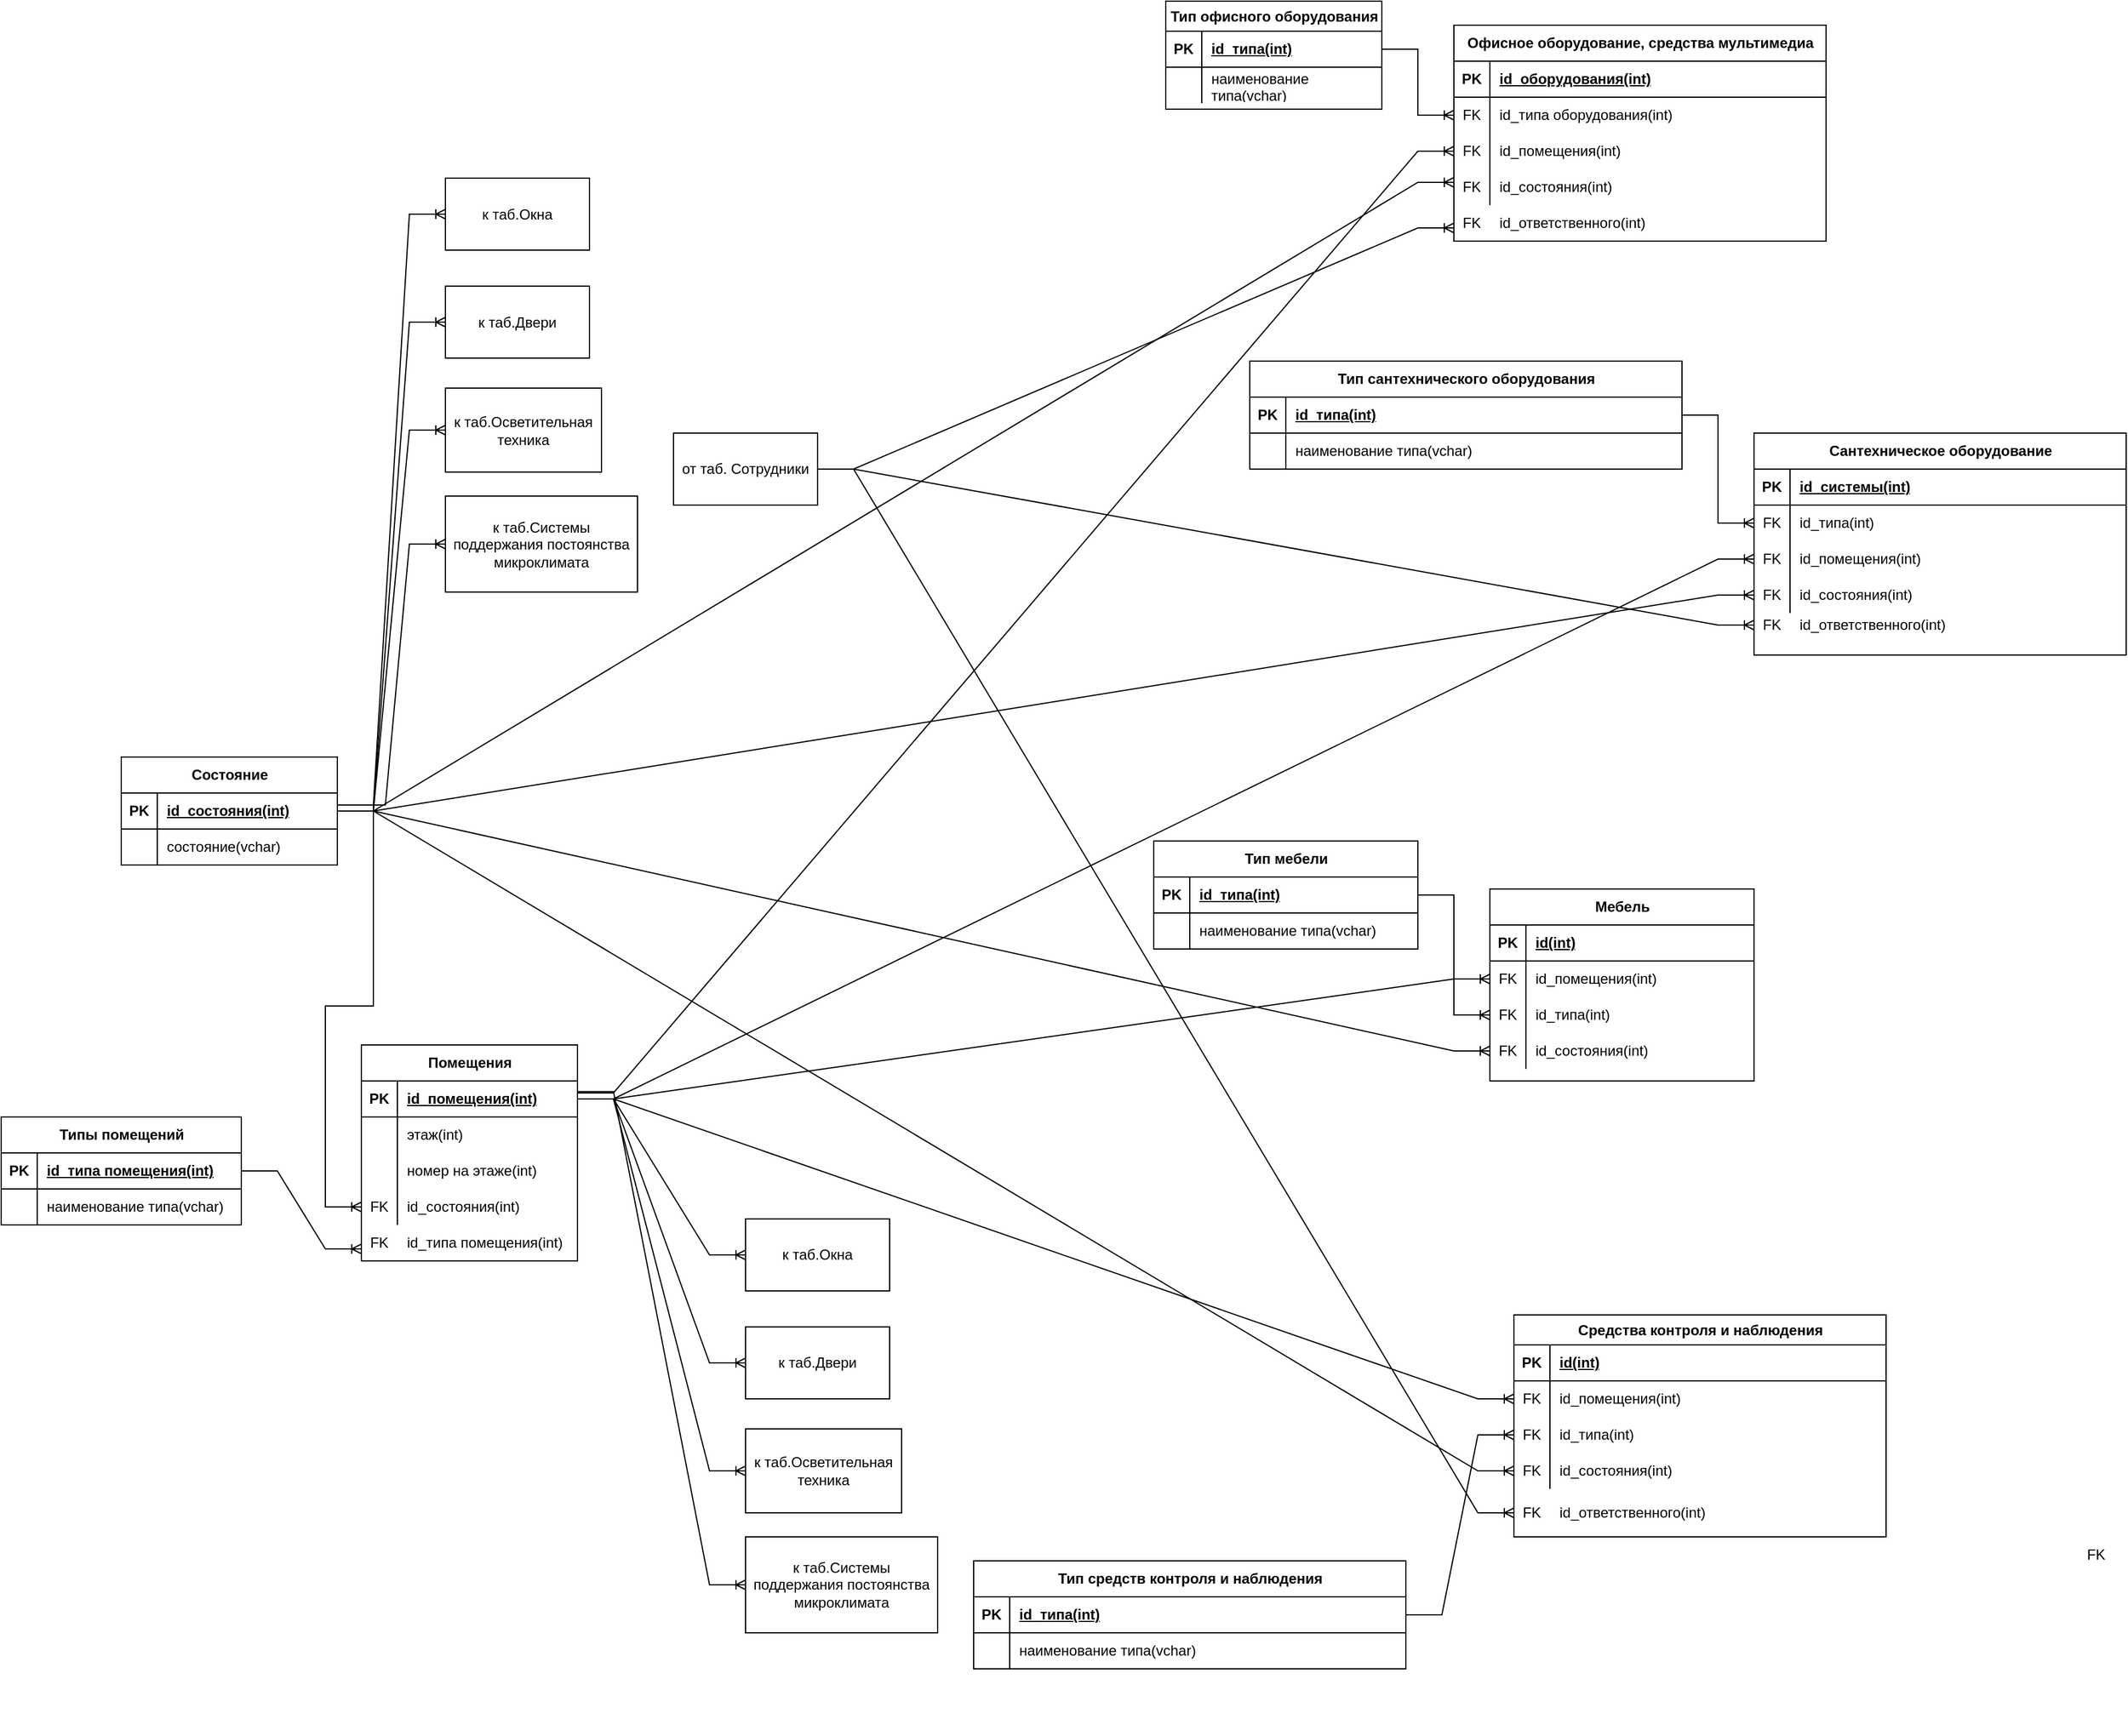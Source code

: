 <mxfile version="21.2.8" type="github" pages="4">
  <diagram name="Страница 1" id="gXTFi3QzGEBOaaTc9XPq">
    <mxGraphModel dx="2372" dy="1809" grid="1" gridSize="10" guides="1" tooltips="1" connect="1" arrows="1" fold="1" page="1" pageScale="1" pageWidth="827" pageHeight="1169" math="0" shadow="0">
      <root>
        <mxCell id="0" />
        <mxCell id="1" parent="0" />
        <mxCell id="Zw5HHyQeXgRnXAzzZ5rI-27" value="Состояние" style="shape=table;startSize=30;container=1;collapsible=1;childLayout=tableLayout;fixedRows=1;rowLines=0;fontStyle=1;align=center;resizeLast=1;html=1;" parent="1" vertex="1">
          <mxGeometry x="-490" y="140" width="180" height="90" as="geometry" />
        </mxCell>
        <mxCell id="Zw5HHyQeXgRnXAzzZ5rI-28" value="" style="shape=tableRow;horizontal=0;startSize=0;swimlaneHead=0;swimlaneBody=0;fillColor=none;collapsible=0;dropTarget=0;points=[[0,0.5],[1,0.5]];portConstraint=eastwest;top=0;left=0;right=0;bottom=1;" parent="Zw5HHyQeXgRnXAzzZ5rI-27" vertex="1">
          <mxGeometry y="30" width="180" height="30" as="geometry" />
        </mxCell>
        <mxCell id="Zw5HHyQeXgRnXAzzZ5rI-29" value="PK" style="shape=partialRectangle;connectable=0;fillColor=none;top=0;left=0;bottom=0;right=0;fontStyle=1;overflow=hidden;whiteSpace=wrap;html=1;" parent="Zw5HHyQeXgRnXAzzZ5rI-28" vertex="1">
          <mxGeometry width="30" height="30" as="geometry">
            <mxRectangle width="30" height="30" as="alternateBounds" />
          </mxGeometry>
        </mxCell>
        <mxCell id="Zw5HHyQeXgRnXAzzZ5rI-30" value="id_состояния(int)" style="shape=partialRectangle;connectable=0;fillColor=none;top=0;left=0;bottom=0;right=0;align=left;spacingLeft=6;fontStyle=5;overflow=hidden;whiteSpace=wrap;html=1;" parent="Zw5HHyQeXgRnXAzzZ5rI-28" vertex="1">
          <mxGeometry x="30" width="150" height="30" as="geometry">
            <mxRectangle width="150" height="30" as="alternateBounds" />
          </mxGeometry>
        </mxCell>
        <mxCell id="Zw5HHyQeXgRnXAzzZ5rI-31" value="" style="shape=tableRow;horizontal=0;startSize=0;swimlaneHead=0;swimlaneBody=0;fillColor=none;collapsible=0;dropTarget=0;points=[[0,0.5],[1,0.5]];portConstraint=eastwest;top=0;left=0;right=0;bottom=0;" parent="Zw5HHyQeXgRnXAzzZ5rI-27" vertex="1">
          <mxGeometry y="60" width="180" height="30" as="geometry" />
        </mxCell>
        <mxCell id="Zw5HHyQeXgRnXAzzZ5rI-32" value="" style="shape=partialRectangle;connectable=0;fillColor=none;top=0;left=0;bottom=0;right=0;editable=1;overflow=hidden;whiteSpace=wrap;html=1;" parent="Zw5HHyQeXgRnXAzzZ5rI-31" vertex="1">
          <mxGeometry width="30" height="30" as="geometry">
            <mxRectangle width="30" height="30" as="alternateBounds" />
          </mxGeometry>
        </mxCell>
        <mxCell id="Zw5HHyQeXgRnXAzzZ5rI-33" value="состояние(vchar)" style="shape=partialRectangle;connectable=0;fillColor=none;top=0;left=0;bottom=0;right=0;align=left;spacingLeft=6;overflow=hidden;whiteSpace=wrap;html=1;" parent="Zw5HHyQeXgRnXAzzZ5rI-31" vertex="1">
          <mxGeometry x="30" width="150" height="30" as="geometry">
            <mxRectangle width="150" height="30" as="alternateBounds" />
          </mxGeometry>
        </mxCell>
        <mxCell id="Zw5HHyQeXgRnXAzzZ5rI-186" value="" style="group" parent="1" vertex="1" connectable="0">
          <mxGeometry x="870" y="-130" width="310" height="185" as="geometry" />
        </mxCell>
        <mxCell id="Zw5HHyQeXgRnXAzzZ5rI-172" value="Сантехническое оборудование" style="shape=table;startSize=30;container=1;collapsible=1;childLayout=tableLayout;fixedRows=1;rowLines=0;fontStyle=1;align=center;resizeLast=1;html=1;" parent="Zw5HHyQeXgRnXAzzZ5rI-186" vertex="1">
          <mxGeometry width="310" height="185" as="geometry" />
        </mxCell>
        <mxCell id="Zw5HHyQeXgRnXAzzZ5rI-173" value="" style="shape=tableRow;horizontal=0;startSize=0;swimlaneHead=0;swimlaneBody=0;fillColor=none;collapsible=0;dropTarget=0;points=[[0,0.5],[1,0.5]];portConstraint=eastwest;top=0;left=0;right=0;bottom=1;" parent="Zw5HHyQeXgRnXAzzZ5rI-172" vertex="1">
          <mxGeometry y="30" width="310" height="30" as="geometry" />
        </mxCell>
        <mxCell id="Zw5HHyQeXgRnXAzzZ5rI-174" value="PK" style="shape=partialRectangle;connectable=0;fillColor=none;top=0;left=0;bottom=0;right=0;fontStyle=1;overflow=hidden;whiteSpace=wrap;html=1;" parent="Zw5HHyQeXgRnXAzzZ5rI-173" vertex="1">
          <mxGeometry width="30" height="30" as="geometry">
            <mxRectangle width="30" height="30" as="alternateBounds" />
          </mxGeometry>
        </mxCell>
        <mxCell id="Zw5HHyQeXgRnXAzzZ5rI-175" value="id_системы(int)" style="shape=partialRectangle;connectable=0;fillColor=none;top=0;left=0;bottom=0;right=0;align=left;spacingLeft=6;fontStyle=5;overflow=hidden;whiteSpace=wrap;html=1;" parent="Zw5HHyQeXgRnXAzzZ5rI-173" vertex="1">
          <mxGeometry x="30" width="280" height="30" as="geometry">
            <mxRectangle width="280" height="30" as="alternateBounds" />
          </mxGeometry>
        </mxCell>
        <mxCell id="Zw5HHyQeXgRnXAzzZ5rI-176" value="" style="shape=tableRow;horizontal=0;startSize=0;swimlaneHead=0;swimlaneBody=0;fillColor=none;collapsible=0;dropTarget=0;points=[[0,0.5],[1,0.5]];portConstraint=eastwest;top=0;left=0;right=0;bottom=0;" parent="Zw5HHyQeXgRnXAzzZ5rI-172" vertex="1">
          <mxGeometry y="60" width="310" height="30" as="geometry" />
        </mxCell>
        <mxCell id="Zw5HHyQeXgRnXAzzZ5rI-177" value="FK" style="shape=partialRectangle;connectable=0;fillColor=none;top=0;left=0;bottom=0;right=0;editable=1;overflow=hidden;whiteSpace=wrap;html=1;" parent="Zw5HHyQeXgRnXAzzZ5rI-176" vertex="1">
          <mxGeometry width="30" height="30" as="geometry">
            <mxRectangle width="30" height="30" as="alternateBounds" />
          </mxGeometry>
        </mxCell>
        <mxCell id="Zw5HHyQeXgRnXAzzZ5rI-178" value="id_типа(int) " style="shape=partialRectangle;connectable=0;fillColor=none;top=0;left=0;bottom=0;right=0;align=left;spacingLeft=6;overflow=hidden;whiteSpace=wrap;html=1;" parent="Zw5HHyQeXgRnXAzzZ5rI-176" vertex="1">
          <mxGeometry x="30" width="280" height="30" as="geometry">
            <mxRectangle width="280" height="30" as="alternateBounds" />
          </mxGeometry>
        </mxCell>
        <mxCell id="Zw5HHyQeXgRnXAzzZ5rI-179" value="" style="shape=tableRow;horizontal=0;startSize=0;swimlaneHead=0;swimlaneBody=0;fillColor=none;collapsible=0;dropTarget=0;points=[[0,0.5],[1,0.5]];portConstraint=eastwest;top=0;left=0;right=0;bottom=0;" parent="Zw5HHyQeXgRnXAzzZ5rI-172" vertex="1">
          <mxGeometry y="90" width="310" height="30" as="geometry" />
        </mxCell>
        <mxCell id="Zw5HHyQeXgRnXAzzZ5rI-180" value="FK" style="shape=partialRectangle;connectable=0;fillColor=none;top=0;left=0;bottom=0;right=0;editable=1;overflow=hidden;whiteSpace=wrap;html=1;" parent="Zw5HHyQeXgRnXAzzZ5rI-179" vertex="1">
          <mxGeometry width="30" height="30" as="geometry">
            <mxRectangle width="30" height="30" as="alternateBounds" />
          </mxGeometry>
        </mxCell>
        <mxCell id="Zw5HHyQeXgRnXAzzZ5rI-181" value="id_помещения(int)" style="shape=partialRectangle;connectable=0;fillColor=none;top=0;left=0;bottom=0;right=0;align=left;spacingLeft=6;overflow=hidden;whiteSpace=wrap;html=1;" parent="Zw5HHyQeXgRnXAzzZ5rI-179" vertex="1">
          <mxGeometry x="30" width="280" height="30" as="geometry">
            <mxRectangle width="280" height="30" as="alternateBounds" />
          </mxGeometry>
        </mxCell>
        <mxCell id="Zw5HHyQeXgRnXAzzZ5rI-182" value="" style="shape=tableRow;horizontal=0;startSize=0;swimlaneHead=0;swimlaneBody=0;fillColor=none;collapsible=0;dropTarget=0;points=[[0,0.5],[1,0.5]];portConstraint=eastwest;top=0;left=0;right=0;bottom=0;" parent="Zw5HHyQeXgRnXAzzZ5rI-172" vertex="1">
          <mxGeometry y="120" width="310" height="30" as="geometry" />
        </mxCell>
        <mxCell id="Zw5HHyQeXgRnXAzzZ5rI-183" value="FK" style="shape=partialRectangle;connectable=0;fillColor=none;top=0;left=0;bottom=0;right=0;editable=1;overflow=hidden;whiteSpace=wrap;html=1;" parent="Zw5HHyQeXgRnXAzzZ5rI-182" vertex="1">
          <mxGeometry width="30" height="30" as="geometry">
            <mxRectangle width="30" height="30" as="alternateBounds" />
          </mxGeometry>
        </mxCell>
        <mxCell id="Zw5HHyQeXgRnXAzzZ5rI-184" value="id_состояния(int)" style="shape=partialRectangle;connectable=0;fillColor=none;top=0;left=0;bottom=0;right=0;align=left;spacingLeft=6;overflow=hidden;whiteSpace=wrap;html=1;" parent="Zw5HHyQeXgRnXAzzZ5rI-182" vertex="1">
          <mxGeometry x="30" width="280" height="30" as="geometry">
            <mxRectangle width="280" height="30" as="alternateBounds" />
          </mxGeometry>
        </mxCell>
        <mxCell id="Zw5HHyQeXgRnXAzzZ5rI-185" value="id_ответственного(int)" style="shape=partialRectangle;connectable=0;fillColor=none;top=0;left=0;bottom=0;right=0;align=left;spacingLeft=6;overflow=hidden;whiteSpace=wrap;html=1;" parent="Zw5HHyQeXgRnXAzzZ5rI-186" vertex="1">
          <mxGeometry x="30" y="145" width="150" height="30" as="geometry">
            <mxRectangle width="150" height="30" as="alternateBounds" />
          </mxGeometry>
        </mxCell>
        <mxCell id="Zw5HHyQeXgRnXAzzZ5rI-245" value="FK" style="shape=partialRectangle;connectable=0;fillColor=none;top=0;left=0;bottom=0;right=0;editable=1;overflow=hidden;whiteSpace=wrap;html=1;" parent="Zw5HHyQeXgRnXAzzZ5rI-186" vertex="1">
          <mxGeometry y="145" width="30" height="30" as="geometry">
            <mxRectangle width="30" height="30" as="alternateBounds" />
          </mxGeometry>
        </mxCell>
        <mxCell id="Zw5HHyQeXgRnXAzzZ5rI-188" value="Тип средств контроля и наблюдения" style="shape=table;startSize=30;container=1;collapsible=1;childLayout=tableLayout;fixedRows=1;rowLines=0;fontStyle=1;align=center;resizeLast=1;html=1;" parent="1" vertex="1">
          <mxGeometry x="220" y="810" width="360" height="90" as="geometry" />
        </mxCell>
        <mxCell id="Zw5HHyQeXgRnXAzzZ5rI-189" value="" style="shape=tableRow;horizontal=0;startSize=0;swimlaneHead=0;swimlaneBody=0;fillColor=none;collapsible=0;dropTarget=0;points=[[0,0.5],[1,0.5]];portConstraint=eastwest;top=0;left=0;right=0;bottom=1;" parent="Zw5HHyQeXgRnXAzzZ5rI-188" vertex="1">
          <mxGeometry y="30" width="360" height="30" as="geometry" />
        </mxCell>
        <mxCell id="Zw5HHyQeXgRnXAzzZ5rI-190" value="PK" style="shape=partialRectangle;connectable=0;fillColor=none;top=0;left=0;bottom=0;right=0;fontStyle=1;overflow=hidden;whiteSpace=wrap;html=1;" parent="Zw5HHyQeXgRnXAzzZ5rI-189" vertex="1">
          <mxGeometry width="30" height="30" as="geometry">
            <mxRectangle width="30" height="30" as="alternateBounds" />
          </mxGeometry>
        </mxCell>
        <mxCell id="Zw5HHyQeXgRnXAzzZ5rI-191" value="id_типа(int) " style="shape=partialRectangle;connectable=0;fillColor=none;top=0;left=0;bottom=0;right=0;align=left;spacingLeft=6;fontStyle=5;overflow=hidden;whiteSpace=wrap;html=1;" parent="Zw5HHyQeXgRnXAzzZ5rI-189" vertex="1">
          <mxGeometry x="30" width="330" height="30" as="geometry">
            <mxRectangle width="330" height="30" as="alternateBounds" />
          </mxGeometry>
        </mxCell>
        <mxCell id="Zw5HHyQeXgRnXAzzZ5rI-192" value="" style="shape=tableRow;horizontal=0;startSize=0;swimlaneHead=0;swimlaneBody=0;fillColor=none;collapsible=0;dropTarget=0;points=[[0,0.5],[1,0.5]];portConstraint=eastwest;top=0;left=0;right=0;bottom=0;" parent="Zw5HHyQeXgRnXAzzZ5rI-188" vertex="1">
          <mxGeometry y="60" width="360" height="30" as="geometry" />
        </mxCell>
        <mxCell id="Zw5HHyQeXgRnXAzzZ5rI-193" value="" style="shape=partialRectangle;connectable=0;fillColor=none;top=0;left=0;bottom=0;right=0;editable=1;overflow=hidden;whiteSpace=wrap;html=1;" parent="Zw5HHyQeXgRnXAzzZ5rI-192" vertex="1">
          <mxGeometry width="30" height="30" as="geometry">
            <mxRectangle width="30" height="30" as="alternateBounds" />
          </mxGeometry>
        </mxCell>
        <mxCell id="Zw5HHyQeXgRnXAzzZ5rI-194" value="наименование типа(vchar)" style="shape=partialRectangle;connectable=0;fillColor=none;top=0;left=0;bottom=0;right=0;align=left;spacingLeft=6;overflow=hidden;whiteSpace=wrap;html=1;" parent="Zw5HHyQeXgRnXAzzZ5rI-192" vertex="1">
          <mxGeometry x="30" width="330" height="30" as="geometry">
            <mxRectangle width="330" height="30" as="alternateBounds" />
          </mxGeometry>
        </mxCell>
        <mxCell id="Zw5HHyQeXgRnXAzzZ5rI-201" value="" style="group" parent="1" vertex="1" connectable="0">
          <mxGeometry x="570" y="770" width="310" height="185" as="geometry" />
        </mxCell>
        <mxCell id="Zw5HHyQeXgRnXAzzZ5rI-202" value="Средства контроля и наблюдения" style="shape=table;startSize=25;container=1;collapsible=1;childLayout=tableLayout;fixedRows=1;rowLines=0;fontStyle=1;align=center;resizeLast=1;html=1;" parent="Zw5HHyQeXgRnXAzzZ5rI-201" vertex="1">
          <mxGeometry x="100" y="-165" width="310" height="185" as="geometry" />
        </mxCell>
        <mxCell id="Zw5HHyQeXgRnXAzzZ5rI-203" value="" style="shape=tableRow;horizontal=0;startSize=0;swimlaneHead=0;swimlaneBody=0;fillColor=none;collapsible=0;dropTarget=0;points=[[0,0.5],[1,0.5]];portConstraint=eastwest;top=0;left=0;right=0;bottom=1;" parent="Zw5HHyQeXgRnXAzzZ5rI-202" vertex="1">
          <mxGeometry y="25" width="310" height="30" as="geometry" />
        </mxCell>
        <mxCell id="Zw5HHyQeXgRnXAzzZ5rI-204" value="PK" style="shape=partialRectangle;connectable=0;fillColor=none;top=0;left=0;bottom=0;right=0;fontStyle=1;overflow=hidden;whiteSpace=wrap;html=1;" parent="Zw5HHyQeXgRnXAzzZ5rI-203" vertex="1">
          <mxGeometry width="30" height="30" as="geometry">
            <mxRectangle width="30" height="30" as="alternateBounds" />
          </mxGeometry>
        </mxCell>
        <mxCell id="Zw5HHyQeXgRnXAzzZ5rI-205" value="id(int)" style="shape=partialRectangle;connectable=0;fillColor=none;top=0;left=0;bottom=0;right=0;align=left;spacingLeft=6;fontStyle=5;overflow=hidden;whiteSpace=wrap;html=1;" parent="Zw5HHyQeXgRnXAzzZ5rI-203" vertex="1">
          <mxGeometry x="30" width="280" height="30" as="geometry">
            <mxRectangle width="280" height="30" as="alternateBounds" />
          </mxGeometry>
        </mxCell>
        <mxCell id="Zw5HHyQeXgRnXAzzZ5rI-206" value="" style="shape=tableRow;horizontal=0;startSize=0;swimlaneHead=0;swimlaneBody=0;fillColor=none;collapsible=0;dropTarget=0;points=[[0,0.5],[1,0.5]];portConstraint=eastwest;top=0;left=0;right=0;bottom=0;" parent="Zw5HHyQeXgRnXAzzZ5rI-202" vertex="1">
          <mxGeometry y="55" width="310" height="30" as="geometry" />
        </mxCell>
        <mxCell id="Zw5HHyQeXgRnXAzzZ5rI-207" value="FK" style="shape=partialRectangle;connectable=0;fillColor=none;top=0;left=0;bottom=0;right=0;editable=1;overflow=hidden;whiteSpace=wrap;html=1;" parent="Zw5HHyQeXgRnXAzzZ5rI-206" vertex="1">
          <mxGeometry width="30" height="30" as="geometry">
            <mxRectangle width="30" height="30" as="alternateBounds" />
          </mxGeometry>
        </mxCell>
        <mxCell id="Zw5HHyQeXgRnXAzzZ5rI-208" value="id_помещения(int)" style="shape=partialRectangle;connectable=0;fillColor=none;top=0;left=0;bottom=0;right=0;align=left;spacingLeft=6;overflow=hidden;whiteSpace=wrap;html=1;" parent="Zw5HHyQeXgRnXAzzZ5rI-206" vertex="1">
          <mxGeometry x="30" width="280" height="30" as="geometry">
            <mxRectangle width="280" height="30" as="alternateBounds" />
          </mxGeometry>
        </mxCell>
        <mxCell id="Zw5HHyQeXgRnXAzzZ5rI-209" value="" style="shape=tableRow;horizontal=0;startSize=0;swimlaneHead=0;swimlaneBody=0;fillColor=none;collapsible=0;dropTarget=0;points=[[0,0.5],[1,0.5]];portConstraint=eastwest;top=0;left=0;right=0;bottom=0;" parent="Zw5HHyQeXgRnXAzzZ5rI-202" vertex="1">
          <mxGeometry y="85" width="310" height="30" as="geometry" />
        </mxCell>
        <mxCell id="Zw5HHyQeXgRnXAzzZ5rI-210" value="FK" style="shape=partialRectangle;connectable=0;fillColor=none;top=0;left=0;bottom=0;right=0;editable=1;overflow=hidden;whiteSpace=wrap;html=1;" parent="Zw5HHyQeXgRnXAzzZ5rI-209" vertex="1">
          <mxGeometry width="30" height="30" as="geometry">
            <mxRectangle width="30" height="30" as="alternateBounds" />
          </mxGeometry>
        </mxCell>
        <mxCell id="Zw5HHyQeXgRnXAzzZ5rI-211" value="&lt;div&gt;id_типа(int) &lt;br&gt;&lt;/div&gt;" style="shape=partialRectangle;connectable=0;fillColor=none;top=0;left=0;bottom=0;right=0;align=left;spacingLeft=6;overflow=hidden;whiteSpace=wrap;html=1;" parent="Zw5HHyQeXgRnXAzzZ5rI-209" vertex="1">
          <mxGeometry x="30" width="280" height="30" as="geometry">
            <mxRectangle width="280" height="30" as="alternateBounds" />
          </mxGeometry>
        </mxCell>
        <mxCell id="Zw5HHyQeXgRnXAzzZ5rI-212" value="" style="shape=tableRow;horizontal=0;startSize=0;swimlaneHead=0;swimlaneBody=0;fillColor=none;collapsible=0;dropTarget=0;points=[[0,0.5],[1,0.5]];portConstraint=eastwest;top=0;left=0;right=0;bottom=0;" parent="Zw5HHyQeXgRnXAzzZ5rI-202" vertex="1">
          <mxGeometry y="115" width="310" height="30" as="geometry" />
        </mxCell>
        <mxCell id="Zw5HHyQeXgRnXAzzZ5rI-213" value="FK" style="shape=partialRectangle;connectable=0;fillColor=none;top=0;left=0;bottom=0;right=0;editable=1;overflow=hidden;whiteSpace=wrap;html=1;" parent="Zw5HHyQeXgRnXAzzZ5rI-212" vertex="1">
          <mxGeometry width="30" height="30" as="geometry">
            <mxRectangle width="30" height="30" as="alternateBounds" />
          </mxGeometry>
        </mxCell>
        <mxCell id="Zw5HHyQeXgRnXAzzZ5rI-214" value="id_состояния(int)" style="shape=partialRectangle;connectable=0;fillColor=none;top=0;left=0;bottom=0;right=0;align=left;spacingLeft=6;overflow=hidden;whiteSpace=wrap;html=1;" parent="Zw5HHyQeXgRnXAzzZ5rI-212" vertex="1">
          <mxGeometry x="30" width="280" height="30" as="geometry">
            <mxRectangle width="280" height="30" as="alternateBounds" />
          </mxGeometry>
        </mxCell>
        <mxCell id="Zw5HHyQeXgRnXAzzZ5rI-215" value="id_ответственного(int)" style="shape=partialRectangle;connectable=0;fillColor=none;top=0;left=0;bottom=0;right=0;align=left;spacingLeft=6;overflow=hidden;whiteSpace=wrap;html=1;" parent="Zw5HHyQeXgRnXAzzZ5rI-201" vertex="1">
          <mxGeometry x="130" y="-15" width="150" height="30" as="geometry">
            <mxRectangle width="150" height="30" as="alternateBounds" />
          </mxGeometry>
        </mxCell>
        <mxCell id="Zw5HHyQeXgRnXAzzZ5rI-244" value="FK" style="shape=partialRectangle;connectable=0;fillColor=none;top=0;left=0;bottom=0;right=0;editable=1;overflow=hidden;whiteSpace=wrap;html=1;" parent="Zw5HHyQeXgRnXAzzZ5rI-201" vertex="1">
          <mxGeometry x="100" y="-15" width="30" height="30" as="geometry">
            <mxRectangle width="30" height="30" as="alternateBounds" />
          </mxGeometry>
        </mxCell>
        <mxCell id="Zw5HHyQeXgRnXAzzZ5rI-216" value="Тип мебели" style="shape=table;startSize=30;container=1;collapsible=1;childLayout=tableLayout;fixedRows=1;rowLines=0;fontStyle=1;align=center;resizeLast=1;html=1;" parent="1" vertex="1">
          <mxGeometry x="370" y="210" width="220" height="90" as="geometry" />
        </mxCell>
        <mxCell id="Zw5HHyQeXgRnXAzzZ5rI-217" value="" style="shape=tableRow;horizontal=0;startSize=0;swimlaneHead=0;swimlaneBody=0;fillColor=none;collapsible=0;dropTarget=0;points=[[0,0.5],[1,0.5]];portConstraint=eastwest;top=0;left=0;right=0;bottom=1;" parent="Zw5HHyQeXgRnXAzzZ5rI-216" vertex="1">
          <mxGeometry y="30" width="220" height="30" as="geometry" />
        </mxCell>
        <mxCell id="Zw5HHyQeXgRnXAzzZ5rI-218" value="PK" style="shape=partialRectangle;connectable=0;fillColor=none;top=0;left=0;bottom=0;right=0;fontStyle=1;overflow=hidden;whiteSpace=wrap;html=1;" parent="Zw5HHyQeXgRnXAzzZ5rI-217" vertex="1">
          <mxGeometry width="30" height="30" as="geometry">
            <mxRectangle width="30" height="30" as="alternateBounds" />
          </mxGeometry>
        </mxCell>
        <mxCell id="Zw5HHyQeXgRnXAzzZ5rI-219" value="id_типа(int) " style="shape=partialRectangle;connectable=0;fillColor=none;top=0;left=0;bottom=0;right=0;align=left;spacingLeft=6;fontStyle=5;overflow=hidden;whiteSpace=wrap;html=1;" parent="Zw5HHyQeXgRnXAzzZ5rI-217" vertex="1">
          <mxGeometry x="30" width="190" height="30" as="geometry">
            <mxRectangle width="190" height="30" as="alternateBounds" />
          </mxGeometry>
        </mxCell>
        <mxCell id="Zw5HHyQeXgRnXAzzZ5rI-220" value="" style="shape=tableRow;horizontal=0;startSize=0;swimlaneHead=0;swimlaneBody=0;fillColor=none;collapsible=0;dropTarget=0;points=[[0,0.5],[1,0.5]];portConstraint=eastwest;top=0;left=0;right=0;bottom=0;" parent="Zw5HHyQeXgRnXAzzZ5rI-216" vertex="1">
          <mxGeometry y="60" width="220" height="30" as="geometry" />
        </mxCell>
        <mxCell id="Zw5HHyQeXgRnXAzzZ5rI-221" value="" style="shape=partialRectangle;connectable=0;fillColor=none;top=0;left=0;bottom=0;right=0;editable=1;overflow=hidden;whiteSpace=wrap;html=1;" parent="Zw5HHyQeXgRnXAzzZ5rI-220" vertex="1">
          <mxGeometry width="30" height="30" as="geometry">
            <mxRectangle width="30" height="30" as="alternateBounds" />
          </mxGeometry>
        </mxCell>
        <mxCell id="Zw5HHyQeXgRnXAzzZ5rI-222" value="наименование типа(vchar)" style="shape=partialRectangle;connectable=0;fillColor=none;top=0;left=0;bottom=0;right=0;align=left;spacingLeft=6;overflow=hidden;whiteSpace=wrap;html=1;" parent="Zw5HHyQeXgRnXAzzZ5rI-220" vertex="1">
          <mxGeometry x="30" width="190" height="30" as="geometry">
            <mxRectangle width="190" height="30" as="alternateBounds" />
          </mxGeometry>
        </mxCell>
        <mxCell id="CpTI94u-Szq5nn2jjoxo-1" value="Офисное оборудование, средства мультимедиа" style="shape=table;startSize=30;container=1;collapsible=1;childLayout=tableLayout;fixedRows=1;rowLines=0;fontStyle=1;align=center;resizeLast=1;html=1;" parent="1" vertex="1">
          <mxGeometry x="620" y="-470" width="310" height="180" as="geometry" />
        </mxCell>
        <mxCell id="CpTI94u-Szq5nn2jjoxo-2" value="" style="shape=tableRow;horizontal=0;startSize=0;swimlaneHead=0;swimlaneBody=0;fillColor=none;collapsible=0;dropTarget=0;points=[[0,0.5],[1,0.5]];portConstraint=eastwest;top=0;left=0;right=0;bottom=1;" parent="CpTI94u-Szq5nn2jjoxo-1" vertex="1">
          <mxGeometry y="30" width="310" height="30" as="geometry" />
        </mxCell>
        <mxCell id="CpTI94u-Szq5nn2jjoxo-3" value="PK" style="shape=partialRectangle;connectable=0;fillColor=none;top=0;left=0;bottom=0;right=0;fontStyle=1;overflow=hidden;whiteSpace=wrap;html=1;" parent="CpTI94u-Szq5nn2jjoxo-2" vertex="1">
          <mxGeometry width="30" height="30" as="geometry">
            <mxRectangle width="30" height="30" as="alternateBounds" />
          </mxGeometry>
        </mxCell>
        <mxCell id="CpTI94u-Szq5nn2jjoxo-4" value="id_оборудования(int)" style="shape=partialRectangle;connectable=0;fillColor=none;top=0;left=0;bottom=0;right=0;align=left;spacingLeft=6;fontStyle=5;overflow=hidden;whiteSpace=wrap;html=1;" parent="CpTI94u-Szq5nn2jjoxo-2" vertex="1">
          <mxGeometry x="30" width="280" height="30" as="geometry">
            <mxRectangle width="280" height="30" as="alternateBounds" />
          </mxGeometry>
        </mxCell>
        <mxCell id="CpTI94u-Szq5nn2jjoxo-5" value="" style="shape=tableRow;horizontal=0;startSize=0;swimlaneHead=0;swimlaneBody=0;fillColor=none;collapsible=0;dropTarget=0;points=[[0,0.5],[1,0.5]];portConstraint=eastwest;top=0;left=0;right=0;bottom=0;" parent="CpTI94u-Szq5nn2jjoxo-1" vertex="1">
          <mxGeometry y="60" width="310" height="30" as="geometry" />
        </mxCell>
        <mxCell id="CpTI94u-Szq5nn2jjoxo-6" value="FK" style="shape=partialRectangle;connectable=0;fillColor=none;top=0;left=0;bottom=0;right=0;editable=1;overflow=hidden;whiteSpace=wrap;html=1;" parent="CpTI94u-Szq5nn2jjoxo-5" vertex="1">
          <mxGeometry width="30" height="30" as="geometry">
            <mxRectangle width="30" height="30" as="alternateBounds" />
          </mxGeometry>
        </mxCell>
        <mxCell id="CpTI94u-Szq5nn2jjoxo-7" value="id_типа оборудования(int)" style="shape=partialRectangle;connectable=0;fillColor=none;top=0;left=0;bottom=0;right=0;align=left;spacingLeft=6;overflow=hidden;whiteSpace=wrap;html=1;" parent="CpTI94u-Szq5nn2jjoxo-5" vertex="1">
          <mxGeometry x="30" width="280" height="30" as="geometry">
            <mxRectangle width="280" height="30" as="alternateBounds" />
          </mxGeometry>
        </mxCell>
        <mxCell id="CpTI94u-Szq5nn2jjoxo-8" value="" style="shape=tableRow;horizontal=0;startSize=0;swimlaneHead=0;swimlaneBody=0;fillColor=none;collapsible=0;dropTarget=0;points=[[0,0.5],[1,0.5]];portConstraint=eastwest;top=0;left=0;right=0;bottom=0;" parent="CpTI94u-Szq5nn2jjoxo-1" vertex="1">
          <mxGeometry y="90" width="310" height="30" as="geometry" />
        </mxCell>
        <mxCell id="CpTI94u-Szq5nn2jjoxo-9" value="FK" style="shape=partialRectangle;connectable=0;fillColor=none;top=0;left=0;bottom=0;right=0;editable=1;overflow=hidden;whiteSpace=wrap;html=1;" parent="CpTI94u-Szq5nn2jjoxo-8" vertex="1">
          <mxGeometry width="30" height="30" as="geometry">
            <mxRectangle width="30" height="30" as="alternateBounds" />
          </mxGeometry>
        </mxCell>
        <mxCell id="CpTI94u-Szq5nn2jjoxo-10" value="id_помещения(int)" style="shape=partialRectangle;connectable=0;fillColor=none;top=0;left=0;bottom=0;right=0;align=left;spacingLeft=6;overflow=hidden;whiteSpace=wrap;html=1;" parent="CpTI94u-Szq5nn2jjoxo-8" vertex="1">
          <mxGeometry x="30" width="280" height="30" as="geometry">
            <mxRectangle width="280" height="30" as="alternateBounds" />
          </mxGeometry>
        </mxCell>
        <mxCell id="CpTI94u-Szq5nn2jjoxo-11" value="" style="shape=tableRow;horizontal=0;startSize=0;swimlaneHead=0;swimlaneBody=0;fillColor=none;collapsible=0;dropTarget=0;points=[[0,0.5],[1,0.5]];portConstraint=eastwest;top=0;left=0;right=0;bottom=0;" parent="CpTI94u-Szq5nn2jjoxo-1" vertex="1">
          <mxGeometry y="120" width="310" height="30" as="geometry" />
        </mxCell>
        <mxCell id="CpTI94u-Szq5nn2jjoxo-12" value="FK" style="shape=partialRectangle;connectable=0;fillColor=none;top=0;left=0;bottom=0;right=0;editable=1;overflow=hidden;whiteSpace=wrap;html=1;" parent="CpTI94u-Szq5nn2jjoxo-11" vertex="1">
          <mxGeometry width="30" height="30" as="geometry">
            <mxRectangle width="30" height="30" as="alternateBounds" />
          </mxGeometry>
        </mxCell>
        <mxCell id="CpTI94u-Szq5nn2jjoxo-13" value="id_состояния(int)" style="shape=partialRectangle;connectable=0;fillColor=none;top=0;left=0;bottom=0;right=0;align=left;spacingLeft=6;overflow=hidden;whiteSpace=wrap;html=1;" parent="CpTI94u-Szq5nn2jjoxo-11" vertex="1">
          <mxGeometry x="30" width="280" height="30" as="geometry">
            <mxRectangle width="280" height="30" as="alternateBounds" />
          </mxGeometry>
        </mxCell>
        <mxCell id="CpTI94u-Szq5nn2jjoxo-14" value="" style="shape=tableRow;horizontal=0;startSize=0;swimlaneHead=0;swimlaneBody=0;fillColor=none;collapsible=0;dropTarget=0;points=[[0,0.5],[1,0.5]];portConstraint=eastwest;top=0;left=0;right=0;bottom=0;" parent="1" vertex="1">
          <mxGeometry x="620" y="-330" width="310" height="30" as="geometry" />
        </mxCell>
        <mxCell id="CpTI94u-Szq5nn2jjoxo-15" value="FK" style="shape=partialRectangle;connectable=0;fillColor=none;top=0;left=0;bottom=0;right=0;editable=1;overflow=hidden;whiteSpace=wrap;html=1;" parent="CpTI94u-Szq5nn2jjoxo-14" vertex="1">
          <mxGeometry y="10" width="30" height="30" as="geometry">
            <mxRectangle width="30" height="30" as="alternateBounds" />
          </mxGeometry>
        </mxCell>
        <mxCell id="CpTI94u-Szq5nn2jjoxo-17" value="Тип офисного оборудования" style="shape=table;startSize=25;container=1;collapsible=1;childLayout=tableLayout;fixedRows=1;rowLines=0;fontStyle=1;align=center;resizeLast=1;html=1;" parent="1" vertex="1">
          <mxGeometry x="380" y="-490" width="180" height="90" as="geometry" />
        </mxCell>
        <mxCell id="CpTI94u-Szq5nn2jjoxo-18" value="" style="shape=tableRow;horizontal=0;startSize=0;swimlaneHead=0;swimlaneBody=0;fillColor=none;collapsible=0;dropTarget=0;points=[[0,0.5],[1,0.5]];portConstraint=eastwest;top=0;left=0;right=0;bottom=1;" parent="CpTI94u-Szq5nn2jjoxo-17" vertex="1">
          <mxGeometry y="25" width="180" height="30" as="geometry" />
        </mxCell>
        <mxCell id="CpTI94u-Szq5nn2jjoxo-19" value="PK" style="shape=partialRectangle;connectable=0;fillColor=none;top=0;left=0;bottom=0;right=0;fontStyle=1;overflow=hidden;whiteSpace=wrap;html=1;" parent="CpTI94u-Szq5nn2jjoxo-18" vertex="1">
          <mxGeometry width="30" height="30" as="geometry">
            <mxRectangle width="30" height="30" as="alternateBounds" />
          </mxGeometry>
        </mxCell>
        <mxCell id="CpTI94u-Szq5nn2jjoxo-20" value="id_типа(int)" style="shape=partialRectangle;connectable=0;fillColor=none;top=0;left=0;bottom=0;right=0;align=left;spacingLeft=6;fontStyle=5;overflow=hidden;whiteSpace=wrap;html=1;" parent="CpTI94u-Szq5nn2jjoxo-18" vertex="1">
          <mxGeometry x="30" width="150" height="30" as="geometry">
            <mxRectangle width="150" height="30" as="alternateBounds" />
          </mxGeometry>
        </mxCell>
        <mxCell id="CpTI94u-Szq5nn2jjoxo-21" value="" style="shape=tableRow;horizontal=0;startSize=0;swimlaneHead=0;swimlaneBody=0;fillColor=none;collapsible=0;dropTarget=0;points=[[0,0.5],[1,0.5]];portConstraint=eastwest;top=0;left=0;right=0;bottom=0;" parent="CpTI94u-Szq5nn2jjoxo-17" vertex="1">
          <mxGeometry y="55" width="180" height="30" as="geometry" />
        </mxCell>
        <mxCell id="CpTI94u-Szq5nn2jjoxo-22" value="" style="shape=partialRectangle;connectable=0;fillColor=none;top=0;left=0;bottom=0;right=0;editable=1;overflow=hidden;whiteSpace=wrap;html=1;" parent="CpTI94u-Szq5nn2jjoxo-21" vertex="1">
          <mxGeometry width="30" height="30" as="geometry">
            <mxRectangle width="30" height="30" as="alternateBounds" />
          </mxGeometry>
        </mxCell>
        <mxCell id="CpTI94u-Szq5nn2jjoxo-23" value="наименование типа(vchar)" style="shape=partialRectangle;connectable=0;fillColor=none;top=0;left=0;bottom=0;right=0;align=left;spacingLeft=6;overflow=hidden;whiteSpace=wrap;html=1;" parent="CpTI94u-Szq5nn2jjoxo-21" vertex="1">
          <mxGeometry x="30" width="150" height="30" as="geometry">
            <mxRectangle width="150" height="30" as="alternateBounds" />
          </mxGeometry>
        </mxCell>
        <mxCell id="6ahX82DpGBevcgMCMbfI-4" value="" style="edgeStyle=entityRelationEdgeStyle;fontSize=12;html=1;endArrow=ERoneToMany;rounded=0;exitX=1;exitY=0.5;exitDx=0;exitDy=0;entryX=0;entryY=0.5;entryDx=0;entryDy=0;" parent="1" source="Zw5HHyQeXgRnXAzzZ5rI-217" target="Zw5HHyQeXgRnXAzzZ5rI-237" edge="1">
          <mxGeometry width="100" height="100" relative="1" as="geometry">
            <mxPoint x="980" y="360" as="sourcePoint" />
            <mxPoint x="1080" y="260" as="targetPoint" />
          </mxGeometry>
        </mxCell>
        <mxCell id="6ahX82DpGBevcgMCMbfI-11" value="Тип сантехнического оборудования" style="shape=table;startSize=30;container=1;collapsible=1;childLayout=tableLayout;fixedRows=1;rowLines=0;fontStyle=1;align=center;resizeLast=1;html=1;" parent="1" vertex="1">
          <mxGeometry x="450" y="-190" width="360" height="90" as="geometry" />
        </mxCell>
        <mxCell id="6ahX82DpGBevcgMCMbfI-12" value="" style="shape=tableRow;horizontal=0;startSize=0;swimlaneHead=0;swimlaneBody=0;fillColor=none;collapsible=0;dropTarget=0;points=[[0,0.5],[1,0.5]];portConstraint=eastwest;top=0;left=0;right=0;bottom=1;" parent="6ahX82DpGBevcgMCMbfI-11" vertex="1">
          <mxGeometry y="30" width="360" height="30" as="geometry" />
        </mxCell>
        <mxCell id="6ahX82DpGBevcgMCMbfI-13" value="PK" style="shape=partialRectangle;connectable=0;fillColor=none;top=0;left=0;bottom=0;right=0;fontStyle=1;overflow=hidden;whiteSpace=wrap;html=1;" parent="6ahX82DpGBevcgMCMbfI-12" vertex="1">
          <mxGeometry width="30" height="30" as="geometry">
            <mxRectangle width="30" height="30" as="alternateBounds" />
          </mxGeometry>
        </mxCell>
        <mxCell id="6ahX82DpGBevcgMCMbfI-14" value="id_типа(int) " style="shape=partialRectangle;connectable=0;fillColor=none;top=0;left=0;bottom=0;right=0;align=left;spacingLeft=6;fontStyle=5;overflow=hidden;whiteSpace=wrap;html=1;" parent="6ahX82DpGBevcgMCMbfI-12" vertex="1">
          <mxGeometry x="30" width="330" height="30" as="geometry">
            <mxRectangle width="330" height="30" as="alternateBounds" />
          </mxGeometry>
        </mxCell>
        <mxCell id="6ahX82DpGBevcgMCMbfI-15" value="" style="shape=tableRow;horizontal=0;startSize=0;swimlaneHead=0;swimlaneBody=0;fillColor=none;collapsible=0;dropTarget=0;points=[[0,0.5],[1,0.5]];portConstraint=eastwest;top=0;left=0;right=0;bottom=0;" parent="6ahX82DpGBevcgMCMbfI-11" vertex="1">
          <mxGeometry y="60" width="360" height="30" as="geometry" />
        </mxCell>
        <mxCell id="6ahX82DpGBevcgMCMbfI-16" value="" style="shape=partialRectangle;connectable=0;fillColor=none;top=0;left=0;bottom=0;right=0;editable=1;overflow=hidden;whiteSpace=wrap;html=1;" parent="6ahX82DpGBevcgMCMbfI-15" vertex="1">
          <mxGeometry width="30" height="30" as="geometry">
            <mxRectangle width="30" height="30" as="alternateBounds" />
          </mxGeometry>
        </mxCell>
        <mxCell id="6ahX82DpGBevcgMCMbfI-17" value="наименование типа(vchar)" style="shape=partialRectangle;connectable=0;fillColor=none;top=0;left=0;bottom=0;right=0;align=left;spacingLeft=6;overflow=hidden;whiteSpace=wrap;html=1;" parent="6ahX82DpGBevcgMCMbfI-15" vertex="1">
          <mxGeometry x="30" width="330" height="30" as="geometry">
            <mxRectangle width="330" height="30" as="alternateBounds" />
          </mxGeometry>
        </mxCell>
        <mxCell id="6ahX82DpGBevcgMCMbfI-18" value="" style="edgeStyle=entityRelationEdgeStyle;fontSize=12;html=1;endArrow=ERoneToMany;rounded=0;exitX=1;exitY=0.5;exitDx=0;exitDy=0;entryX=0;entryY=0.5;entryDx=0;entryDy=0;" parent="1" source="6ahX82DpGBevcgMCMbfI-12" target="Zw5HHyQeXgRnXAzzZ5rI-176" edge="1">
          <mxGeometry width="100" height="100" relative="1" as="geometry">
            <mxPoint x="840" y="-30" as="sourcePoint" />
            <mxPoint x="940" y="-130" as="targetPoint" />
          </mxGeometry>
        </mxCell>
        <mxCell id="Zw5HHyQeXgRnXAzzZ5rI-247" value="FK" style="shape=partialRectangle;connectable=0;fillColor=none;top=0;left=0;bottom=0;right=0;editable=1;overflow=hidden;whiteSpace=wrap;html=1;" parent="1" vertex="1">
          <mxGeometry x="1140" y="790" width="30" height="30" as="geometry">
            <mxRectangle width="30" height="30" as="alternateBounds" />
          </mxGeometry>
        </mxCell>
        <mxCell id="ttE1d5R7uHiLNA2MLRSS-8" value="" style="edgeStyle=entityRelationEdgeStyle;fontSize=12;html=1;endArrow=ERoneToMany;rounded=0;exitX=1;exitY=0.5;exitDx=0;exitDy=0;entryX=0;entryY=0.5;entryDx=0;entryDy=0;" parent="1" source="Zw5HHyQeXgRnXAzzZ5rI-189" target="Zw5HHyQeXgRnXAzzZ5rI-209" edge="1">
          <mxGeometry width="100" height="100" relative="1" as="geometry">
            <mxPoint x="820" y="570" as="sourcePoint" />
            <mxPoint x="920" y="470" as="targetPoint" />
          </mxGeometry>
        </mxCell>
        <mxCell id="ttE1d5R7uHiLNA2MLRSS-12" value="" style="edgeStyle=entityRelationEdgeStyle;fontSize=12;html=1;endArrow=ERoneToMany;rounded=0;exitX=1;exitY=0.5;exitDx=0;exitDy=0;entryX=0;entryY=0.5;entryDx=0;entryDy=0;" parent="1" source="CpTI94u-Szq5nn2jjoxo-18" target="CpTI94u-Szq5nn2jjoxo-5" edge="1">
          <mxGeometry width="100" height="100" relative="1" as="geometry">
            <mxPoint x="510" y="-150" as="sourcePoint" />
            <mxPoint x="610" y="-250" as="targetPoint" />
          </mxGeometry>
        </mxCell>
        <mxCell id="CpTI94u-Szq5nn2jjoxo-16" value="id_ответственного(int)" style="shape=partialRectangle;connectable=0;fillColor=none;top=0;left=0;bottom=0;right=0;align=left;spacingLeft=6;overflow=hidden;whiteSpace=wrap;html=1;" parent="1" vertex="1">
          <mxGeometry x="650" y="-320" width="280" height="30" as="geometry">
            <mxRectangle width="280" height="30" as="alternateBounds" />
          </mxGeometry>
        </mxCell>
        <mxCell id="ttE1d5R7uHiLNA2MLRSS-24" value="&lt;div&gt;от таб. Сотрудники&lt;/div&gt;" style="rounded=0;whiteSpace=wrap;html=1;" parent="1" vertex="1">
          <mxGeometry x="-30" y="-130" width="120" height="60" as="geometry" />
        </mxCell>
        <mxCell id="Zw5HHyQeXgRnXAzzZ5rI-230" value="Мебель" style="shape=table;startSize=30;container=1;collapsible=1;childLayout=tableLayout;fixedRows=1;rowLines=0;fontStyle=1;align=center;resizeLast=1;html=1;" parent="1" vertex="1">
          <mxGeometry x="650" y="250" width="220" height="160" as="geometry" />
        </mxCell>
        <mxCell id="Zw5HHyQeXgRnXAzzZ5rI-231" value="" style="shape=tableRow;horizontal=0;startSize=0;swimlaneHead=0;swimlaneBody=0;fillColor=none;collapsible=0;dropTarget=0;points=[[0,0.5],[1,0.5]];portConstraint=eastwest;top=0;left=0;right=0;bottom=1;" parent="Zw5HHyQeXgRnXAzzZ5rI-230" vertex="1">
          <mxGeometry y="30" width="220" height="30" as="geometry" />
        </mxCell>
        <mxCell id="Zw5HHyQeXgRnXAzzZ5rI-232" value="PK" style="shape=partialRectangle;connectable=0;fillColor=none;top=0;left=0;bottom=0;right=0;fontStyle=1;overflow=hidden;whiteSpace=wrap;html=1;" parent="Zw5HHyQeXgRnXAzzZ5rI-231" vertex="1">
          <mxGeometry width="30" height="30" as="geometry">
            <mxRectangle width="30" height="30" as="alternateBounds" />
          </mxGeometry>
        </mxCell>
        <mxCell id="Zw5HHyQeXgRnXAzzZ5rI-233" value="id(int)" style="shape=partialRectangle;connectable=0;fillColor=none;top=0;left=0;bottom=0;right=0;align=left;spacingLeft=6;fontStyle=5;overflow=hidden;whiteSpace=wrap;html=1;" parent="Zw5HHyQeXgRnXAzzZ5rI-231" vertex="1">
          <mxGeometry x="30" width="190" height="30" as="geometry">
            <mxRectangle width="190" height="30" as="alternateBounds" />
          </mxGeometry>
        </mxCell>
        <mxCell id="Zw5HHyQeXgRnXAzzZ5rI-234" value="" style="shape=tableRow;horizontal=0;startSize=0;swimlaneHead=0;swimlaneBody=0;fillColor=none;collapsible=0;dropTarget=0;points=[[0,0.5],[1,0.5]];portConstraint=eastwest;top=0;left=0;right=0;bottom=0;" parent="Zw5HHyQeXgRnXAzzZ5rI-230" vertex="1">
          <mxGeometry y="60" width="220" height="30" as="geometry" />
        </mxCell>
        <mxCell id="Zw5HHyQeXgRnXAzzZ5rI-235" value="&lt;div&gt;FK&lt;/div&gt;" style="shape=partialRectangle;connectable=0;fillColor=none;top=0;left=0;bottom=0;right=0;editable=1;overflow=hidden;whiteSpace=wrap;html=1;" parent="Zw5HHyQeXgRnXAzzZ5rI-234" vertex="1">
          <mxGeometry width="30" height="30" as="geometry">
            <mxRectangle width="30" height="30" as="alternateBounds" />
          </mxGeometry>
        </mxCell>
        <mxCell id="Zw5HHyQeXgRnXAzzZ5rI-236" value="id_помещения(int)" style="shape=partialRectangle;connectable=0;fillColor=none;top=0;left=0;bottom=0;right=0;align=left;spacingLeft=6;overflow=hidden;whiteSpace=wrap;html=1;" parent="Zw5HHyQeXgRnXAzzZ5rI-234" vertex="1">
          <mxGeometry x="30" width="190" height="30" as="geometry">
            <mxRectangle width="190" height="30" as="alternateBounds" />
          </mxGeometry>
        </mxCell>
        <mxCell id="Zw5HHyQeXgRnXAzzZ5rI-237" value="" style="shape=tableRow;horizontal=0;startSize=0;swimlaneHead=0;swimlaneBody=0;fillColor=none;collapsible=0;dropTarget=0;points=[[0,0.5],[1,0.5]];portConstraint=eastwest;top=0;left=0;right=0;bottom=0;" parent="Zw5HHyQeXgRnXAzzZ5rI-230" vertex="1">
          <mxGeometry y="90" width="220" height="30" as="geometry" />
        </mxCell>
        <mxCell id="Zw5HHyQeXgRnXAzzZ5rI-238" value="FK" style="shape=partialRectangle;connectable=0;fillColor=none;top=0;left=0;bottom=0;right=0;editable=1;overflow=hidden;whiteSpace=wrap;html=1;" parent="Zw5HHyQeXgRnXAzzZ5rI-237" vertex="1">
          <mxGeometry width="30" height="30" as="geometry">
            <mxRectangle width="30" height="30" as="alternateBounds" />
          </mxGeometry>
        </mxCell>
        <mxCell id="Zw5HHyQeXgRnXAzzZ5rI-239" value="&lt;div&gt;id_типа(int) &lt;br&gt;&lt;/div&gt;" style="shape=partialRectangle;connectable=0;fillColor=none;top=0;left=0;bottom=0;right=0;align=left;spacingLeft=6;overflow=hidden;whiteSpace=wrap;html=1;" parent="Zw5HHyQeXgRnXAzzZ5rI-237" vertex="1">
          <mxGeometry x="30" width="190" height="30" as="geometry">
            <mxRectangle width="190" height="30" as="alternateBounds" />
          </mxGeometry>
        </mxCell>
        <mxCell id="Zw5HHyQeXgRnXAzzZ5rI-240" value="" style="shape=tableRow;horizontal=0;startSize=0;swimlaneHead=0;swimlaneBody=0;fillColor=none;collapsible=0;dropTarget=0;points=[[0,0.5],[1,0.5]];portConstraint=eastwest;top=0;left=0;right=0;bottom=0;" parent="Zw5HHyQeXgRnXAzzZ5rI-230" vertex="1">
          <mxGeometry y="120" width="220" height="30" as="geometry" />
        </mxCell>
        <mxCell id="Zw5HHyQeXgRnXAzzZ5rI-241" value="FK" style="shape=partialRectangle;connectable=0;fillColor=none;top=0;left=0;bottom=0;right=0;editable=1;overflow=hidden;whiteSpace=wrap;html=1;" parent="Zw5HHyQeXgRnXAzzZ5rI-240" vertex="1">
          <mxGeometry width="30" height="30" as="geometry">
            <mxRectangle width="30" height="30" as="alternateBounds" />
          </mxGeometry>
        </mxCell>
        <mxCell id="Zw5HHyQeXgRnXAzzZ5rI-242" value="id_состояния(int)" style="shape=partialRectangle;connectable=0;fillColor=none;top=0;left=0;bottom=0;right=0;align=left;spacingLeft=6;overflow=hidden;whiteSpace=wrap;html=1;" parent="Zw5HHyQeXgRnXAzzZ5rI-240" vertex="1">
          <mxGeometry x="30" width="190" height="30" as="geometry">
            <mxRectangle width="190" height="30" as="alternateBounds" />
          </mxGeometry>
        </mxCell>
        <mxCell id="Zw5HHyQeXgRnXAzzZ5rI-14" value="Типы помещений" style="shape=table;startSize=30;container=1;collapsible=1;childLayout=tableLayout;fixedRows=1;rowLines=0;fontStyle=1;align=center;resizeLast=1;html=1;" parent="1" vertex="1">
          <mxGeometry x="-590" y="440" width="200" height="90" as="geometry" />
        </mxCell>
        <mxCell id="Zw5HHyQeXgRnXAzzZ5rI-15" value="" style="shape=tableRow;horizontal=0;startSize=0;swimlaneHead=0;swimlaneBody=0;fillColor=none;collapsible=0;dropTarget=0;points=[[0,0.5],[1,0.5]];portConstraint=eastwest;top=0;left=0;right=0;bottom=1;" parent="Zw5HHyQeXgRnXAzzZ5rI-14" vertex="1">
          <mxGeometry y="30" width="200" height="30" as="geometry" />
        </mxCell>
        <mxCell id="Zw5HHyQeXgRnXAzzZ5rI-16" value="PK" style="shape=partialRectangle;connectable=0;fillColor=none;top=0;left=0;bottom=0;right=0;fontStyle=1;overflow=hidden;whiteSpace=wrap;html=1;" parent="Zw5HHyQeXgRnXAzzZ5rI-15" vertex="1">
          <mxGeometry width="30" height="30" as="geometry">
            <mxRectangle width="30" height="30" as="alternateBounds" />
          </mxGeometry>
        </mxCell>
        <mxCell id="Zw5HHyQeXgRnXAzzZ5rI-17" value="id_типа помещения(int)" style="shape=partialRectangle;connectable=0;fillColor=none;top=0;left=0;bottom=0;right=0;align=left;spacingLeft=6;fontStyle=5;overflow=hidden;whiteSpace=wrap;html=1;" parent="Zw5HHyQeXgRnXAzzZ5rI-15" vertex="1">
          <mxGeometry x="30" width="170" height="30" as="geometry">
            <mxRectangle width="170" height="30" as="alternateBounds" />
          </mxGeometry>
        </mxCell>
        <mxCell id="Zw5HHyQeXgRnXAzzZ5rI-18" value="" style="shape=tableRow;horizontal=0;startSize=0;swimlaneHead=0;swimlaneBody=0;fillColor=none;collapsible=0;dropTarget=0;points=[[0,0.5],[1,0.5]];portConstraint=eastwest;top=0;left=0;right=0;bottom=0;" parent="Zw5HHyQeXgRnXAzzZ5rI-14" vertex="1">
          <mxGeometry y="60" width="200" height="30" as="geometry" />
        </mxCell>
        <mxCell id="Zw5HHyQeXgRnXAzzZ5rI-19" value="" style="shape=partialRectangle;connectable=0;fillColor=none;top=0;left=0;bottom=0;right=0;editable=1;overflow=hidden;whiteSpace=wrap;html=1;" parent="Zw5HHyQeXgRnXAzzZ5rI-18" vertex="1">
          <mxGeometry width="30" height="30" as="geometry">
            <mxRectangle width="30" height="30" as="alternateBounds" />
          </mxGeometry>
        </mxCell>
        <mxCell id="Zw5HHyQeXgRnXAzzZ5rI-20" value="наименование типа(vchar)" style="shape=partialRectangle;connectable=0;fillColor=none;top=0;left=0;bottom=0;right=0;align=left;spacingLeft=6;overflow=hidden;whiteSpace=wrap;html=1;" parent="Zw5HHyQeXgRnXAzzZ5rI-18" vertex="1">
          <mxGeometry x="30" width="170" height="30" as="geometry">
            <mxRectangle width="170" height="30" as="alternateBounds" />
          </mxGeometry>
        </mxCell>
        <mxCell id="Zw5HHyQeXgRnXAzzZ5rI-1" value="&lt;div&gt;Помещения&lt;/div&gt;" style="shape=table;startSize=30;container=1;collapsible=1;childLayout=tableLayout;fixedRows=1;rowLines=0;fontStyle=1;align=center;resizeLast=1;html=1;" parent="1" vertex="1">
          <mxGeometry x="-290" y="380" width="180" height="180" as="geometry" />
        </mxCell>
        <mxCell id="Zw5HHyQeXgRnXAzzZ5rI-2" value="" style="shape=tableRow;horizontal=0;startSize=0;swimlaneHead=0;swimlaneBody=0;fillColor=none;collapsible=0;dropTarget=0;points=[[0,0.5],[1,0.5]];portConstraint=eastwest;top=0;left=0;right=0;bottom=1;" parent="Zw5HHyQeXgRnXAzzZ5rI-1" vertex="1">
          <mxGeometry y="30" width="180" height="30" as="geometry" />
        </mxCell>
        <mxCell id="Zw5HHyQeXgRnXAzzZ5rI-3" value="PK" style="shape=partialRectangle;connectable=0;fillColor=none;top=0;left=0;bottom=0;right=0;fontStyle=1;overflow=hidden;whiteSpace=wrap;html=1;" parent="Zw5HHyQeXgRnXAzzZ5rI-2" vertex="1">
          <mxGeometry width="30" height="30" as="geometry">
            <mxRectangle width="30" height="30" as="alternateBounds" />
          </mxGeometry>
        </mxCell>
        <mxCell id="Zw5HHyQeXgRnXAzzZ5rI-4" value="id_помещения(int)" style="shape=partialRectangle;connectable=0;fillColor=none;top=0;left=0;bottom=0;right=0;align=left;spacingLeft=6;fontStyle=5;overflow=hidden;whiteSpace=wrap;html=1;" parent="Zw5HHyQeXgRnXAzzZ5rI-2" vertex="1">
          <mxGeometry x="30" width="150" height="30" as="geometry">
            <mxRectangle width="150" height="30" as="alternateBounds" />
          </mxGeometry>
        </mxCell>
        <mxCell id="Zw5HHyQeXgRnXAzzZ5rI-5" value="" style="shape=tableRow;horizontal=0;startSize=0;swimlaneHead=0;swimlaneBody=0;fillColor=none;collapsible=0;dropTarget=0;points=[[0,0.5],[1,0.5]];portConstraint=eastwest;top=0;left=0;right=0;bottom=0;" parent="Zw5HHyQeXgRnXAzzZ5rI-1" vertex="1">
          <mxGeometry y="60" width="180" height="30" as="geometry" />
        </mxCell>
        <mxCell id="Zw5HHyQeXgRnXAzzZ5rI-6" value="" style="shape=partialRectangle;connectable=0;fillColor=none;top=0;left=0;bottom=0;right=0;editable=1;overflow=hidden;whiteSpace=wrap;html=1;" parent="Zw5HHyQeXgRnXAzzZ5rI-5" vertex="1">
          <mxGeometry width="30" height="30" as="geometry">
            <mxRectangle width="30" height="30" as="alternateBounds" />
          </mxGeometry>
        </mxCell>
        <mxCell id="Zw5HHyQeXgRnXAzzZ5rI-7" value="&lt;div&gt;этаж(int)&lt;/div&gt;" style="shape=partialRectangle;connectable=0;fillColor=none;top=0;left=0;bottom=0;right=0;align=left;spacingLeft=6;overflow=hidden;whiteSpace=wrap;html=1;" parent="Zw5HHyQeXgRnXAzzZ5rI-5" vertex="1">
          <mxGeometry x="30" width="150" height="30" as="geometry">
            <mxRectangle width="150" height="30" as="alternateBounds" />
          </mxGeometry>
        </mxCell>
        <mxCell id="Zw5HHyQeXgRnXAzzZ5rI-8" value="" style="shape=tableRow;horizontal=0;startSize=0;swimlaneHead=0;swimlaneBody=0;fillColor=none;collapsible=0;dropTarget=0;points=[[0,0.5],[1,0.5]];portConstraint=eastwest;top=0;left=0;right=0;bottom=0;" parent="Zw5HHyQeXgRnXAzzZ5rI-1" vertex="1">
          <mxGeometry y="90" width="180" height="30" as="geometry" />
        </mxCell>
        <mxCell id="Zw5HHyQeXgRnXAzzZ5rI-9" value="" style="shape=partialRectangle;connectable=0;fillColor=none;top=0;left=0;bottom=0;right=0;editable=1;overflow=hidden;whiteSpace=wrap;html=1;" parent="Zw5HHyQeXgRnXAzzZ5rI-8" vertex="1">
          <mxGeometry width="30" height="30" as="geometry">
            <mxRectangle width="30" height="30" as="alternateBounds" />
          </mxGeometry>
        </mxCell>
        <mxCell id="Zw5HHyQeXgRnXAzzZ5rI-10" value="номер на этаже(int)" style="shape=partialRectangle;connectable=0;fillColor=none;top=0;left=0;bottom=0;right=0;align=left;spacingLeft=6;overflow=hidden;whiteSpace=wrap;html=1;" parent="Zw5HHyQeXgRnXAzzZ5rI-8" vertex="1">
          <mxGeometry x="30" width="150" height="30" as="geometry">
            <mxRectangle width="150" height="30" as="alternateBounds" />
          </mxGeometry>
        </mxCell>
        <mxCell id="Zw5HHyQeXgRnXAzzZ5rI-11" value="" style="shape=tableRow;horizontal=0;startSize=0;swimlaneHead=0;swimlaneBody=0;fillColor=none;collapsible=0;dropTarget=0;points=[[0,0.5],[1,0.5]];portConstraint=eastwest;top=0;left=0;right=0;bottom=0;" parent="Zw5HHyQeXgRnXAzzZ5rI-1" vertex="1">
          <mxGeometry y="120" width="180" height="30" as="geometry" />
        </mxCell>
        <mxCell id="Zw5HHyQeXgRnXAzzZ5rI-12" value="FK" style="shape=partialRectangle;connectable=0;fillColor=none;top=0;left=0;bottom=0;right=0;editable=1;overflow=hidden;whiteSpace=wrap;html=1;" parent="Zw5HHyQeXgRnXAzzZ5rI-11" vertex="1">
          <mxGeometry width="30" height="30" as="geometry">
            <mxRectangle width="30" height="30" as="alternateBounds" />
          </mxGeometry>
        </mxCell>
        <mxCell id="Zw5HHyQeXgRnXAzzZ5rI-13" value="id_состояния(int)" style="shape=partialRectangle;connectable=0;fillColor=none;top=0;left=0;bottom=0;right=0;align=left;spacingLeft=6;overflow=hidden;whiteSpace=wrap;html=1;" parent="Zw5HHyQeXgRnXAzzZ5rI-11" vertex="1">
          <mxGeometry x="30" width="150" height="30" as="geometry">
            <mxRectangle width="150" height="30" as="alternateBounds" />
          </mxGeometry>
        </mxCell>
        <mxCell id="Zw5HHyQeXgRnXAzzZ5rI-42" value="id_типа помещения(int)" style="shape=partialRectangle;connectable=0;fillColor=none;top=0;left=0;bottom=0;right=0;align=left;spacingLeft=6;overflow=hidden;whiteSpace=wrap;html=1;" parent="1" vertex="1">
          <mxGeometry x="-260" y="530" width="150" height="30" as="geometry">
            <mxRectangle width="150" height="30" as="alternateBounds" />
          </mxGeometry>
        </mxCell>
        <mxCell id="Zw5HHyQeXgRnXAzzZ5rI-250" value="FK" style="shape=partialRectangle;connectable=0;fillColor=none;top=0;left=0;bottom=0;right=0;editable=1;overflow=hidden;whiteSpace=wrap;html=1;" parent="1" vertex="1">
          <mxGeometry x="-290" y="530" width="30" height="30" as="geometry">
            <mxRectangle width="30" height="30" as="alternateBounds" />
          </mxGeometry>
        </mxCell>
        <mxCell id="6ahX82DpGBevcgMCMbfI-2" value="" style="edgeStyle=entityRelationEdgeStyle;fontSize=12;html=1;endArrow=ERoneToMany;rounded=0;exitX=1;exitY=0.5;exitDx=0;exitDy=0;" parent="1" source="Zw5HHyQeXgRnXAzzZ5rI-15" edge="1">
          <mxGeometry width="100" height="100" relative="1" as="geometry">
            <mxPoint x="-230" y="510" as="sourcePoint" />
            <mxPoint x="-290" y="550" as="targetPoint" />
          </mxGeometry>
        </mxCell>
        <mxCell id="0NBgFvZp0QAO0NtFXQCU-5" value="" style="edgeStyle=entityRelationEdgeStyle;fontSize=12;html=1;endArrow=ERoneToMany;rounded=0;exitX=1;exitY=0.5;exitDx=0;exitDy=0;" parent="1" source="Zw5HHyQeXgRnXAzzZ5rI-2" target="Zw5HHyQeXgRnXAzzZ5rI-206" edge="1">
          <mxGeometry width="100" height="100" relative="1" as="geometry">
            <mxPoint y="620" as="sourcePoint" />
            <mxPoint x="100" y="520" as="targetPoint" />
          </mxGeometry>
        </mxCell>
        <mxCell id="0NBgFvZp0QAO0NtFXQCU-6" value="" style="edgeStyle=entityRelationEdgeStyle;fontSize=12;html=1;endArrow=ERoneToMany;rounded=0;exitX=1;exitY=0.5;exitDx=0;exitDy=0;entryX=0;entryY=0.5;entryDx=0;entryDy=0;" parent="1" source="Zw5HHyQeXgRnXAzzZ5rI-2" target="Zw5HHyQeXgRnXAzzZ5rI-234" edge="1">
          <mxGeometry width="100" height="100" relative="1" as="geometry">
            <mxPoint x="370" y="480" as="sourcePoint" />
            <mxPoint x="470" y="380" as="targetPoint" />
          </mxGeometry>
        </mxCell>
        <mxCell id="0NBgFvZp0QAO0NtFXQCU-7" value="" style="edgeStyle=entityRelationEdgeStyle;fontSize=12;html=1;endArrow=ERoneToMany;rounded=0;exitX=1;exitY=0.5;exitDx=0;exitDy=0;entryX=0;entryY=0.5;entryDx=0;entryDy=0;" parent="1" source="Zw5HHyQeXgRnXAzzZ5rI-2" target="Zw5HHyQeXgRnXAzzZ5rI-179" edge="1">
          <mxGeometry width="100" height="100" relative="1" as="geometry">
            <mxPoint x="370" y="480" as="sourcePoint" />
            <mxPoint x="470" y="380" as="targetPoint" />
          </mxGeometry>
        </mxCell>
        <mxCell id="0NBgFvZp0QAO0NtFXQCU-8" value="" style="edgeStyle=entityRelationEdgeStyle;fontSize=12;html=1;endArrow=ERoneToMany;rounded=0;entryX=0;entryY=0.5;entryDx=0;entryDy=0;" parent="1" target="CpTI94u-Szq5nn2jjoxo-8" edge="1">
          <mxGeometry width="100" height="100" relative="1" as="geometry">
            <mxPoint x="-110" y="420" as="sourcePoint" />
            <mxPoint x="610" y="-304" as="targetPoint" />
          </mxGeometry>
        </mxCell>
        <mxCell id="0NBgFvZp0QAO0NtFXQCU-10" value="" style="edgeStyle=entityRelationEdgeStyle;fontSize=12;html=1;endArrow=ERoneToMany;rounded=0;exitX=1;exitY=0.5;exitDx=0;exitDy=0;" parent="1" source="Zw5HHyQeXgRnXAzzZ5rI-28" edge="1">
          <mxGeometry width="100" height="100" relative="1" as="geometry">
            <mxPoint x="140" y="160" as="sourcePoint" />
            <mxPoint x="620" y="-339" as="targetPoint" />
          </mxGeometry>
        </mxCell>
        <mxCell id="0NBgFvZp0QAO0NtFXQCU-11" value="" style="edgeStyle=entityRelationEdgeStyle;fontSize=12;html=1;endArrow=ERoneToMany;rounded=0;exitX=1;exitY=0.5;exitDx=0;exitDy=0;entryX=0;entryY=0.5;entryDx=0;entryDy=0;" parent="1" source="Zw5HHyQeXgRnXAzzZ5rI-27" target="Zw5HHyQeXgRnXAzzZ5rI-182" edge="1">
          <mxGeometry width="100" height="100" relative="1" as="geometry">
            <mxPoint x="140" y="160" as="sourcePoint" />
            <mxPoint x="240" y="60" as="targetPoint" />
          </mxGeometry>
        </mxCell>
        <mxCell id="0NBgFvZp0QAO0NtFXQCU-12" value="" style="edgeStyle=entityRelationEdgeStyle;fontSize=12;html=1;endArrow=ERoneToMany;rounded=0;exitX=1;exitY=0.5;exitDx=0;exitDy=0;entryX=0;entryY=0.5;entryDx=0;entryDy=0;" parent="1" source="Zw5HHyQeXgRnXAzzZ5rI-27" target="Zw5HHyQeXgRnXAzzZ5rI-240" edge="1">
          <mxGeometry width="100" height="100" relative="1" as="geometry">
            <mxPoint x="140" y="160" as="sourcePoint" />
            <mxPoint x="240" y="60" as="targetPoint" />
          </mxGeometry>
        </mxCell>
        <mxCell id="0NBgFvZp0QAO0NtFXQCU-13" value="" style="edgeStyle=entityRelationEdgeStyle;fontSize=12;html=1;endArrow=ERoneToMany;rounded=0;exitX=1;exitY=0.5;exitDx=0;exitDy=0;entryX=0;entryY=0.5;entryDx=0;entryDy=0;" parent="1" source="Zw5HHyQeXgRnXAzzZ5rI-27" target="Zw5HHyQeXgRnXAzzZ5rI-212" edge="1">
          <mxGeometry width="100" height="100" relative="1" as="geometry">
            <mxPoint x="140" y="160" as="sourcePoint" />
            <mxPoint x="240" y="60" as="targetPoint" />
          </mxGeometry>
        </mxCell>
        <mxCell id="0NBgFvZp0QAO0NtFXQCU-14" value="" style="edgeStyle=entityRelationEdgeStyle;fontSize=12;html=1;endArrow=ERoneToMany;rounded=0;entryX=0;entryY=0.75;entryDx=0;entryDy=0;" parent="1" target="Zw5HHyQeXgRnXAzzZ5rI-1" edge="1">
          <mxGeometry width="100" height="100" relative="1" as="geometry">
            <mxPoint x="-310" y="180" as="sourcePoint" />
            <mxPoint x="-20" y="340" as="targetPoint" />
          </mxGeometry>
        </mxCell>
        <mxCell id="0NBgFvZp0QAO0NtFXQCU-15" value="" style="edgeStyle=entityRelationEdgeStyle;fontSize=12;html=1;endArrow=ERoneToMany;rounded=0;exitX=1;exitY=0.5;exitDx=0;exitDy=0;" parent="1" source="ttE1d5R7uHiLNA2MLRSS-24" edge="1">
          <mxGeometry width="100" height="100" relative="1" as="geometry">
            <mxPoint x="-120" y="80" as="sourcePoint" />
            <mxPoint x="620" y="-301" as="targetPoint" />
          </mxGeometry>
        </mxCell>
        <mxCell id="0NBgFvZp0QAO0NtFXQCU-16" value="" style="edgeStyle=entityRelationEdgeStyle;fontSize=12;html=1;endArrow=ERoneToMany;rounded=0;exitX=1;exitY=0.5;exitDx=0;exitDy=0;" parent="1" source="ttE1d5R7uHiLNA2MLRSS-24" edge="1">
          <mxGeometry width="100" height="100" relative="1" as="geometry">
            <mxPoint x="-170" y="-176" as="sourcePoint" />
            <mxPoint x="870" y="30" as="targetPoint" />
          </mxGeometry>
        </mxCell>
        <mxCell id="0NBgFvZp0QAO0NtFXQCU-17" value="" style="edgeStyle=entityRelationEdgeStyle;fontSize=12;html=1;endArrow=ERoneToMany;rounded=0;exitX=1;exitY=0.5;exitDx=0;exitDy=0;" parent="1" source="ttE1d5R7uHiLNA2MLRSS-24" edge="1">
          <mxGeometry width="100" height="100" relative="1" as="geometry">
            <mxPoint x="-160" y="630" as="sourcePoint" />
            <mxPoint x="670" y="770" as="targetPoint" />
          </mxGeometry>
        </mxCell>
        <mxCell id="IPlXw4WrHeoUWI37muyG-1" value="к таб.Окна" style="rounded=0;whiteSpace=wrap;html=1;" vertex="1" parent="1">
          <mxGeometry x="30" y="525" width="120" height="60" as="geometry" />
        </mxCell>
        <mxCell id="pQ8eQOL4NMq2CAJCBLLz-1" value="к таб.Двери" style="rounded=0;whiteSpace=wrap;html=1;" vertex="1" parent="1">
          <mxGeometry x="30" y="615" width="120" height="60" as="geometry" />
        </mxCell>
        <mxCell id="zLnlUwkupXTIFQoUT9w3-1" value="к таб.Системы поддержания постоянства микроклимата" style="rounded=0;whiteSpace=wrap;html=1;" vertex="1" parent="1">
          <mxGeometry x="30" y="790" width="160" height="80" as="geometry" />
        </mxCell>
        <mxCell id="zLnlUwkupXTIFQoUT9w3-2" value="&lt;div&gt;к таб.Осветительная техника&lt;/div&gt;" style="rounded=0;whiteSpace=wrap;html=1;" vertex="1" parent="1">
          <mxGeometry x="30" y="700" width="130" height="70" as="geometry" />
        </mxCell>
        <mxCell id="FkgN1gIi0E7PLHnVG32C-1" value="" style="edgeStyle=entityRelationEdgeStyle;fontSize=12;html=1;endArrow=ERoneToMany;rounded=0;exitX=1;exitY=0.5;exitDx=0;exitDy=0;entryX=0;entryY=0.5;entryDx=0;entryDy=0;" edge="1" parent="1" source="Zw5HHyQeXgRnXAzzZ5rI-2" target="IPlXw4WrHeoUWI37muyG-1">
          <mxGeometry width="100" height="100" relative="1" as="geometry">
            <mxPoint x="-40" y="570" as="sourcePoint" />
            <mxPoint x="60" y="470" as="targetPoint" />
          </mxGeometry>
        </mxCell>
        <mxCell id="FkgN1gIi0E7PLHnVG32C-2" value="" style="edgeStyle=entityRelationEdgeStyle;fontSize=12;html=1;endArrow=ERoneToMany;rounded=0;exitX=1;exitY=0.5;exitDx=0;exitDy=0;entryX=0;entryY=0.5;entryDx=0;entryDy=0;" edge="1" parent="1" source="Zw5HHyQeXgRnXAzzZ5rI-2" target="pQ8eQOL4NMq2CAJCBLLz-1">
          <mxGeometry width="100" height="100" relative="1" as="geometry">
            <mxPoint x="-40" y="600" as="sourcePoint" />
            <mxPoint x="60" y="500" as="targetPoint" />
          </mxGeometry>
        </mxCell>
        <mxCell id="FkgN1gIi0E7PLHnVG32C-3" value="" style="edgeStyle=entityRelationEdgeStyle;fontSize=12;html=1;endArrow=ERoneToMany;rounded=0;exitX=1;exitY=0.5;exitDx=0;exitDy=0;entryX=0;entryY=0.5;entryDx=0;entryDy=0;" edge="1" parent="1" source="Zw5HHyQeXgRnXAzzZ5rI-2" target="zLnlUwkupXTIFQoUT9w3-2">
          <mxGeometry width="100" height="100" relative="1" as="geometry">
            <mxPoint x="-40" y="600" as="sourcePoint" />
            <mxPoint x="60" y="500" as="targetPoint" />
          </mxGeometry>
        </mxCell>
        <mxCell id="FkgN1gIi0E7PLHnVG32C-4" value="" style="edgeStyle=entityRelationEdgeStyle;fontSize=12;html=1;endArrow=ERoneToMany;rounded=0;entryX=0;entryY=0.5;entryDx=0;entryDy=0;" edge="1" parent="1" target="zLnlUwkupXTIFQoUT9w3-1">
          <mxGeometry width="100" height="100" relative="1" as="geometry">
            <mxPoint x="-110" y="418.824" as="sourcePoint" />
            <mxPoint x="60" y="760" as="targetPoint" />
          </mxGeometry>
        </mxCell>
        <mxCell id="AY158hVE1pna5L0VqG00-1" value="к таб.Окна" style="rounded=0;whiteSpace=wrap;html=1;" vertex="1" parent="1">
          <mxGeometry x="-220" y="-342.5" width="120" height="60" as="geometry" />
        </mxCell>
        <mxCell id="AY158hVE1pna5L0VqG00-2" value="к таб.Двери" style="rounded=0;whiteSpace=wrap;html=1;" vertex="1" parent="1">
          <mxGeometry x="-220" y="-252.5" width="120" height="60" as="geometry" />
        </mxCell>
        <mxCell id="AY158hVE1pna5L0VqG00-3" value="к таб.Системы поддержания постоянства микроклимата" style="rounded=0;whiteSpace=wrap;html=1;" vertex="1" parent="1">
          <mxGeometry x="-220" y="-77.5" width="160" height="80" as="geometry" />
        </mxCell>
        <mxCell id="AY158hVE1pna5L0VqG00-4" value="&lt;div&gt;к таб.Осветительная техника&lt;/div&gt;" style="rounded=0;whiteSpace=wrap;html=1;" vertex="1" parent="1">
          <mxGeometry x="-220" y="-167.5" width="130" height="70" as="geometry" />
        </mxCell>
        <mxCell id="AY158hVE1pna5L0VqG00-5" value="" style="edgeStyle=entityRelationEdgeStyle;fontSize=12;html=1;endArrow=ERoneToMany;rounded=0;" edge="1" parent="1" target="AY158hVE1pna5L0VqG00-3">
          <mxGeometry width="100" height="100" relative="1" as="geometry">
            <mxPoint x="-300" y="180" as="sourcePoint" />
            <mxPoint x="90" y="-130" as="targetPoint" />
          </mxGeometry>
        </mxCell>
        <mxCell id="AY158hVE1pna5L0VqG00-6" value="" style="edgeStyle=entityRelationEdgeStyle;fontSize=12;html=1;endArrow=ERoneToMany;rounded=0;exitX=1;exitY=0.5;exitDx=0;exitDy=0;entryX=0;entryY=0.5;entryDx=0;entryDy=0;" edge="1" parent="1" source="Zw5HHyQeXgRnXAzzZ5rI-28" target="AY158hVE1pna5L0VqG00-4">
          <mxGeometry width="100" height="100" relative="1" as="geometry">
            <mxPoint x="-10" y="-30" as="sourcePoint" />
            <mxPoint x="90" y="-130" as="targetPoint" />
          </mxGeometry>
        </mxCell>
        <mxCell id="AY158hVE1pna5L0VqG00-7" value="" style="edgeStyle=entityRelationEdgeStyle;fontSize=12;html=1;endArrow=ERoneToMany;rounded=0;exitX=1;exitY=0.5;exitDx=0;exitDy=0;entryX=0;entryY=0.5;entryDx=0;entryDy=0;" edge="1" parent="1" source="Zw5HHyQeXgRnXAzzZ5rI-28" target="AY158hVE1pna5L0VqG00-2">
          <mxGeometry width="100" height="100" relative="1" as="geometry">
            <mxPoint x="-10" y="-30" as="sourcePoint" />
            <mxPoint x="90" y="-130" as="targetPoint" />
          </mxGeometry>
        </mxCell>
        <mxCell id="AY158hVE1pna5L0VqG00-8" value="" style="edgeStyle=entityRelationEdgeStyle;fontSize=12;html=1;endArrow=ERoneToMany;rounded=0;entryX=0;entryY=0.5;entryDx=0;entryDy=0;" edge="1" parent="1" target="AY158hVE1pna5L0VqG00-1">
          <mxGeometry width="100" height="100" relative="1" as="geometry">
            <mxPoint x="-310" y="180" as="sourcePoint" />
            <mxPoint x="90" y="-130" as="targetPoint" />
          </mxGeometry>
        </mxCell>
      </root>
    </mxGraphModel>
  </diagram>
  <diagram id="eDDG4bF6VCmaUATAInBM" name="Страница 2">
    <mxGraphModel dx="1857" dy="427" grid="1" gridSize="10" guides="1" tooltips="1" connect="1" arrows="1" fold="1" page="1" pageScale="1" pageWidth="827" pageHeight="1169" math="0" shadow="0">
      <root>
        <mxCell id="0" />
        <mxCell id="1" parent="0" />
        <mxCell id="QvBAzQEZZFqogj_MhKBj-1" value="Тип осветительной техники" style="shape=table;startSize=30;container=1;collapsible=1;childLayout=tableLayout;fixedRows=1;rowLines=0;fontStyle=1;align=center;resizeLast=1;html=1;" parent="1" vertex="1">
          <mxGeometry x="40" y="430" width="210" height="90" as="geometry" />
        </mxCell>
        <mxCell id="QvBAzQEZZFqogj_MhKBj-2" value="" style="shape=tableRow;horizontal=0;startSize=0;swimlaneHead=0;swimlaneBody=0;fillColor=none;collapsible=0;dropTarget=0;points=[[0,0.5],[1,0.5]];portConstraint=eastwest;top=0;left=0;right=0;bottom=1;" parent="QvBAzQEZZFqogj_MhKBj-1" vertex="1">
          <mxGeometry y="30" width="210" height="30" as="geometry" />
        </mxCell>
        <mxCell id="QvBAzQEZZFqogj_MhKBj-3" value="PK" style="shape=partialRectangle;connectable=0;fillColor=none;top=0;left=0;bottom=0;right=0;fontStyle=1;overflow=hidden;whiteSpace=wrap;html=1;" parent="QvBAzQEZZFqogj_MhKBj-2" vertex="1">
          <mxGeometry width="30" height="30" as="geometry">
            <mxRectangle width="30" height="30" as="alternateBounds" />
          </mxGeometry>
        </mxCell>
        <mxCell id="QvBAzQEZZFqogj_MhKBj-4" value="id_типа осветильной аппаратуры(int)" style="shape=partialRectangle;connectable=0;fillColor=none;top=0;left=0;bottom=0;right=0;align=left;spacingLeft=6;fontStyle=5;overflow=hidden;whiteSpace=wrap;html=1;" parent="QvBAzQEZZFqogj_MhKBj-2" vertex="1">
          <mxGeometry x="30" width="180" height="30" as="geometry">
            <mxRectangle width="180" height="30" as="alternateBounds" />
          </mxGeometry>
        </mxCell>
        <mxCell id="QvBAzQEZZFqogj_MhKBj-5" value="" style="shape=tableRow;horizontal=0;startSize=0;swimlaneHead=0;swimlaneBody=0;fillColor=none;collapsible=0;dropTarget=0;points=[[0,0.5],[1,0.5]];portConstraint=eastwest;top=0;left=0;right=0;bottom=0;" parent="QvBAzQEZZFqogj_MhKBj-1" vertex="1">
          <mxGeometry y="60" width="210" height="30" as="geometry" />
        </mxCell>
        <mxCell id="QvBAzQEZZFqogj_MhKBj-6" value="" style="shape=partialRectangle;connectable=0;fillColor=none;top=0;left=0;bottom=0;right=0;editable=1;overflow=hidden;whiteSpace=wrap;html=1;" parent="QvBAzQEZZFqogj_MhKBj-5" vertex="1">
          <mxGeometry width="30" height="30" as="geometry">
            <mxRectangle width="30" height="30" as="alternateBounds" />
          </mxGeometry>
        </mxCell>
        <mxCell id="QvBAzQEZZFqogj_MhKBj-7" value="наименование типа(vchar)" style="shape=partialRectangle;connectable=0;fillColor=none;top=0;left=0;bottom=0;right=0;align=left;spacingLeft=6;overflow=hidden;whiteSpace=wrap;html=1;" parent="QvBAzQEZZFqogj_MhKBj-5" vertex="1">
          <mxGeometry x="30" width="180" height="30" as="geometry">
            <mxRectangle width="180" height="30" as="alternateBounds" />
          </mxGeometry>
        </mxCell>
        <mxCell id="QvBAzQEZZFqogj_MhKBj-8" value="" style="group" parent="1" vertex="1" connectable="0">
          <mxGeometry x="310" y="470" width="180" height="190" as="geometry" />
        </mxCell>
        <mxCell id="QvBAzQEZZFqogj_MhKBj-9" value="" style="group" parent="QvBAzQEZZFqogj_MhKBj-8" vertex="1" connectable="0">
          <mxGeometry width="180" height="190" as="geometry" />
        </mxCell>
        <mxCell id="QvBAzQEZZFqogj_MhKBj-10" value="Осветительная техника" style="shape=table;startSize=30;container=1;collapsible=1;childLayout=tableLayout;fixedRows=1;rowLines=0;fontStyle=1;align=center;resizeLast=1;html=1;" parent="QvBAzQEZZFqogj_MhKBj-9" vertex="1">
          <mxGeometry width="180" height="190" as="geometry" />
        </mxCell>
        <mxCell id="QvBAzQEZZFqogj_MhKBj-11" value="" style="shape=tableRow;horizontal=0;startSize=0;swimlaneHead=0;swimlaneBody=0;fillColor=none;collapsible=0;dropTarget=0;points=[[0,0.5],[1,0.5]];portConstraint=eastwest;top=0;left=0;right=0;bottom=1;" parent="QvBAzQEZZFqogj_MhKBj-10" vertex="1">
          <mxGeometry y="30" width="180" height="30" as="geometry" />
        </mxCell>
        <mxCell id="QvBAzQEZZFqogj_MhKBj-12" value="PK" style="shape=partialRectangle;connectable=0;fillColor=none;top=0;left=0;bottom=0;right=0;fontStyle=1;overflow=hidden;whiteSpace=wrap;html=1;" parent="QvBAzQEZZFqogj_MhKBj-11" vertex="1">
          <mxGeometry width="30" height="30" as="geometry">
            <mxRectangle width="30" height="30" as="alternateBounds" />
          </mxGeometry>
        </mxCell>
        <mxCell id="QvBAzQEZZFqogj_MhKBj-13" value="id(int)" style="shape=partialRectangle;connectable=0;fillColor=none;top=0;left=0;bottom=0;right=0;align=left;spacingLeft=6;fontStyle=5;overflow=hidden;whiteSpace=wrap;html=1;" parent="QvBAzQEZZFqogj_MhKBj-11" vertex="1">
          <mxGeometry x="30" width="150" height="30" as="geometry">
            <mxRectangle width="150" height="30" as="alternateBounds" />
          </mxGeometry>
        </mxCell>
        <mxCell id="QvBAzQEZZFqogj_MhKBj-14" value="" style="shape=tableRow;horizontal=0;startSize=0;swimlaneHead=0;swimlaneBody=0;fillColor=none;collapsible=0;dropTarget=0;points=[[0,0.5],[1,0.5]];portConstraint=eastwest;top=0;left=0;right=0;bottom=0;" parent="QvBAzQEZZFqogj_MhKBj-10" vertex="1">
          <mxGeometry y="60" width="180" height="30" as="geometry" />
        </mxCell>
        <mxCell id="QvBAzQEZZFqogj_MhKBj-15" value="FK" style="shape=partialRectangle;connectable=0;fillColor=none;top=0;left=0;bottom=0;right=0;editable=1;overflow=hidden;whiteSpace=wrap;html=1;" parent="QvBAzQEZZFqogj_MhKBj-14" vertex="1">
          <mxGeometry width="30" height="30" as="geometry">
            <mxRectangle width="30" height="30" as="alternateBounds" />
          </mxGeometry>
        </mxCell>
        <mxCell id="QvBAzQEZZFqogj_MhKBj-16" value="id_помещения(int)" style="shape=partialRectangle;connectable=0;fillColor=none;top=0;left=0;bottom=0;right=0;align=left;spacingLeft=6;overflow=hidden;whiteSpace=wrap;html=1;" parent="QvBAzQEZZFqogj_MhKBj-14" vertex="1">
          <mxGeometry x="30" width="150" height="30" as="geometry">
            <mxRectangle width="150" height="30" as="alternateBounds" />
          </mxGeometry>
        </mxCell>
        <mxCell id="QvBAzQEZZFqogj_MhKBj-17" value="" style="shape=tableRow;horizontal=0;startSize=0;swimlaneHead=0;swimlaneBody=0;fillColor=none;collapsible=0;dropTarget=0;points=[[0,0.5],[1,0.5]];portConstraint=eastwest;top=0;left=0;right=0;bottom=0;" parent="QvBAzQEZZFqogj_MhKBj-10" vertex="1">
          <mxGeometry y="90" width="180" height="30" as="geometry" />
        </mxCell>
        <mxCell id="QvBAzQEZZFqogj_MhKBj-18" value="FK" style="shape=partialRectangle;connectable=0;fillColor=none;top=0;left=0;bottom=0;right=0;editable=1;overflow=hidden;whiteSpace=wrap;html=1;" parent="QvBAzQEZZFqogj_MhKBj-17" vertex="1">
          <mxGeometry width="30" height="30" as="geometry">
            <mxRectangle width="30" height="30" as="alternateBounds" />
          </mxGeometry>
        </mxCell>
        <mxCell id="QvBAzQEZZFqogj_MhKBj-19" value="&lt;div&gt;id_типа осветительной аппаратуры(int)&lt;/div&gt;" style="shape=partialRectangle;connectable=0;fillColor=none;top=0;left=0;bottom=0;right=0;align=left;spacingLeft=6;overflow=hidden;whiteSpace=wrap;html=1;" parent="QvBAzQEZZFqogj_MhKBj-17" vertex="1">
          <mxGeometry x="30" width="150" height="30" as="geometry">
            <mxRectangle width="150" height="30" as="alternateBounds" />
          </mxGeometry>
        </mxCell>
        <mxCell id="QvBAzQEZZFqogj_MhKBj-20" value="" style="shape=tableRow;horizontal=0;startSize=0;swimlaneHead=0;swimlaneBody=0;fillColor=none;collapsible=0;dropTarget=0;points=[[0,0.5],[1,0.5]];portConstraint=eastwest;top=0;left=0;right=0;bottom=0;" parent="QvBAzQEZZFqogj_MhKBj-10" vertex="1">
          <mxGeometry y="120" width="180" height="30" as="geometry" />
        </mxCell>
        <mxCell id="QvBAzQEZZFqogj_MhKBj-21" value="FK" style="shape=partialRectangle;connectable=0;fillColor=none;top=0;left=0;bottom=0;right=0;editable=1;overflow=hidden;whiteSpace=wrap;html=1;" parent="QvBAzQEZZFqogj_MhKBj-20" vertex="1">
          <mxGeometry width="30" height="30" as="geometry">
            <mxRectangle width="30" height="30" as="alternateBounds" />
          </mxGeometry>
        </mxCell>
        <mxCell id="QvBAzQEZZFqogj_MhKBj-22" value="id_состояния(int)" style="shape=partialRectangle;connectable=0;fillColor=none;top=0;left=0;bottom=0;right=0;align=left;spacingLeft=6;overflow=hidden;whiteSpace=wrap;html=1;" parent="QvBAzQEZZFqogj_MhKBj-20" vertex="1">
          <mxGeometry x="30" width="150" height="30" as="geometry">
            <mxRectangle width="150" height="30" as="alternateBounds" />
          </mxGeometry>
        </mxCell>
        <mxCell id="QvBAzQEZZFqogj_MhKBj-23" value="id_ответственного(int)" style="shape=partialRectangle;connectable=0;fillColor=none;top=0;left=0;bottom=0;right=0;align=left;spacingLeft=6;overflow=hidden;whiteSpace=wrap;html=1;" parent="QvBAzQEZZFqogj_MhKBj-9" vertex="1">
          <mxGeometry x="30" y="150" width="150" height="30" as="geometry">
            <mxRectangle width="150" height="30" as="alternateBounds" />
          </mxGeometry>
        </mxCell>
        <mxCell id="QvBAzQEZZFqogj_MhKBj-24" value="FK" style="shape=partialRectangle;connectable=0;fillColor=none;top=0;left=0;bottom=0;right=0;editable=1;overflow=hidden;whiteSpace=wrap;html=1;" parent="QvBAzQEZZFqogj_MhKBj-9" vertex="1">
          <mxGeometry y="150" width="30" height="30" as="geometry">
            <mxRectangle width="30" height="30" as="alternateBounds" />
          </mxGeometry>
        </mxCell>
        <mxCell id="t-lnPw8x8BYifZ_16zGP-1" value="Тип сисем поддержания постоянства микроклимата" style="shape=table;startSize=20;container=1;collapsible=1;childLayout=tableLayout;fixedRows=1;rowLines=0;fontStyle=1;align=center;resizeLast=1;html=1;" parent="1" vertex="1">
          <mxGeometry x="-290" y="1190" width="360" height="90" as="geometry" />
        </mxCell>
        <mxCell id="t-lnPw8x8BYifZ_16zGP-2" value="" style="shape=tableRow;horizontal=0;startSize=0;swimlaneHead=0;swimlaneBody=0;fillColor=none;collapsible=0;dropTarget=0;points=[[0,0.5],[1,0.5]];portConstraint=eastwest;top=0;left=0;right=0;bottom=1;" parent="t-lnPw8x8BYifZ_16zGP-1" vertex="1">
          <mxGeometry y="20" width="360" height="30" as="geometry" />
        </mxCell>
        <mxCell id="t-lnPw8x8BYifZ_16zGP-3" value="PK" style="shape=partialRectangle;connectable=0;fillColor=none;top=0;left=0;bottom=0;right=0;fontStyle=1;overflow=hidden;whiteSpace=wrap;html=1;" parent="t-lnPw8x8BYifZ_16zGP-2" vertex="1">
          <mxGeometry width="30" height="30" as="geometry">
            <mxRectangle width="30" height="30" as="alternateBounds" />
          </mxGeometry>
        </mxCell>
        <mxCell id="t-lnPw8x8BYifZ_16zGP-4" value="id_типа(int) " style="shape=partialRectangle;connectable=0;fillColor=none;top=0;left=0;bottom=0;right=0;align=left;spacingLeft=6;fontStyle=5;overflow=hidden;whiteSpace=wrap;html=1;" parent="t-lnPw8x8BYifZ_16zGP-2" vertex="1">
          <mxGeometry x="30" width="330" height="30" as="geometry">
            <mxRectangle width="330" height="30" as="alternateBounds" />
          </mxGeometry>
        </mxCell>
        <mxCell id="t-lnPw8x8BYifZ_16zGP-5" value="" style="shape=tableRow;horizontal=0;startSize=0;swimlaneHead=0;swimlaneBody=0;fillColor=none;collapsible=0;dropTarget=0;points=[[0,0.5],[1,0.5]];portConstraint=eastwest;top=0;left=0;right=0;bottom=0;" parent="t-lnPw8x8BYifZ_16zGP-1" vertex="1">
          <mxGeometry y="50" width="360" height="30" as="geometry" />
        </mxCell>
        <mxCell id="t-lnPw8x8BYifZ_16zGP-6" value="" style="shape=partialRectangle;connectable=0;fillColor=none;top=0;left=0;bottom=0;right=0;editable=1;overflow=hidden;whiteSpace=wrap;html=1;" parent="t-lnPw8x8BYifZ_16zGP-5" vertex="1">
          <mxGeometry width="30" height="30" as="geometry">
            <mxRectangle width="30" height="30" as="alternateBounds" />
          </mxGeometry>
        </mxCell>
        <mxCell id="t-lnPw8x8BYifZ_16zGP-7" value="наименование типа(vchar)" style="shape=partialRectangle;connectable=0;fillColor=none;top=0;left=0;bottom=0;right=0;align=left;spacingLeft=6;overflow=hidden;whiteSpace=wrap;html=1;" parent="t-lnPw8x8BYifZ_16zGP-5" vertex="1">
          <mxGeometry x="30" width="330" height="30" as="geometry">
            <mxRectangle width="330" height="30" as="alternateBounds" />
          </mxGeometry>
        </mxCell>
        <mxCell id="t-lnPw8x8BYifZ_16zGP-8" value="" style="group" parent="1" vertex="1" connectable="0">
          <mxGeometry x="140" y="990" width="320" height="220" as="geometry" />
        </mxCell>
        <mxCell id="t-lnPw8x8BYifZ_16zGP-9" value="Системы поддержания постоянства микроклимата" style="shape=table;startSize=30;container=1;collapsible=1;childLayout=tableLayout;fixedRows=1;rowLines=0;fontStyle=1;align=center;resizeLast=1;html=1;" parent="t-lnPw8x8BYifZ_16zGP-8" vertex="1">
          <mxGeometry width="320" height="220" as="geometry" />
        </mxCell>
        <mxCell id="t-lnPw8x8BYifZ_16zGP-10" value="" style="shape=tableRow;horizontal=0;startSize=0;swimlaneHead=0;swimlaneBody=0;fillColor=none;collapsible=0;dropTarget=0;points=[[0,0.5],[1,0.5]];portConstraint=eastwest;top=0;left=0;right=0;bottom=1;" parent="t-lnPw8x8BYifZ_16zGP-9" vertex="1">
          <mxGeometry y="30" width="320" height="30" as="geometry" />
        </mxCell>
        <mxCell id="t-lnPw8x8BYifZ_16zGP-11" value="PK" style="shape=partialRectangle;connectable=0;fillColor=none;top=0;left=0;bottom=0;right=0;fontStyle=1;overflow=hidden;whiteSpace=wrap;html=1;" parent="t-lnPw8x8BYifZ_16zGP-10" vertex="1">
          <mxGeometry width="30" height="30" as="geometry">
            <mxRectangle width="30" height="30" as="alternateBounds" />
          </mxGeometry>
        </mxCell>
        <mxCell id="t-lnPw8x8BYifZ_16zGP-12" value="id_системы(int)" style="shape=partialRectangle;connectable=0;fillColor=none;top=0;left=0;bottom=0;right=0;align=left;spacingLeft=6;fontStyle=5;overflow=hidden;whiteSpace=wrap;html=1;" parent="t-lnPw8x8BYifZ_16zGP-10" vertex="1">
          <mxGeometry x="30" width="290" height="30" as="geometry">
            <mxRectangle width="290" height="30" as="alternateBounds" />
          </mxGeometry>
        </mxCell>
        <mxCell id="t-lnPw8x8BYifZ_16zGP-13" value="" style="shape=tableRow;horizontal=0;startSize=0;swimlaneHead=0;swimlaneBody=0;fillColor=none;collapsible=0;dropTarget=0;points=[[0,0.5],[1,0.5]];portConstraint=eastwest;top=0;left=0;right=0;bottom=0;" parent="t-lnPw8x8BYifZ_16zGP-9" vertex="1">
          <mxGeometry y="60" width="320" height="30" as="geometry" />
        </mxCell>
        <mxCell id="t-lnPw8x8BYifZ_16zGP-14" value="FK" style="shape=partialRectangle;connectable=0;fillColor=none;top=0;left=0;bottom=0;right=0;editable=1;overflow=hidden;whiteSpace=wrap;html=1;" parent="t-lnPw8x8BYifZ_16zGP-13" vertex="1">
          <mxGeometry width="30" height="30" as="geometry">
            <mxRectangle width="30" height="30" as="alternateBounds" />
          </mxGeometry>
        </mxCell>
        <mxCell id="t-lnPw8x8BYifZ_16zGP-15" value="id_помещения(int)" style="shape=partialRectangle;connectable=0;fillColor=none;top=0;left=0;bottom=0;right=0;align=left;spacingLeft=6;overflow=hidden;whiteSpace=wrap;html=1;" parent="t-lnPw8x8BYifZ_16zGP-13" vertex="1">
          <mxGeometry x="30" width="290" height="30" as="geometry">
            <mxRectangle width="290" height="30" as="alternateBounds" />
          </mxGeometry>
        </mxCell>
        <mxCell id="t-lnPw8x8BYifZ_16zGP-16" value="" style="shape=tableRow;horizontal=0;startSize=0;swimlaneHead=0;swimlaneBody=0;fillColor=none;collapsible=0;dropTarget=0;points=[[0,0.5],[1,0.5]];portConstraint=eastwest;top=0;left=0;right=0;bottom=0;" parent="t-lnPw8x8BYifZ_16zGP-9" vertex="1">
          <mxGeometry y="90" width="320" height="30" as="geometry" />
        </mxCell>
        <mxCell id="t-lnPw8x8BYifZ_16zGP-17" value="FK" style="shape=partialRectangle;connectable=0;fillColor=none;top=0;left=0;bottom=0;right=0;editable=1;overflow=hidden;whiteSpace=wrap;html=1;" parent="t-lnPw8x8BYifZ_16zGP-16" vertex="1">
          <mxGeometry width="30" height="30" as="geometry">
            <mxRectangle width="30" height="30" as="alternateBounds" />
          </mxGeometry>
        </mxCell>
        <mxCell id="t-lnPw8x8BYifZ_16zGP-18" value="&lt;div&gt;id_типа(int) &lt;br&gt;&lt;/div&gt;" style="shape=partialRectangle;connectable=0;fillColor=none;top=0;left=0;bottom=0;right=0;align=left;spacingLeft=6;overflow=hidden;whiteSpace=wrap;html=1;" parent="t-lnPw8x8BYifZ_16zGP-16" vertex="1">
          <mxGeometry x="30" width="290" height="30" as="geometry">
            <mxRectangle width="290" height="30" as="alternateBounds" />
          </mxGeometry>
        </mxCell>
        <mxCell id="t-lnPw8x8BYifZ_16zGP-19" value="" style="shape=tableRow;horizontal=0;startSize=0;swimlaneHead=0;swimlaneBody=0;fillColor=none;collapsible=0;dropTarget=0;points=[[0,0.5],[1,0.5]];portConstraint=eastwest;top=0;left=0;right=0;bottom=0;" parent="t-lnPw8x8BYifZ_16zGP-9" vertex="1">
          <mxGeometry y="120" width="320" height="30" as="geometry" />
        </mxCell>
        <mxCell id="t-lnPw8x8BYifZ_16zGP-20" value="FK" style="shape=partialRectangle;connectable=0;fillColor=none;top=0;left=0;bottom=0;right=0;editable=1;overflow=hidden;whiteSpace=wrap;html=1;" parent="t-lnPw8x8BYifZ_16zGP-19" vertex="1">
          <mxGeometry width="30" height="30" as="geometry">
            <mxRectangle width="30" height="30" as="alternateBounds" />
          </mxGeometry>
        </mxCell>
        <mxCell id="t-lnPw8x8BYifZ_16zGP-21" value="id_состояния(int)" style="shape=partialRectangle;connectable=0;fillColor=none;top=0;left=0;bottom=0;right=0;align=left;spacingLeft=6;overflow=hidden;whiteSpace=wrap;html=1;" parent="t-lnPw8x8BYifZ_16zGP-19" vertex="1">
          <mxGeometry x="30" width="290" height="30" as="geometry">
            <mxRectangle width="290" height="30" as="alternateBounds" />
          </mxGeometry>
        </mxCell>
        <mxCell id="t-lnPw8x8BYifZ_16zGP-22" value="id_ответственного(int)" style="shape=partialRectangle;connectable=0;fillColor=none;top=0;left=0;bottom=0;right=0;align=left;spacingLeft=6;overflow=hidden;whiteSpace=wrap;html=1;" parent="t-lnPw8x8BYifZ_16zGP-8" vertex="1">
          <mxGeometry x="30" y="150" width="150" height="30" as="geometry">
            <mxRectangle width="150" height="30" as="alternateBounds" />
          </mxGeometry>
        </mxCell>
        <mxCell id="t-lnPw8x8BYifZ_16zGP-23" value="номер согласно планировки(int)" style="shape=partialRectangle;connectable=0;fillColor=none;top=0;left=0;bottom=0;right=0;align=left;spacingLeft=6;overflow=hidden;whiteSpace=wrap;html=1;" parent="t-lnPw8x8BYifZ_16zGP-8" vertex="1">
          <mxGeometry x="30" y="180" width="150" height="30" as="geometry">
            <mxRectangle width="150" height="30" as="alternateBounds" />
          </mxGeometry>
        </mxCell>
        <mxCell id="CKi19GXiJMCGL11PZJHx-1" value="FK" style="shape=partialRectangle;connectable=0;fillColor=none;top=0;left=0;bottom=0;right=0;editable=1;overflow=hidden;whiteSpace=wrap;html=1;" parent="t-lnPw8x8BYifZ_16zGP-8" vertex="1">
          <mxGeometry y="150" width="30" height="30" as="geometry">
            <mxRectangle width="30" height="30" as="alternateBounds" />
          </mxGeometry>
        </mxCell>
        <mxCell id="W82j8LRHIW1KmfbQsFlc-1" value="Тип двери" style="shape=table;startSize=30;container=1;collapsible=1;childLayout=tableLayout;fixedRows=1;rowLines=0;fontStyle=1;align=center;resizeLast=1;html=1;" parent="1" vertex="1">
          <mxGeometry x="-120" y="170" width="180" height="90" as="geometry" />
        </mxCell>
        <mxCell id="W82j8LRHIW1KmfbQsFlc-2" value="" style="shape=tableRow;horizontal=0;startSize=0;swimlaneHead=0;swimlaneBody=0;fillColor=none;collapsible=0;dropTarget=0;points=[[0,0.5],[1,0.5]];portConstraint=eastwest;top=0;left=0;right=0;bottom=1;" parent="W82j8LRHIW1KmfbQsFlc-1" vertex="1">
          <mxGeometry y="30" width="180" height="30" as="geometry" />
        </mxCell>
        <mxCell id="W82j8LRHIW1KmfbQsFlc-3" value="PK" style="shape=partialRectangle;connectable=0;fillColor=none;top=0;left=0;bottom=0;right=0;fontStyle=1;overflow=hidden;whiteSpace=wrap;html=1;" parent="W82j8LRHIW1KmfbQsFlc-2" vertex="1">
          <mxGeometry width="30" height="30" as="geometry">
            <mxRectangle width="30" height="30" as="alternateBounds" />
          </mxGeometry>
        </mxCell>
        <mxCell id="W82j8LRHIW1KmfbQsFlc-4" value="id_типа двери(int)" style="shape=partialRectangle;connectable=0;fillColor=none;top=0;left=0;bottom=0;right=0;align=left;spacingLeft=6;fontStyle=5;overflow=hidden;whiteSpace=wrap;html=1;" parent="W82j8LRHIW1KmfbQsFlc-2" vertex="1">
          <mxGeometry x="30" width="150" height="30" as="geometry">
            <mxRectangle width="150" height="30" as="alternateBounds" />
          </mxGeometry>
        </mxCell>
        <mxCell id="W82j8LRHIW1KmfbQsFlc-5" value="" style="shape=tableRow;horizontal=0;startSize=0;swimlaneHead=0;swimlaneBody=0;fillColor=none;collapsible=0;dropTarget=0;points=[[0,0.5],[1,0.5]];portConstraint=eastwest;top=0;left=0;right=0;bottom=0;" parent="W82j8LRHIW1KmfbQsFlc-1" vertex="1">
          <mxGeometry y="60" width="180" height="30" as="geometry" />
        </mxCell>
        <mxCell id="W82j8LRHIW1KmfbQsFlc-6" value="" style="shape=partialRectangle;connectable=0;fillColor=none;top=0;left=0;bottom=0;right=0;editable=1;overflow=hidden;whiteSpace=wrap;html=1;" parent="W82j8LRHIW1KmfbQsFlc-5" vertex="1">
          <mxGeometry width="30" height="30" as="geometry">
            <mxRectangle width="30" height="30" as="alternateBounds" />
          </mxGeometry>
        </mxCell>
        <mxCell id="W82j8LRHIW1KmfbQsFlc-7" value="наименование типа(vchar)" style="shape=partialRectangle;connectable=0;fillColor=none;top=0;left=0;bottom=0;right=0;align=left;spacingLeft=6;overflow=hidden;whiteSpace=wrap;html=1;" parent="W82j8LRHIW1KmfbQsFlc-5" vertex="1">
          <mxGeometry x="30" width="150" height="30" as="geometry">
            <mxRectangle width="150" height="30" as="alternateBounds" />
          </mxGeometry>
        </mxCell>
        <mxCell id="W82j8LRHIW1KmfbQsFlc-8" value="Двери" style="shape=table;startSize=30;container=1;collapsible=1;childLayout=tableLayout;fixedRows=1;rowLines=0;fontStyle=1;align=center;resizeLast=1;html=1;" parent="1" vertex="1">
          <mxGeometry x="120" y="180" width="180" height="190" as="geometry" />
        </mxCell>
        <mxCell id="W82j8LRHIW1KmfbQsFlc-9" value="" style="shape=tableRow;horizontal=0;startSize=0;swimlaneHead=0;swimlaneBody=0;fillColor=none;collapsible=0;dropTarget=0;points=[[0,0.5],[1,0.5]];portConstraint=eastwest;top=0;left=0;right=0;bottom=1;" parent="W82j8LRHIW1KmfbQsFlc-8" vertex="1">
          <mxGeometry y="30" width="180" height="30" as="geometry" />
        </mxCell>
        <mxCell id="W82j8LRHIW1KmfbQsFlc-10" value="PK" style="shape=partialRectangle;connectable=0;fillColor=none;top=0;left=0;bottom=0;right=0;fontStyle=1;overflow=hidden;whiteSpace=wrap;html=1;" parent="W82j8LRHIW1KmfbQsFlc-9" vertex="1">
          <mxGeometry width="30" height="30" as="geometry">
            <mxRectangle width="30" height="30" as="alternateBounds" />
          </mxGeometry>
        </mxCell>
        <mxCell id="W82j8LRHIW1KmfbQsFlc-11" value="id_двери(int)" style="shape=partialRectangle;connectable=0;fillColor=none;top=0;left=0;bottom=0;right=0;align=left;spacingLeft=6;fontStyle=5;overflow=hidden;whiteSpace=wrap;html=1;" parent="W82j8LRHIW1KmfbQsFlc-9" vertex="1">
          <mxGeometry x="30" width="150" height="30" as="geometry">
            <mxRectangle width="150" height="30" as="alternateBounds" />
          </mxGeometry>
        </mxCell>
        <mxCell id="W82j8LRHIW1KmfbQsFlc-12" value="" style="shape=tableRow;horizontal=0;startSize=0;swimlaneHead=0;swimlaneBody=0;fillColor=none;collapsible=0;dropTarget=0;points=[[0,0.5],[1,0.5]];portConstraint=eastwest;top=0;left=0;right=0;bottom=0;" parent="W82j8LRHIW1KmfbQsFlc-8" vertex="1">
          <mxGeometry y="60" width="180" height="30" as="geometry" />
        </mxCell>
        <mxCell id="W82j8LRHIW1KmfbQsFlc-13" value="FK" style="shape=partialRectangle;connectable=0;fillColor=none;top=0;left=0;bottom=0;right=0;editable=1;overflow=hidden;whiteSpace=wrap;html=1;" parent="W82j8LRHIW1KmfbQsFlc-12" vertex="1">
          <mxGeometry width="30" height="30" as="geometry">
            <mxRectangle width="30" height="30" as="alternateBounds" />
          </mxGeometry>
        </mxCell>
        <mxCell id="W82j8LRHIW1KmfbQsFlc-14" value="id_помещения(int)" style="shape=partialRectangle;connectable=0;fillColor=none;top=0;left=0;bottom=0;right=0;align=left;spacingLeft=6;overflow=hidden;whiteSpace=wrap;html=1;" parent="W82j8LRHIW1KmfbQsFlc-12" vertex="1">
          <mxGeometry x="30" width="150" height="30" as="geometry">
            <mxRectangle width="150" height="30" as="alternateBounds" />
          </mxGeometry>
        </mxCell>
        <mxCell id="W82j8LRHIW1KmfbQsFlc-15" value="" style="shape=tableRow;horizontal=0;startSize=0;swimlaneHead=0;swimlaneBody=0;fillColor=none;collapsible=0;dropTarget=0;points=[[0,0.5],[1,0.5]];portConstraint=eastwest;top=0;left=0;right=0;bottom=0;" parent="W82j8LRHIW1KmfbQsFlc-8" vertex="1">
          <mxGeometry y="90" width="180" height="30" as="geometry" />
        </mxCell>
        <mxCell id="W82j8LRHIW1KmfbQsFlc-16" value="FK" style="shape=partialRectangle;connectable=0;fillColor=none;top=0;left=0;bottom=0;right=0;editable=1;overflow=hidden;whiteSpace=wrap;html=1;" parent="W82j8LRHIW1KmfbQsFlc-15" vertex="1">
          <mxGeometry width="30" height="30" as="geometry">
            <mxRectangle width="30" height="30" as="alternateBounds" />
          </mxGeometry>
        </mxCell>
        <mxCell id="W82j8LRHIW1KmfbQsFlc-17" value="&lt;div&gt;id_типа(int)&lt;/div&gt;" style="shape=partialRectangle;connectable=0;fillColor=none;top=0;left=0;bottom=0;right=0;align=left;spacingLeft=6;overflow=hidden;whiteSpace=wrap;html=1;" parent="W82j8LRHIW1KmfbQsFlc-15" vertex="1">
          <mxGeometry x="30" width="150" height="30" as="geometry">
            <mxRectangle width="150" height="30" as="alternateBounds" />
          </mxGeometry>
        </mxCell>
        <mxCell id="W82j8LRHIW1KmfbQsFlc-18" value="" style="shape=tableRow;horizontal=0;startSize=0;swimlaneHead=0;swimlaneBody=0;fillColor=none;collapsible=0;dropTarget=0;points=[[0,0.5],[1,0.5]];portConstraint=eastwest;top=0;left=0;right=0;bottom=0;" parent="W82j8LRHIW1KmfbQsFlc-8" vertex="1">
          <mxGeometry y="120" width="180" height="30" as="geometry" />
        </mxCell>
        <mxCell id="W82j8LRHIW1KmfbQsFlc-19" value="" style="shape=partialRectangle;connectable=0;fillColor=none;top=0;left=0;bottom=0;right=0;editable=1;overflow=hidden;whiteSpace=wrap;html=1;" parent="W82j8LRHIW1KmfbQsFlc-18" vertex="1">
          <mxGeometry width="30" height="30" as="geometry">
            <mxRectangle width="30" height="30" as="alternateBounds" />
          </mxGeometry>
        </mxCell>
        <mxCell id="W82j8LRHIW1KmfbQsFlc-20" value="номер согласно планировки(int)" style="shape=partialRectangle;connectable=0;fillColor=none;top=0;left=0;bottom=0;right=0;align=left;spacingLeft=6;overflow=hidden;whiteSpace=wrap;html=1;" parent="W82j8LRHIW1KmfbQsFlc-18" vertex="1">
          <mxGeometry x="30" width="150" height="30" as="geometry">
            <mxRectangle width="150" height="30" as="alternateBounds" />
          </mxGeometry>
        </mxCell>
        <mxCell id="W82j8LRHIW1KmfbQsFlc-21" value="&lt;div&gt;id_состояния(int)&lt;/div&gt;" style="shape=partialRectangle;connectable=0;fillColor=none;top=0;left=0;bottom=0;right=0;align=left;spacingLeft=6;overflow=hidden;whiteSpace=wrap;html=1;" parent="1" vertex="1">
          <mxGeometry x="150" y="330" width="150" height="30" as="geometry">
            <mxRectangle width="150" height="30" as="alternateBounds" />
          </mxGeometry>
        </mxCell>
        <mxCell id="W82j8LRHIW1KmfbQsFlc-22" value="FK" style="shape=partialRectangle;connectable=0;fillColor=none;top=0;left=0;bottom=0;right=0;editable=1;overflow=hidden;whiteSpace=wrap;html=1;" parent="1" vertex="1">
          <mxGeometry x="120" y="330" width="30" height="30" as="geometry">
            <mxRectangle width="30" height="30" as="alternateBounds" />
          </mxGeometry>
        </mxCell>
        <mxCell id="W82j8LRHIW1KmfbQsFlc-23" value="" style="edgeStyle=entityRelationEdgeStyle;fontSize=12;html=1;endArrow=ERoneToMany;rounded=0;exitX=1;exitY=0.5;exitDx=0;exitDy=0;entryX=0;entryY=0.5;entryDx=0;entryDy=0;" parent="1" source="W82j8LRHIW1KmfbQsFlc-2" target="W82j8LRHIW1KmfbQsFlc-15" edge="1">
          <mxGeometry width="100" height="100" relative="1" as="geometry">
            <mxPoint x="230" y="350" as="sourcePoint" />
            <mxPoint x="330" y="250" as="targetPoint" />
          </mxGeometry>
        </mxCell>
        <mxCell id="bnbrvCRwfT6O7WTTRX4h-1" value="Тип окна" style="shape=table;startSize=30;container=1;collapsible=1;childLayout=tableLayout;fixedRows=1;rowLines=0;fontStyle=1;align=center;resizeLast=1;html=1;" parent="1" vertex="1">
          <mxGeometry x="30" y="810" width="180" height="90" as="geometry" />
        </mxCell>
        <mxCell id="bnbrvCRwfT6O7WTTRX4h-2" value="" style="shape=tableRow;horizontal=0;startSize=0;swimlaneHead=0;swimlaneBody=0;fillColor=none;collapsible=0;dropTarget=0;points=[[0,0.5],[1,0.5]];portConstraint=eastwest;top=0;left=0;right=0;bottom=1;" parent="bnbrvCRwfT6O7WTTRX4h-1" vertex="1">
          <mxGeometry y="30" width="180" height="30" as="geometry" />
        </mxCell>
        <mxCell id="bnbrvCRwfT6O7WTTRX4h-3" value="PK" style="shape=partialRectangle;connectable=0;fillColor=none;top=0;left=0;bottom=0;right=0;fontStyle=1;overflow=hidden;whiteSpace=wrap;html=1;" parent="bnbrvCRwfT6O7WTTRX4h-2" vertex="1">
          <mxGeometry width="30" height="30" as="geometry">
            <mxRectangle width="30" height="30" as="alternateBounds" />
          </mxGeometry>
        </mxCell>
        <mxCell id="bnbrvCRwfT6O7WTTRX4h-4" value="id_типа окна(int)" style="shape=partialRectangle;connectable=0;fillColor=none;top=0;left=0;bottom=0;right=0;align=left;spacingLeft=6;fontStyle=5;overflow=hidden;whiteSpace=wrap;html=1;" parent="bnbrvCRwfT6O7WTTRX4h-2" vertex="1">
          <mxGeometry x="30" width="150" height="30" as="geometry">
            <mxRectangle width="150" height="30" as="alternateBounds" />
          </mxGeometry>
        </mxCell>
        <mxCell id="bnbrvCRwfT6O7WTTRX4h-5" value="" style="shape=tableRow;horizontal=0;startSize=0;swimlaneHead=0;swimlaneBody=0;fillColor=none;collapsible=0;dropTarget=0;points=[[0,0.5],[1,0.5]];portConstraint=eastwest;top=0;left=0;right=0;bottom=0;" parent="bnbrvCRwfT6O7WTTRX4h-1" vertex="1">
          <mxGeometry y="60" width="180" height="30" as="geometry" />
        </mxCell>
        <mxCell id="bnbrvCRwfT6O7WTTRX4h-6" value="" style="shape=partialRectangle;connectable=0;fillColor=none;top=0;left=0;bottom=0;right=0;editable=1;overflow=hidden;whiteSpace=wrap;html=1;" parent="bnbrvCRwfT6O7WTTRX4h-5" vertex="1">
          <mxGeometry width="30" height="30" as="geometry">
            <mxRectangle width="30" height="30" as="alternateBounds" />
          </mxGeometry>
        </mxCell>
        <mxCell id="bnbrvCRwfT6O7WTTRX4h-7" value="наименование типа(vchar)" style="shape=partialRectangle;connectable=0;fillColor=none;top=0;left=0;bottom=0;right=0;align=left;spacingLeft=6;overflow=hidden;whiteSpace=wrap;html=1;" parent="bnbrvCRwfT6O7WTTRX4h-5" vertex="1">
          <mxGeometry x="30" width="150" height="30" as="geometry">
            <mxRectangle width="150" height="30" as="alternateBounds" />
          </mxGeometry>
        </mxCell>
        <mxCell id="bnbrvCRwfT6O7WTTRX4h-9" value="Окна" style="shape=table;startSize=30;container=1;collapsible=1;childLayout=tableLayout;fixedRows=1;rowLines=0;fontStyle=1;align=center;resizeLast=1;html=1;" parent="1" vertex="1">
          <mxGeometry x="330" y="750" width="180" height="190" as="geometry" />
        </mxCell>
        <mxCell id="bnbrvCRwfT6O7WTTRX4h-10" value="" style="shape=tableRow;horizontal=0;startSize=0;swimlaneHead=0;swimlaneBody=0;fillColor=none;collapsible=0;dropTarget=0;points=[[0,0.5],[1,0.5]];portConstraint=eastwest;top=0;left=0;right=0;bottom=1;" parent="bnbrvCRwfT6O7WTTRX4h-9" vertex="1">
          <mxGeometry y="30" width="180" height="30" as="geometry" />
        </mxCell>
        <mxCell id="bnbrvCRwfT6O7WTTRX4h-11" value="PK" style="shape=partialRectangle;connectable=0;fillColor=none;top=0;left=0;bottom=0;right=0;fontStyle=1;overflow=hidden;whiteSpace=wrap;html=1;" parent="bnbrvCRwfT6O7WTTRX4h-10" vertex="1">
          <mxGeometry width="30" height="30" as="geometry">
            <mxRectangle width="30" height="30" as="alternateBounds" />
          </mxGeometry>
        </mxCell>
        <mxCell id="bnbrvCRwfT6O7WTTRX4h-12" value="id_окна(int)" style="shape=partialRectangle;connectable=0;fillColor=none;top=0;left=0;bottom=0;right=0;align=left;spacingLeft=6;fontStyle=5;overflow=hidden;whiteSpace=wrap;html=1;" parent="bnbrvCRwfT6O7WTTRX4h-10" vertex="1">
          <mxGeometry x="30" width="150" height="30" as="geometry">
            <mxRectangle width="150" height="30" as="alternateBounds" />
          </mxGeometry>
        </mxCell>
        <mxCell id="bnbrvCRwfT6O7WTTRX4h-13" value="" style="shape=tableRow;horizontal=0;startSize=0;swimlaneHead=0;swimlaneBody=0;fillColor=none;collapsible=0;dropTarget=0;points=[[0,0.5],[1,0.5]];portConstraint=eastwest;top=0;left=0;right=0;bottom=0;" parent="bnbrvCRwfT6O7WTTRX4h-9" vertex="1">
          <mxGeometry y="60" width="180" height="30" as="geometry" />
        </mxCell>
        <mxCell id="bnbrvCRwfT6O7WTTRX4h-14" value="FK" style="shape=partialRectangle;connectable=0;fillColor=none;top=0;left=0;bottom=0;right=0;editable=1;overflow=hidden;whiteSpace=wrap;html=1;" parent="bnbrvCRwfT6O7WTTRX4h-13" vertex="1">
          <mxGeometry width="30" height="30" as="geometry">
            <mxRectangle width="30" height="30" as="alternateBounds" />
          </mxGeometry>
        </mxCell>
        <mxCell id="bnbrvCRwfT6O7WTTRX4h-15" value="id_помещения(int)" style="shape=partialRectangle;connectable=0;fillColor=none;top=0;left=0;bottom=0;right=0;align=left;spacingLeft=6;overflow=hidden;whiteSpace=wrap;html=1;" parent="bnbrvCRwfT6O7WTTRX4h-13" vertex="1">
          <mxGeometry x="30" width="150" height="30" as="geometry">
            <mxRectangle width="150" height="30" as="alternateBounds" />
          </mxGeometry>
        </mxCell>
        <mxCell id="bnbrvCRwfT6O7WTTRX4h-16" value="" style="shape=tableRow;horizontal=0;startSize=0;swimlaneHead=0;swimlaneBody=0;fillColor=none;collapsible=0;dropTarget=0;points=[[0,0.5],[1,0.5]];portConstraint=eastwest;top=0;left=0;right=0;bottom=0;" parent="bnbrvCRwfT6O7WTTRX4h-9" vertex="1">
          <mxGeometry y="90" width="180" height="30" as="geometry" />
        </mxCell>
        <mxCell id="bnbrvCRwfT6O7WTTRX4h-17" value="FK" style="shape=partialRectangle;connectable=0;fillColor=none;top=0;left=0;bottom=0;right=0;editable=1;overflow=hidden;whiteSpace=wrap;html=1;" parent="bnbrvCRwfT6O7WTTRX4h-16" vertex="1">
          <mxGeometry width="30" height="30" as="geometry">
            <mxRectangle width="30" height="30" as="alternateBounds" />
          </mxGeometry>
        </mxCell>
        <mxCell id="bnbrvCRwfT6O7WTTRX4h-18" value="&lt;div&gt;id_типа(int)&lt;/div&gt;" style="shape=partialRectangle;connectable=0;fillColor=none;top=0;left=0;bottom=0;right=0;align=left;spacingLeft=6;overflow=hidden;whiteSpace=wrap;html=1;" parent="bnbrvCRwfT6O7WTTRX4h-16" vertex="1">
          <mxGeometry x="30" width="150" height="30" as="geometry">
            <mxRectangle width="150" height="30" as="alternateBounds" />
          </mxGeometry>
        </mxCell>
        <mxCell id="bnbrvCRwfT6O7WTTRX4h-19" value="" style="shape=tableRow;horizontal=0;startSize=0;swimlaneHead=0;swimlaneBody=0;fillColor=none;collapsible=0;dropTarget=0;points=[[0,0.5],[1,0.5]];portConstraint=eastwest;top=0;left=0;right=0;bottom=0;" parent="bnbrvCRwfT6O7WTTRX4h-9" vertex="1">
          <mxGeometry y="120" width="180" height="30" as="geometry" />
        </mxCell>
        <mxCell id="bnbrvCRwfT6O7WTTRX4h-20" value="" style="shape=partialRectangle;connectable=0;fillColor=none;top=0;left=0;bottom=0;right=0;editable=1;overflow=hidden;whiteSpace=wrap;html=1;" parent="bnbrvCRwfT6O7WTTRX4h-19" vertex="1">
          <mxGeometry width="30" height="30" as="geometry">
            <mxRectangle width="30" height="30" as="alternateBounds" />
          </mxGeometry>
        </mxCell>
        <mxCell id="bnbrvCRwfT6O7WTTRX4h-21" value="номер согласно планировки(int)" style="shape=partialRectangle;connectable=0;fillColor=none;top=0;left=0;bottom=0;right=0;align=left;spacingLeft=6;overflow=hidden;whiteSpace=wrap;html=1;" parent="bnbrvCRwfT6O7WTTRX4h-19" vertex="1">
          <mxGeometry x="30" width="150" height="30" as="geometry">
            <mxRectangle width="150" height="30" as="alternateBounds" />
          </mxGeometry>
        </mxCell>
        <mxCell id="bnbrvCRwfT6O7WTTRX4h-22" value="&lt;div&gt;id_состояния(int)&lt;/div&gt;" style="shape=partialRectangle;connectable=0;fillColor=none;top=0;left=0;bottom=0;right=0;align=left;spacingLeft=6;overflow=hidden;whiteSpace=wrap;html=1;" parent="1" vertex="1">
          <mxGeometry x="360" y="900" width="150" height="30" as="geometry">
            <mxRectangle width="150" height="30" as="alternateBounds" />
          </mxGeometry>
        </mxCell>
        <mxCell id="bnbrvCRwfT6O7WTTRX4h-23" value="FK" style="shape=partialRectangle;connectable=0;fillColor=none;top=0;left=0;bottom=0;right=0;editable=1;overflow=hidden;whiteSpace=wrap;html=1;" parent="1" vertex="1">
          <mxGeometry x="330" y="900" width="30" height="30" as="geometry">
            <mxRectangle width="30" height="30" as="alternateBounds" />
          </mxGeometry>
        </mxCell>
        <mxCell id="W82j8LRHIW1KmfbQsFlc-26" value="" style="edgeStyle=entityRelationEdgeStyle;fontSize=12;html=1;endArrow=ERoneToMany;rounded=0;entryX=0;entryY=0.5;entryDx=0;entryDy=0;exitX=1;exitY=0.5;exitDx=0;exitDy=0;" parent="1" source="bnbrvCRwfT6O7WTTRX4h-2" target="bnbrvCRwfT6O7WTTRX4h-16" edge="1">
          <mxGeometry width="100" height="100" relative="1" as="geometry">
            <mxPoint x="-60" y="1010" as="sourcePoint" />
            <mxPoint x="40" y="910" as="targetPoint" />
          </mxGeometry>
        </mxCell>
        <mxCell id="W82j8LRHIW1KmfbQsFlc-27" value="" style="edgeStyle=entityRelationEdgeStyle;fontSize=12;html=1;endArrow=ERoneToMany;rounded=0;exitX=1;exitY=0.5;exitDx=0;exitDy=0;entryX=0;entryY=0.5;entryDx=0;entryDy=0;" parent="1" source="t-lnPw8x8BYifZ_16zGP-2" target="t-lnPw8x8BYifZ_16zGP-16" edge="1">
          <mxGeometry width="100" height="100" relative="1" as="geometry">
            <mxPoint x="-60" y="1010" as="sourcePoint" />
            <mxPoint x="40" y="910" as="targetPoint" />
          </mxGeometry>
        </mxCell>
        <mxCell id="W82j8LRHIW1KmfbQsFlc-28" value="" style="edgeStyle=entityRelationEdgeStyle;fontSize=12;html=1;endArrow=ERoneToMany;rounded=0;exitX=1;exitY=0.5;exitDx=0;exitDy=0;entryX=0;entryY=0.5;entryDx=0;entryDy=0;" parent="1" source="QvBAzQEZZFqogj_MhKBj-2" target="QvBAzQEZZFqogj_MhKBj-17" edge="1">
          <mxGeometry width="100" height="100" relative="1" as="geometry">
            <mxPoint x="-60" y="690" as="sourcePoint" />
            <mxPoint x="40" y="590" as="targetPoint" />
          </mxGeometry>
        </mxCell>
        <mxCell id="W82j8LRHIW1KmfbQsFlc-29" value="от таб.Помещения" style="rounded=0;whiteSpace=wrap;html=1;" parent="1" vertex="1">
          <mxGeometry x="-474" y="610" width="120" height="60" as="geometry" />
        </mxCell>
        <mxCell id="W82j8LRHIW1KmfbQsFlc-30" value="" style="edgeStyle=entityRelationEdgeStyle;fontSize=12;html=1;endArrow=ERoneToMany;rounded=0;exitX=1;exitY=0.25;exitDx=0;exitDy=0;entryX=0;entryY=0.5;entryDx=0;entryDy=0;" parent="1" source="W82j8LRHIW1KmfbQsFlc-29" target="W82j8LRHIW1KmfbQsFlc-12" edge="1">
          <mxGeometry width="100" height="100" relative="1" as="geometry">
            <mxPoint x="-60" y="410" as="sourcePoint" />
            <mxPoint x="40" y="310" as="targetPoint" />
          </mxGeometry>
        </mxCell>
        <mxCell id="W82j8LRHIW1KmfbQsFlc-31" value="" style="edgeStyle=entityRelationEdgeStyle;fontSize=12;html=1;endArrow=ERoneToMany;rounded=0;exitX=1;exitY=0.25;exitDx=0;exitDy=0;entryX=0;entryY=0.5;entryDx=0;entryDy=0;" parent="1" source="W82j8LRHIW1KmfbQsFlc-29" target="QvBAzQEZZFqogj_MhKBj-14" edge="1">
          <mxGeometry width="100" height="100" relative="1" as="geometry">
            <mxPoint x="-60" y="410" as="sourcePoint" />
            <mxPoint x="40" y="310" as="targetPoint" />
          </mxGeometry>
        </mxCell>
        <mxCell id="W82j8LRHIW1KmfbQsFlc-32" value="" style="edgeStyle=entityRelationEdgeStyle;fontSize=12;html=1;endArrow=ERoneToMany;rounded=0;exitX=1;exitY=0.25;exitDx=0;exitDy=0;entryX=0;entryY=0.5;entryDx=0;entryDy=0;" parent="1" source="W82j8LRHIW1KmfbQsFlc-29" target="bnbrvCRwfT6O7WTTRX4h-13" edge="1">
          <mxGeometry width="100" height="100" relative="1" as="geometry">
            <mxPoint x="-60" y="520" as="sourcePoint" />
            <mxPoint x="-70" y="800" as="targetPoint" />
          </mxGeometry>
        </mxCell>
        <mxCell id="W82j8LRHIW1KmfbQsFlc-34" value="" style="edgeStyle=entityRelationEdgeStyle;fontSize=12;html=1;endArrow=ERoneToMany;rounded=0;entryX=0;entryY=0.5;entryDx=0;entryDy=0;" parent="1" target="t-lnPw8x8BYifZ_16zGP-13" edge="1">
          <mxGeometry width="100" height="100" relative="1" as="geometry">
            <mxPoint x="-350" y="630" as="sourcePoint" />
            <mxPoint x="40" y="420" as="targetPoint" />
          </mxGeometry>
        </mxCell>
        <mxCell id="W82j8LRHIW1KmfbQsFlc-35" value="от таб.сотрудники" style="rounded=0;whiteSpace=wrap;html=1;" parent="1" vertex="1">
          <mxGeometry x="-474" y="810" width="120" height="60" as="geometry" />
        </mxCell>
        <mxCell id="W82j8LRHIW1KmfbQsFlc-36" value="" style="edgeStyle=entityRelationEdgeStyle;fontSize=12;html=1;endArrow=ERoneToMany;rounded=0;exitX=1;exitY=0.5;exitDx=0;exitDy=0;" parent="1" source="W82j8LRHIW1KmfbQsFlc-35" edge="1">
          <mxGeometry width="100" height="100" relative="1" as="geometry">
            <mxPoint x="-60" y="990" as="sourcePoint" />
            <mxPoint x="310" y="640" as="targetPoint" />
          </mxGeometry>
        </mxCell>
        <mxCell id="W82j8LRHIW1KmfbQsFlc-37" value="" style="edgeStyle=entityRelationEdgeStyle;fontSize=12;html=1;endArrow=ERoneToMany;rounded=0;exitX=1;exitY=0.5;exitDx=0;exitDy=0;entryX=0;entryY=0.75;entryDx=0;entryDy=0;" parent="1" source="W82j8LRHIW1KmfbQsFlc-35" target="t-lnPw8x8BYifZ_16zGP-9" edge="1">
          <mxGeometry width="100" height="100" relative="1" as="geometry">
            <mxPoint x="-40" y="640" as="sourcePoint" />
            <mxPoint x="60" y="540" as="targetPoint" />
          </mxGeometry>
        </mxCell>
        <mxCell id="W82j8LRHIW1KmfbQsFlc-38" value="от таб.состояние" style="rounded=0;whiteSpace=wrap;html=1;" parent="1" vertex="1">
          <mxGeometry x="-474" y="960" width="120" height="60" as="geometry" />
        </mxCell>
        <mxCell id="W82j8LRHIW1KmfbQsFlc-39" value="" style="edgeStyle=entityRelationEdgeStyle;fontSize=12;html=1;endArrow=ERoneToMany;rounded=0;exitX=1;exitY=0.5;exitDx=0;exitDy=0;entryX=0;entryY=0.5;entryDx=0;entryDy=0;" parent="1" source="W82j8LRHIW1KmfbQsFlc-38" target="t-lnPw8x8BYifZ_16zGP-19" edge="1">
          <mxGeometry width="100" height="100" relative="1" as="geometry">
            <mxPoint x="-40" y="1120" as="sourcePoint" />
            <mxPoint x="60" y="1020" as="targetPoint" />
          </mxGeometry>
        </mxCell>
        <mxCell id="W82j8LRHIW1KmfbQsFlc-40" value="" style="edgeStyle=entityRelationEdgeStyle;fontSize=12;html=1;endArrow=ERoneToMany;rounded=0;exitX=1;exitY=0.5;exitDx=0;exitDy=0;" parent="1" source="W82j8LRHIW1KmfbQsFlc-38" edge="1">
          <mxGeometry width="100" height="100" relative="1" as="geometry">
            <mxPoint x="-40" y="1120" as="sourcePoint" />
            <mxPoint x="330" y="910" as="targetPoint" />
          </mxGeometry>
        </mxCell>
        <mxCell id="W82j8LRHIW1KmfbQsFlc-41" value="" style="edgeStyle=entityRelationEdgeStyle;fontSize=12;html=1;endArrow=ERoneToMany;rounded=0;exitX=1;exitY=0.5;exitDx=0;exitDy=0;entryX=0;entryY=0.5;entryDx=0;entryDy=0;" parent="1" source="W82j8LRHIW1KmfbQsFlc-38" target="QvBAzQEZZFqogj_MhKBj-20" edge="1">
          <mxGeometry width="100" height="100" relative="1" as="geometry">
            <mxPoint x="-40" y="1120" as="sourcePoint" />
            <mxPoint x="250" y="483.636" as="targetPoint" />
          </mxGeometry>
        </mxCell>
        <mxCell id="W82j8LRHIW1KmfbQsFlc-42" value="" style="edgeStyle=entityRelationEdgeStyle;fontSize=12;html=1;endArrow=ERoneToMany;rounded=0;exitX=1;exitY=0.5;exitDx=0;exitDy=0;" parent="1" source="W82j8LRHIW1KmfbQsFlc-38" edge="1">
          <mxGeometry width="100" height="100" relative="1" as="geometry">
            <mxPoint x="-40" y="500" as="sourcePoint" />
            <mxPoint x="120" y="340" as="targetPoint" />
          </mxGeometry>
        </mxCell>
      </root>
    </mxGraphModel>
  </diagram>
  <diagram id="qpApJd71IezSDNTduVjh" name="Страница 3">
    <mxGraphModel dx="1951" dy="465" grid="1" gridSize="10" guides="1" tooltips="1" connect="1" arrows="1" fold="1" page="1" pageScale="1" pageWidth="827" pageHeight="1169" math="0" shadow="0">
      <root>
        <mxCell id="0" />
        <mxCell id="1" parent="0" />
        <mxCell id="RG6S9EOpdUjne3xeAipg-14" value="" style="shape=tableRow;horizontal=0;startSize=0;swimlaneHead=0;swimlaneBody=0;fillColor=none;collapsible=0;dropTarget=0;points=[[0,0.5],[1,0.5]];portConstraint=eastwest;top=0;left=0;right=0;bottom=0;" parent="1" vertex="1">
          <mxGeometry x="260" y="230" width="210" height="30" as="geometry" />
        </mxCell>
        <mxCell id="RG6S9EOpdUjne3xeAipg-15" value="" style="shape=partialRectangle;connectable=0;fillColor=none;top=0;left=0;bottom=0;right=0;editable=1;overflow=hidden;whiteSpace=wrap;html=1;" parent="RG6S9EOpdUjne3xeAipg-14" vertex="1">
          <mxGeometry width="30" height="30" as="geometry">
            <mxRectangle width="30" height="30" as="alternateBounds" />
          </mxGeometry>
        </mxCell>
        <mxCell id="RG6S9EOpdUjne3xeAipg-17" value="" style="shape=tableRow;horizontal=0;startSize=0;swimlaneHead=0;swimlaneBody=0;fillColor=none;collapsible=0;dropTarget=0;points=[[0,0.5],[1,0.5]];portConstraint=eastwest;top=0;left=0;right=0;bottom=0;" parent="1" vertex="1">
          <mxGeometry x="260" y="260" width="210" height="30" as="geometry" />
        </mxCell>
        <mxCell id="RG6S9EOpdUjne3xeAipg-18" value="" style="shape=partialRectangle;connectable=0;fillColor=none;top=0;left=0;bottom=0;right=0;editable=1;overflow=hidden;whiteSpace=wrap;html=1;" parent="RG6S9EOpdUjne3xeAipg-17" vertex="1">
          <mxGeometry width="30" height="30" as="geometry">
            <mxRectangle width="30" height="30" as="alternateBounds" />
          </mxGeometry>
        </mxCell>
        <mxCell id="RG6S9EOpdUjne3xeAipg-19" value="id_состояния экспоната(int)" style="shape=partialRectangle;connectable=0;fillColor=none;top=0;left=0;bottom=0;right=0;align=left;spacingLeft=6;overflow=hidden;whiteSpace=wrap;html=1;" parent="RG6S9EOpdUjne3xeAipg-17" vertex="1">
          <mxGeometry x="30" width="180" height="30" as="geometry">
            <mxRectangle width="180" height="30" as="alternateBounds" />
          </mxGeometry>
        </mxCell>
        <mxCell id="RG6S9EOpdUjne3xeAipg-20" value="" style="shape=tableRow;horizontal=0;startSize=0;swimlaneHead=0;swimlaneBody=0;fillColor=none;collapsible=0;dropTarget=0;points=[[0,0.5],[1,0.5]];portConstraint=eastwest;top=0;left=0;right=0;bottom=0;" parent="1" vertex="1">
          <mxGeometry x="290" y="230" width="210" height="30" as="geometry" />
        </mxCell>
        <mxCell id="RG6S9EOpdUjne3xeAipg-21" value="" style="shape=partialRectangle;connectable=0;fillColor=none;top=0;left=0;bottom=0;right=0;editable=1;overflow=hidden;whiteSpace=wrap;html=1;" parent="RG6S9EOpdUjne3xeAipg-20" vertex="1">
          <mxGeometry width="30" height="30" as="geometry">
            <mxRectangle width="30" height="30" as="alternateBounds" />
          </mxGeometry>
        </mxCell>
        <mxCell id="RG6S9EOpdUjne3xeAipg-23" value="" style="shape=tableRow;horizontal=0;startSize=0;swimlaneHead=0;swimlaneBody=0;fillColor=none;collapsible=0;dropTarget=0;points=[[0,0.5],[1,0.5]];portConstraint=eastwest;top=0;left=0;right=0;bottom=0;" parent="1" vertex="1">
          <mxGeometry x="300" y="240" width="210" height="30" as="geometry" />
        </mxCell>
        <mxCell id="RG6S9EOpdUjne3xeAipg-26" value="" style="shape=tableRow;horizontal=0;startSize=0;swimlaneHead=0;swimlaneBody=0;fillColor=none;collapsible=0;dropTarget=0;points=[[0,0.5],[1,0.5]];portConstraint=eastwest;top=0;left=0;right=0;bottom=0;" parent="1" vertex="1">
          <mxGeometry x="260" y="290" width="210" height="30" as="geometry" />
        </mxCell>
        <mxCell id="RG6S9EOpdUjne3xeAipg-27" value="" style="shape=partialRectangle;connectable=0;fillColor=none;top=0;left=0;bottom=0;right=0;editable=1;overflow=hidden;whiteSpace=wrap;html=1;" parent="RG6S9EOpdUjne3xeAipg-26" vertex="1">
          <mxGeometry width="30" height="30" as="geometry">
            <mxRectangle width="30" height="30" as="alternateBounds" />
          </mxGeometry>
        </mxCell>
        <mxCell id="RG6S9EOpdUjne3xeAipg-28" value="id_типа(int)" style="shape=partialRectangle;connectable=0;fillColor=none;top=0;left=0;bottom=0;right=0;align=left;spacingLeft=6;overflow=hidden;whiteSpace=wrap;html=1;" parent="RG6S9EOpdUjne3xeAipg-26" vertex="1">
          <mxGeometry x="30" width="180" height="30" as="geometry">
            <mxRectangle width="180" height="30" as="alternateBounds" />
          </mxGeometry>
        </mxCell>
        <mxCell id="RG6S9EOpdUjne3xeAipg-29" value="Исторические периоды" style="shape=table;startSize=30;container=1;collapsible=1;childLayout=tableLayout;fixedRows=1;rowLines=0;fontStyle=1;align=center;resizeLast=1;html=1;" parent="1" vertex="1">
          <mxGeometry x="-80" y="60" width="180" height="90" as="geometry" />
        </mxCell>
        <mxCell id="RG6S9EOpdUjne3xeAipg-30" value="" style="shape=tableRow;horizontal=0;startSize=0;swimlaneHead=0;swimlaneBody=0;fillColor=none;collapsible=0;dropTarget=0;points=[[0,0.5],[1,0.5]];portConstraint=eastwest;top=0;left=0;right=0;bottom=1;" parent="RG6S9EOpdUjne3xeAipg-29" vertex="1">
          <mxGeometry y="30" width="180" height="30" as="geometry" />
        </mxCell>
        <mxCell id="RG6S9EOpdUjne3xeAipg-31" value="PK" style="shape=partialRectangle;connectable=0;fillColor=none;top=0;left=0;bottom=0;right=0;fontStyle=1;overflow=hidden;whiteSpace=wrap;html=1;" parent="RG6S9EOpdUjne3xeAipg-30" vertex="1">
          <mxGeometry width="30" height="30" as="geometry">
            <mxRectangle width="30" height="30" as="alternateBounds" />
          </mxGeometry>
        </mxCell>
        <mxCell id="RG6S9EOpdUjne3xeAipg-32" value="id_исторического периода(int)" style="shape=partialRectangle;connectable=0;fillColor=none;top=0;left=0;bottom=0;right=0;align=left;spacingLeft=6;fontStyle=5;overflow=hidden;whiteSpace=wrap;html=1;" parent="RG6S9EOpdUjne3xeAipg-30" vertex="1">
          <mxGeometry x="30" width="150" height="30" as="geometry">
            <mxRectangle width="150" height="30" as="alternateBounds" />
          </mxGeometry>
        </mxCell>
        <mxCell id="RG6S9EOpdUjne3xeAipg-33" value="" style="shape=tableRow;horizontal=0;startSize=0;swimlaneHead=0;swimlaneBody=0;fillColor=none;collapsible=0;dropTarget=0;points=[[0,0.5],[1,0.5]];portConstraint=eastwest;top=0;left=0;right=0;bottom=0;" parent="RG6S9EOpdUjne3xeAipg-29" vertex="1">
          <mxGeometry y="60" width="180" height="30" as="geometry" />
        </mxCell>
        <mxCell id="RG6S9EOpdUjne3xeAipg-34" value="" style="shape=partialRectangle;connectable=0;fillColor=none;top=0;left=0;bottom=0;right=0;editable=1;overflow=hidden;whiteSpace=wrap;html=1;" parent="RG6S9EOpdUjne3xeAipg-33" vertex="1">
          <mxGeometry width="30" height="30" as="geometry">
            <mxRectangle width="30" height="30" as="alternateBounds" />
          </mxGeometry>
        </mxCell>
        <mxCell id="RG6S9EOpdUjne3xeAipg-35" value="исторический период(vchar)" style="shape=partialRectangle;connectable=0;fillColor=none;top=0;left=0;bottom=0;right=0;align=left;spacingLeft=6;overflow=hidden;whiteSpace=wrap;html=1;" parent="RG6S9EOpdUjne3xeAipg-33" vertex="1">
          <mxGeometry x="30" width="150" height="30" as="geometry">
            <mxRectangle width="150" height="30" as="alternateBounds" />
          </mxGeometry>
        </mxCell>
        <mxCell id="RG6S9EOpdUjne3xeAipg-42" value="Тип исторического экспоната" style="shape=table;startSize=30;container=1;collapsible=1;childLayout=tableLayout;fixedRows=1;rowLines=0;fontStyle=1;align=center;resizeLast=1;html=1;" parent="1" vertex="1">
          <mxGeometry x="-90" y="490" width="180" height="90" as="geometry" />
        </mxCell>
        <mxCell id="RG6S9EOpdUjne3xeAipg-43" value="" style="shape=tableRow;horizontal=0;startSize=0;swimlaneHead=0;swimlaneBody=0;fillColor=none;collapsible=0;dropTarget=0;points=[[0,0.5],[1,0.5]];portConstraint=eastwest;top=0;left=0;right=0;bottom=1;" parent="RG6S9EOpdUjne3xeAipg-42" vertex="1">
          <mxGeometry y="30" width="180" height="30" as="geometry" />
        </mxCell>
        <mxCell id="RG6S9EOpdUjne3xeAipg-44" value="PK" style="shape=partialRectangle;connectable=0;fillColor=none;top=0;left=0;bottom=0;right=0;fontStyle=1;overflow=hidden;whiteSpace=wrap;html=1;" parent="RG6S9EOpdUjne3xeAipg-43" vertex="1">
          <mxGeometry width="30" height="30" as="geometry">
            <mxRectangle width="30" height="30" as="alternateBounds" />
          </mxGeometry>
        </mxCell>
        <mxCell id="RG6S9EOpdUjne3xeAipg-45" value="id_типа(int)" style="shape=partialRectangle;connectable=0;fillColor=none;top=0;left=0;bottom=0;right=0;align=left;spacingLeft=6;fontStyle=5;overflow=hidden;whiteSpace=wrap;html=1;" parent="RG6S9EOpdUjne3xeAipg-43" vertex="1">
          <mxGeometry x="30" width="150" height="30" as="geometry">
            <mxRectangle width="150" height="30" as="alternateBounds" />
          </mxGeometry>
        </mxCell>
        <mxCell id="RG6S9EOpdUjne3xeAipg-46" value="" style="shape=tableRow;horizontal=0;startSize=0;swimlaneHead=0;swimlaneBody=0;fillColor=none;collapsible=0;dropTarget=0;points=[[0,0.5],[1,0.5]];portConstraint=eastwest;top=0;left=0;right=0;bottom=0;" parent="RG6S9EOpdUjne3xeAipg-42" vertex="1">
          <mxGeometry y="60" width="180" height="30" as="geometry" />
        </mxCell>
        <mxCell id="RG6S9EOpdUjne3xeAipg-47" value="" style="shape=partialRectangle;connectable=0;fillColor=none;top=0;left=0;bottom=0;right=0;editable=1;overflow=hidden;whiteSpace=wrap;html=1;" parent="RG6S9EOpdUjne3xeAipg-46" vertex="1">
          <mxGeometry width="30" height="30" as="geometry">
            <mxRectangle width="30" height="30" as="alternateBounds" />
          </mxGeometry>
        </mxCell>
        <mxCell id="RG6S9EOpdUjne3xeAipg-48" value="наименование типа(vchar)" style="shape=partialRectangle;connectable=0;fillColor=none;top=0;left=0;bottom=0;right=0;align=left;spacingLeft=6;overflow=hidden;whiteSpace=wrap;html=1;" parent="RG6S9EOpdUjne3xeAipg-46" vertex="1">
          <mxGeometry x="30" width="150" height="30" as="geometry">
            <mxRectangle width="150" height="30" as="alternateBounds" />
          </mxGeometry>
        </mxCell>
        <mxCell id="RG6S9EOpdUjne3xeAipg-55" value="Состояние экспоната" style="shape=table;startSize=30;container=1;collapsible=1;childLayout=tableLayout;fixedRows=1;rowLines=0;fontStyle=1;align=center;resizeLast=1;html=1;" parent="1" vertex="1">
          <mxGeometry x="-90" y="370" width="190" height="90" as="geometry" />
        </mxCell>
        <mxCell id="RG6S9EOpdUjne3xeAipg-56" value="" style="shape=tableRow;horizontal=0;startSize=0;swimlaneHead=0;swimlaneBody=0;fillColor=none;collapsible=0;dropTarget=0;points=[[0,0.5],[1,0.5]];portConstraint=eastwest;top=0;left=0;right=0;bottom=1;" parent="RG6S9EOpdUjne3xeAipg-55" vertex="1">
          <mxGeometry y="30" width="190" height="30" as="geometry" />
        </mxCell>
        <mxCell id="RG6S9EOpdUjne3xeAipg-57" value="PK" style="shape=partialRectangle;connectable=0;fillColor=none;top=0;left=0;bottom=0;right=0;fontStyle=1;overflow=hidden;whiteSpace=wrap;html=1;" parent="RG6S9EOpdUjne3xeAipg-56" vertex="1">
          <mxGeometry width="30" height="30" as="geometry">
            <mxRectangle width="30" height="30" as="alternateBounds" />
          </mxGeometry>
        </mxCell>
        <mxCell id="RG6S9EOpdUjne3xeAipg-58" value="id_состояния экспоната(int)" style="shape=partialRectangle;connectable=0;fillColor=none;top=0;left=0;bottom=0;right=0;align=left;spacingLeft=6;fontStyle=5;overflow=hidden;whiteSpace=wrap;html=1;" parent="RG6S9EOpdUjne3xeAipg-56" vertex="1">
          <mxGeometry x="30" width="160" height="30" as="geometry">
            <mxRectangle width="160" height="30" as="alternateBounds" />
          </mxGeometry>
        </mxCell>
        <mxCell id="RG6S9EOpdUjne3xeAipg-59" value="" style="shape=tableRow;horizontal=0;startSize=0;swimlaneHead=0;swimlaneBody=0;fillColor=none;collapsible=0;dropTarget=0;points=[[0,0.5],[1,0.5]];portConstraint=eastwest;top=0;left=0;right=0;bottom=0;" parent="RG6S9EOpdUjne3xeAipg-55" vertex="1">
          <mxGeometry y="60" width="190" height="30" as="geometry" />
        </mxCell>
        <mxCell id="RG6S9EOpdUjne3xeAipg-60" value="" style="shape=partialRectangle;connectable=0;fillColor=none;top=0;left=0;bottom=0;right=0;editable=1;overflow=hidden;whiteSpace=wrap;html=1;" parent="RG6S9EOpdUjne3xeAipg-59" vertex="1">
          <mxGeometry width="30" height="30" as="geometry">
            <mxRectangle width="30" height="30" as="alternateBounds" />
          </mxGeometry>
        </mxCell>
        <mxCell id="RG6S9EOpdUjne3xeAipg-61" value="состояние(vchar)" style="shape=partialRectangle;connectable=0;fillColor=none;top=0;left=0;bottom=0;right=0;align=left;spacingLeft=6;overflow=hidden;whiteSpace=wrap;html=1;" parent="RG6S9EOpdUjne3xeAipg-59" vertex="1">
          <mxGeometry x="30" width="160" height="30" as="geometry">
            <mxRectangle width="160" height="30" as="alternateBounds" />
          </mxGeometry>
        </mxCell>
        <mxCell id="RG6S9EOpdUjne3xeAipg-68" value="Сохранность экспоната" style="shape=table;startSize=30;container=1;collapsible=1;childLayout=tableLayout;fixedRows=1;rowLines=0;fontStyle=1;align=center;resizeLast=1;html=1;" parent="1" vertex="1">
          <mxGeometry x="-90" y="610" width="180" height="90" as="geometry" />
        </mxCell>
        <mxCell id="RG6S9EOpdUjne3xeAipg-69" value="" style="shape=tableRow;horizontal=0;startSize=0;swimlaneHead=0;swimlaneBody=0;fillColor=none;collapsible=0;dropTarget=0;points=[[0,0.5],[1,0.5]];portConstraint=eastwest;top=0;left=0;right=0;bottom=1;" parent="RG6S9EOpdUjne3xeAipg-68" vertex="1">
          <mxGeometry y="30" width="180" height="30" as="geometry" />
        </mxCell>
        <mxCell id="RG6S9EOpdUjne3xeAipg-70" value="PK" style="shape=partialRectangle;connectable=0;fillColor=none;top=0;left=0;bottom=0;right=0;fontStyle=1;overflow=hidden;whiteSpace=wrap;html=1;" parent="RG6S9EOpdUjne3xeAipg-69" vertex="1">
          <mxGeometry width="30" height="30" as="geometry">
            <mxRectangle width="30" height="30" as="alternateBounds" />
          </mxGeometry>
        </mxCell>
        <mxCell id="RG6S9EOpdUjne3xeAipg-71" value="id_сохранноти экспоната(int)" style="shape=partialRectangle;connectable=0;fillColor=none;top=0;left=0;bottom=0;right=0;align=left;spacingLeft=6;fontStyle=5;overflow=hidden;whiteSpace=wrap;html=1;" parent="RG6S9EOpdUjne3xeAipg-69" vertex="1">
          <mxGeometry x="30" width="150" height="30" as="geometry">
            <mxRectangle width="150" height="30" as="alternateBounds" />
          </mxGeometry>
        </mxCell>
        <mxCell id="RG6S9EOpdUjne3xeAipg-72" value="" style="shape=tableRow;horizontal=0;startSize=0;swimlaneHead=0;swimlaneBody=0;fillColor=none;collapsible=0;dropTarget=0;points=[[0,0.5],[1,0.5]];portConstraint=eastwest;top=0;left=0;right=0;bottom=0;" parent="RG6S9EOpdUjne3xeAipg-68" vertex="1">
          <mxGeometry y="60" width="180" height="30" as="geometry" />
        </mxCell>
        <mxCell id="RG6S9EOpdUjne3xeAipg-73" value="" style="shape=partialRectangle;connectable=0;fillColor=none;top=0;left=0;bottom=0;right=0;editable=1;overflow=hidden;whiteSpace=wrap;html=1;" parent="RG6S9EOpdUjne3xeAipg-72" vertex="1">
          <mxGeometry width="30" height="30" as="geometry">
            <mxRectangle width="30" height="30" as="alternateBounds" />
          </mxGeometry>
        </mxCell>
        <mxCell id="RG6S9EOpdUjne3xeAipg-74" value="сохранность(vchar)" style="shape=partialRectangle;connectable=0;fillColor=none;top=0;left=0;bottom=0;right=0;align=left;spacingLeft=6;overflow=hidden;whiteSpace=wrap;html=1;" parent="RG6S9EOpdUjne3xeAipg-72" vertex="1">
          <mxGeometry x="30" width="150" height="30" as="geometry">
            <mxRectangle width="150" height="30" as="alternateBounds" />
          </mxGeometry>
        </mxCell>
        <mxCell id="RG6S9EOpdUjne3xeAipg-97" value="" style="group" parent="1" vertex="1" connectable="0">
          <mxGeometry x="260" y="80" width="210" height="270" as="geometry" />
        </mxCell>
        <mxCell id="sAU6r9dymZ0RqBIgh8Q7-29" value="" style="group" parent="RG6S9EOpdUjne3xeAipg-97" vertex="1" connectable="0">
          <mxGeometry width="210" height="270" as="geometry" />
        </mxCell>
        <mxCell id="RG6S9EOpdUjne3xeAipg-1" value="Исторически-ценные экспонаты" style="shape=table;startSize=30;container=1;collapsible=1;childLayout=tableLayout;fixedRows=1;rowLines=0;fontStyle=1;align=center;resizeLast=1;html=1;" parent="sAU6r9dymZ0RqBIgh8Q7-29" vertex="1">
          <mxGeometry width="210" height="270" as="geometry" />
        </mxCell>
        <mxCell id="RG6S9EOpdUjne3xeAipg-2" value="" style="shape=tableRow;horizontal=0;startSize=0;swimlaneHead=0;swimlaneBody=0;fillColor=none;collapsible=0;dropTarget=0;points=[[0,0.5],[1,0.5]];portConstraint=eastwest;top=0;left=0;right=0;bottom=1;" parent="RG6S9EOpdUjne3xeAipg-1" vertex="1">
          <mxGeometry y="30" width="210" height="30" as="geometry" />
        </mxCell>
        <mxCell id="RG6S9EOpdUjne3xeAipg-3" value="PK" style="shape=partialRectangle;connectable=0;fillColor=none;top=0;left=0;bottom=0;right=0;fontStyle=1;overflow=hidden;whiteSpace=wrap;html=1;" parent="RG6S9EOpdUjne3xeAipg-2" vertex="1">
          <mxGeometry width="30" height="30" as="geometry">
            <mxRectangle width="30" height="30" as="alternateBounds" />
          </mxGeometry>
        </mxCell>
        <mxCell id="RG6S9EOpdUjne3xeAipg-4" value="id_экспоната(int)" style="shape=partialRectangle;connectable=0;fillColor=none;top=0;left=0;bottom=0;right=0;align=left;spacingLeft=6;fontStyle=5;overflow=hidden;whiteSpace=wrap;html=1;" parent="RG6S9EOpdUjne3xeAipg-2" vertex="1">
          <mxGeometry x="30" width="180" height="30" as="geometry">
            <mxRectangle width="180" height="30" as="alternateBounds" />
          </mxGeometry>
        </mxCell>
        <mxCell id="RG6S9EOpdUjne3xeAipg-5" value="" style="shape=tableRow;horizontal=0;startSize=0;swimlaneHead=0;swimlaneBody=0;fillColor=none;collapsible=0;dropTarget=0;points=[[0,0.5],[1,0.5]];portConstraint=eastwest;top=0;left=0;right=0;bottom=0;" parent="RG6S9EOpdUjne3xeAipg-1" vertex="1">
          <mxGeometry y="60" width="210" height="30" as="geometry" />
        </mxCell>
        <mxCell id="RG6S9EOpdUjne3xeAipg-6" value="" style="shape=partialRectangle;connectable=0;fillColor=none;top=0;left=0;bottom=0;right=0;editable=1;overflow=hidden;whiteSpace=wrap;html=1;" parent="RG6S9EOpdUjne3xeAipg-5" vertex="1">
          <mxGeometry width="30" height="30" as="geometry">
            <mxRectangle width="30" height="30" as="alternateBounds" />
          </mxGeometry>
        </mxCell>
        <mxCell id="RG6S9EOpdUjne3xeAipg-7" value="Наименование(vchar)" style="shape=partialRectangle;connectable=0;fillColor=none;top=0;left=0;bottom=0;right=0;align=left;spacingLeft=6;overflow=hidden;whiteSpace=wrap;html=1;" parent="RG6S9EOpdUjne3xeAipg-5" vertex="1">
          <mxGeometry x="30" width="180" height="30" as="geometry">
            <mxRectangle width="180" height="30" as="alternateBounds" />
          </mxGeometry>
        </mxCell>
        <mxCell id="RG6S9EOpdUjne3xeAipg-8" value="" style="shape=tableRow;horizontal=0;startSize=0;swimlaneHead=0;swimlaneBody=0;fillColor=none;collapsible=0;dropTarget=0;points=[[0,0.5],[1,0.5]];portConstraint=eastwest;top=0;left=0;right=0;bottom=0;" parent="RG6S9EOpdUjne3xeAipg-1" vertex="1">
          <mxGeometry y="90" width="210" height="30" as="geometry" />
        </mxCell>
        <mxCell id="RG6S9EOpdUjne3xeAipg-9" value="" style="shape=partialRectangle;connectable=0;fillColor=none;top=0;left=0;bottom=0;right=0;editable=1;overflow=hidden;whiteSpace=wrap;html=1;" parent="RG6S9EOpdUjne3xeAipg-8" vertex="1">
          <mxGeometry width="30" height="30" as="geometry">
            <mxRectangle width="30" height="30" as="alternateBounds" />
          </mxGeometry>
        </mxCell>
        <mxCell id="RG6S9EOpdUjne3xeAipg-10" value="Описание(vchar)" style="shape=partialRectangle;connectable=0;fillColor=none;top=0;left=0;bottom=0;right=0;align=left;spacingLeft=6;overflow=hidden;whiteSpace=wrap;html=1;" parent="RG6S9EOpdUjne3xeAipg-8" vertex="1">
          <mxGeometry x="30" width="180" height="30" as="geometry">
            <mxRectangle width="180" height="30" as="alternateBounds" />
          </mxGeometry>
        </mxCell>
        <mxCell id="RG6S9EOpdUjne3xeAipg-11" value="" style="shape=tableRow;horizontal=0;startSize=0;swimlaneHead=0;swimlaneBody=0;fillColor=none;collapsible=0;dropTarget=0;points=[[0,0.5],[1,0.5]];portConstraint=eastwest;top=0;left=0;right=0;bottom=0;" parent="RG6S9EOpdUjne3xeAipg-1" vertex="1">
          <mxGeometry y="120" width="210" height="30" as="geometry" />
        </mxCell>
        <mxCell id="RG6S9EOpdUjne3xeAipg-12" value="FK" style="shape=partialRectangle;connectable=0;fillColor=none;top=0;left=0;bottom=0;right=0;editable=1;overflow=hidden;whiteSpace=wrap;html=1;" parent="RG6S9EOpdUjne3xeAipg-11" vertex="1">
          <mxGeometry width="30" height="30" as="geometry">
            <mxRectangle width="30" height="30" as="alternateBounds" />
          </mxGeometry>
        </mxCell>
        <mxCell id="RG6S9EOpdUjne3xeAipg-13" value="id_исторического периода(int)" style="shape=partialRectangle;connectable=0;fillColor=none;top=0;left=0;bottom=0;right=0;align=left;spacingLeft=6;overflow=hidden;whiteSpace=wrap;html=1;" parent="RG6S9EOpdUjne3xeAipg-11" vertex="1">
          <mxGeometry x="30" width="180" height="30" as="geometry">
            <mxRectangle width="180" height="30" as="alternateBounds" />
          </mxGeometry>
        </mxCell>
        <mxCell id="RG6S9EOpdUjne3xeAipg-25" value="id_сохранности(int)" style="shape=partialRectangle;connectable=0;fillColor=none;top=0;left=0;bottom=0;right=0;align=left;spacingLeft=6;overflow=hidden;whiteSpace=wrap;html=1;" parent="sAU6r9dymZ0RqBIgh8Q7-29" vertex="1">
          <mxGeometry x="30" y="240" width="180" height="30" as="geometry">
            <mxRectangle width="180" height="30" as="alternateBounds" />
          </mxGeometry>
        </mxCell>
        <mxCell id="RG6S9EOpdUjne3xeAipg-16" value="id_места(int)" style="shape=partialRectangle;connectable=0;fillColor=none;top=0;left=0;bottom=0;right=0;align=left;spacingLeft=6;overflow=hidden;whiteSpace=wrap;html=1;" parent="sAU6r9dymZ0RqBIgh8Q7-29" vertex="1">
          <mxGeometry x="30" y="150" width="180" height="30" as="geometry">
            <mxRectangle width="180" height="30" as="alternateBounds" />
          </mxGeometry>
        </mxCell>
        <mxCell id="sAU6r9dymZ0RqBIgh8Q7-33" value="FK" style="shape=partialRectangle;connectable=0;fillColor=none;top=0;left=0;bottom=0;right=0;editable=1;overflow=hidden;whiteSpace=wrap;html=1;" parent="sAU6r9dymZ0RqBIgh8Q7-29" vertex="1">
          <mxGeometry y="240" width="30" height="30" as="geometry">
            <mxRectangle width="30" height="30" as="alternateBounds" />
          </mxGeometry>
        </mxCell>
        <mxCell id="sAU6r9dymZ0RqBIgh8Q7-32" value="FK" style="shape=partialRectangle;connectable=0;fillColor=none;top=0;left=0;bottom=0;right=0;editable=1;overflow=hidden;whiteSpace=wrap;html=1;" parent="sAU6r9dymZ0RqBIgh8Q7-29" vertex="1">
          <mxGeometry y="210" width="30" height="30" as="geometry">
            <mxRectangle width="30" height="30" as="alternateBounds" />
          </mxGeometry>
        </mxCell>
        <mxCell id="RG6S9EOpdUjne3xeAipg-98" value="" style="group" parent="1" vertex="1" connectable="0">
          <mxGeometry x="-460" y="390" width="200" height="240" as="geometry" />
        </mxCell>
        <mxCell id="RG6S9EOpdUjne3xeAipg-81" value="Демонстрационные пособия" style="shape=table;startSize=30;container=1;collapsible=1;childLayout=tableLayout;fixedRows=1;rowLines=0;fontStyle=1;align=center;resizeLast=1;html=1;" parent="RG6S9EOpdUjne3xeAipg-98" vertex="1">
          <mxGeometry width="200" height="240" as="geometry" />
        </mxCell>
        <mxCell id="RG6S9EOpdUjne3xeAipg-82" value="" style="shape=tableRow;horizontal=0;startSize=0;swimlaneHead=0;swimlaneBody=0;fillColor=none;collapsible=0;dropTarget=0;points=[[0,0.5],[1,0.5]];portConstraint=eastwest;top=0;left=0;right=0;bottom=1;" parent="RG6S9EOpdUjne3xeAipg-81" vertex="1">
          <mxGeometry y="30" width="200" height="30" as="geometry" />
        </mxCell>
        <mxCell id="RG6S9EOpdUjne3xeAipg-83" value="PK" style="shape=partialRectangle;connectable=0;fillColor=none;top=0;left=0;bottom=0;right=0;fontStyle=1;overflow=hidden;whiteSpace=wrap;html=1;" parent="RG6S9EOpdUjne3xeAipg-82" vertex="1">
          <mxGeometry width="30" height="30" as="geometry">
            <mxRectangle width="30" height="30" as="alternateBounds" />
          </mxGeometry>
        </mxCell>
        <mxCell id="RG6S9EOpdUjne3xeAipg-84" value="id_демонстрационного пособия(int)" style="shape=partialRectangle;connectable=0;fillColor=none;top=0;left=0;bottom=0;right=0;align=left;spacingLeft=6;fontStyle=5;overflow=hidden;whiteSpace=wrap;html=1;" parent="RG6S9EOpdUjne3xeAipg-82" vertex="1">
          <mxGeometry x="30" width="170" height="30" as="geometry">
            <mxRectangle width="170" height="30" as="alternateBounds" />
          </mxGeometry>
        </mxCell>
        <mxCell id="RG6S9EOpdUjne3xeAipg-85" value="" style="shape=tableRow;horizontal=0;startSize=0;swimlaneHead=0;swimlaneBody=0;fillColor=none;collapsible=0;dropTarget=0;points=[[0,0.5],[1,0.5]];portConstraint=eastwest;top=0;left=0;right=0;bottom=0;" parent="RG6S9EOpdUjne3xeAipg-81" vertex="1">
          <mxGeometry y="60" width="200" height="30" as="geometry" />
        </mxCell>
        <mxCell id="RG6S9EOpdUjne3xeAipg-86" value="" style="shape=partialRectangle;connectable=0;fillColor=none;top=0;left=0;bottom=0;right=0;editable=1;overflow=hidden;whiteSpace=wrap;html=1;" parent="RG6S9EOpdUjne3xeAipg-85" vertex="1">
          <mxGeometry width="30" height="30" as="geometry">
            <mxRectangle width="30" height="30" as="alternateBounds" />
          </mxGeometry>
        </mxCell>
        <mxCell id="RG6S9EOpdUjne3xeAipg-87" value="Наименование(vchar)" style="shape=partialRectangle;connectable=0;fillColor=none;top=0;left=0;bottom=0;right=0;align=left;spacingLeft=6;overflow=hidden;whiteSpace=wrap;html=1;" parent="RG6S9EOpdUjne3xeAipg-85" vertex="1">
          <mxGeometry x="30" width="170" height="30" as="geometry">
            <mxRectangle width="170" height="30" as="alternateBounds" />
          </mxGeometry>
        </mxCell>
        <mxCell id="RG6S9EOpdUjne3xeAipg-88" value="" style="shape=tableRow;horizontal=0;startSize=0;swimlaneHead=0;swimlaneBody=0;fillColor=none;collapsible=0;dropTarget=0;points=[[0,0.5],[1,0.5]];portConstraint=eastwest;top=0;left=0;right=0;bottom=0;" parent="RG6S9EOpdUjne3xeAipg-81" vertex="1">
          <mxGeometry y="90" width="200" height="30" as="geometry" />
        </mxCell>
        <mxCell id="RG6S9EOpdUjne3xeAipg-89" value="" style="shape=partialRectangle;connectable=0;fillColor=none;top=0;left=0;bottom=0;right=0;editable=1;overflow=hidden;whiteSpace=wrap;html=1;" parent="RG6S9EOpdUjne3xeAipg-88" vertex="1">
          <mxGeometry width="30" height="30" as="geometry">
            <mxRectangle width="30" height="30" as="alternateBounds" />
          </mxGeometry>
        </mxCell>
        <mxCell id="RG6S9EOpdUjne3xeAipg-90" value="Описание(vchar)" style="shape=partialRectangle;connectable=0;fillColor=none;top=0;left=0;bottom=0;right=0;align=left;spacingLeft=6;overflow=hidden;whiteSpace=wrap;html=1;" parent="RG6S9EOpdUjne3xeAipg-88" vertex="1">
          <mxGeometry x="30" width="170" height="30" as="geometry">
            <mxRectangle width="170" height="30" as="alternateBounds" />
          </mxGeometry>
        </mxCell>
        <mxCell id="RG6S9EOpdUjne3xeAipg-91" value="" style="shape=tableRow;horizontal=0;startSize=0;swimlaneHead=0;swimlaneBody=0;fillColor=none;collapsible=0;dropTarget=0;points=[[0,0.5],[1,0.5]];portConstraint=eastwest;top=0;left=0;right=0;bottom=0;" parent="RG6S9EOpdUjne3xeAipg-81" vertex="1">
          <mxGeometry y="120" width="200" height="30" as="geometry" />
        </mxCell>
        <mxCell id="RG6S9EOpdUjne3xeAipg-92" value="" style="shape=partialRectangle;connectable=0;fillColor=none;top=0;left=0;bottom=0;right=0;editable=1;overflow=hidden;whiteSpace=wrap;html=1;" parent="RG6S9EOpdUjne3xeAipg-91" vertex="1">
          <mxGeometry width="30" height="30" as="geometry">
            <mxRectangle width="30" height="30" as="alternateBounds" />
          </mxGeometry>
        </mxCell>
        <mxCell id="RG6S9EOpdUjne3xeAipg-93" value="id_исторического периода(int)" style="shape=partialRectangle;connectable=0;fillColor=none;top=0;left=0;bottom=0;right=0;align=left;spacingLeft=6;overflow=hidden;whiteSpace=wrap;html=1;" parent="RG6S9EOpdUjne3xeAipg-91" vertex="1">
          <mxGeometry x="30" width="170" height="30" as="geometry">
            <mxRectangle width="170" height="30" as="alternateBounds" />
          </mxGeometry>
        </mxCell>
        <mxCell id="RG6S9EOpdUjne3xeAipg-94" value="id_местоположения(int)" style="shape=partialRectangle;connectable=0;fillColor=none;top=0;left=0;bottom=0;right=0;align=left;spacingLeft=6;overflow=hidden;whiteSpace=wrap;html=1;" parent="RG6S9EOpdUjne3xeAipg-98" vertex="1">
          <mxGeometry x="30" y="155" width="170" height="30" as="geometry">
            <mxRectangle width="180" height="30" as="alternateBounds" />
          </mxGeometry>
        </mxCell>
        <mxCell id="RG6S9EOpdUjne3xeAipg-95" value="id_состояния экспоната(int)" style="shape=partialRectangle;connectable=0;fillColor=none;top=0;left=0;bottom=0;right=0;align=left;spacingLeft=6;overflow=hidden;whiteSpace=wrap;html=1;" parent="RG6S9EOpdUjne3xeAipg-98" vertex="1">
          <mxGeometry x="30" y="185" width="170" height="30" as="geometry">
            <mxRectangle width="180" height="30" as="alternateBounds" />
          </mxGeometry>
        </mxCell>
        <mxCell id="RG6S9EOpdUjne3xeAipg-96" value="id_типа(int)" style="shape=partialRectangle;connectable=0;fillColor=none;top=0;left=0;bottom=0;right=0;align=left;spacingLeft=6;overflow=hidden;whiteSpace=wrap;html=1;" parent="RG6S9EOpdUjne3xeAipg-98" vertex="1">
          <mxGeometry x="30" y="210" width="170" height="30" as="geometry">
            <mxRectangle width="180" height="30" as="alternateBounds" />
          </mxGeometry>
        </mxCell>
        <mxCell id="sAU6r9dymZ0RqBIgh8Q7-38" value="FK" style="shape=partialRectangle;connectable=0;fillColor=none;top=0;left=0;bottom=0;right=0;editable=1;overflow=hidden;whiteSpace=wrap;html=1;" parent="RG6S9EOpdUjne3xeAipg-98" vertex="1">
          <mxGeometry y="120" width="30" height="30" as="geometry">
            <mxRectangle width="30" height="30" as="alternateBounds" />
          </mxGeometry>
        </mxCell>
        <mxCell id="sAU6r9dymZ0RqBIgh8Q7-37" value="FK" style="shape=partialRectangle;connectable=0;fillColor=none;top=0;left=0;bottom=0;right=0;editable=1;overflow=hidden;whiteSpace=wrap;html=1;" parent="RG6S9EOpdUjne3xeAipg-98" vertex="1">
          <mxGeometry y="155" width="30" height="30" as="geometry">
            <mxRectangle width="30" height="30" as="alternateBounds" />
          </mxGeometry>
        </mxCell>
        <mxCell id="sAU6r9dymZ0RqBIgh8Q7-36" value="FK" style="shape=partialRectangle;connectable=0;fillColor=none;top=0;left=0;bottom=0;right=0;editable=1;overflow=hidden;whiteSpace=wrap;html=1;" parent="RG6S9EOpdUjne3xeAipg-98" vertex="1">
          <mxGeometry y="185" width="30" height="30" as="geometry">
            <mxRectangle width="30" height="30" as="alternateBounds" />
          </mxGeometry>
        </mxCell>
        <mxCell id="sAU6r9dymZ0RqBIgh8Q7-35" value="FK" style="shape=partialRectangle;connectable=0;fillColor=none;top=0;left=0;bottom=0;right=0;editable=1;overflow=hidden;whiteSpace=wrap;html=1;" parent="RG6S9EOpdUjne3xeAipg-98" vertex="1">
          <mxGeometry y="210" width="30" height="30" as="geometry">
            <mxRectangle width="30" height="30" as="alternateBounds" />
          </mxGeometry>
        </mxCell>
        <mxCell id="RG6S9EOpdUjne3xeAipg-99" value="Тип демонстрационного пособия" style="shape=table;startSize=30;container=1;collapsible=1;childLayout=tableLayout;fixedRows=1;rowLines=0;fontStyle=1;align=center;resizeLast=1;html=1;" parent="1" vertex="1">
          <mxGeometry x="-730" y="550" width="210" height="90" as="geometry" />
        </mxCell>
        <mxCell id="RG6S9EOpdUjne3xeAipg-100" value="" style="shape=tableRow;horizontal=0;startSize=0;swimlaneHead=0;swimlaneBody=0;fillColor=none;collapsible=0;dropTarget=0;points=[[0,0.5],[1,0.5]];portConstraint=eastwest;top=0;left=0;right=0;bottom=1;" parent="RG6S9EOpdUjne3xeAipg-99" vertex="1">
          <mxGeometry y="30" width="210" height="30" as="geometry" />
        </mxCell>
        <mxCell id="RG6S9EOpdUjne3xeAipg-101" value="PK" style="shape=partialRectangle;connectable=0;fillColor=none;top=0;left=0;bottom=0;right=0;fontStyle=1;overflow=hidden;whiteSpace=wrap;html=1;" parent="RG6S9EOpdUjne3xeAipg-100" vertex="1">
          <mxGeometry width="30" height="30" as="geometry">
            <mxRectangle width="30" height="30" as="alternateBounds" />
          </mxGeometry>
        </mxCell>
        <mxCell id="RG6S9EOpdUjne3xeAipg-102" value="id_типа(int)" style="shape=partialRectangle;connectable=0;fillColor=none;top=0;left=0;bottom=0;right=0;align=left;spacingLeft=6;fontStyle=5;overflow=hidden;whiteSpace=wrap;html=1;" parent="RG6S9EOpdUjne3xeAipg-100" vertex="1">
          <mxGeometry x="30" width="180" height="30" as="geometry">
            <mxRectangle width="180" height="30" as="alternateBounds" />
          </mxGeometry>
        </mxCell>
        <mxCell id="RG6S9EOpdUjne3xeAipg-103" value="" style="shape=tableRow;horizontal=0;startSize=0;swimlaneHead=0;swimlaneBody=0;fillColor=none;collapsible=0;dropTarget=0;points=[[0,0.5],[1,0.5]];portConstraint=eastwest;top=0;left=0;right=0;bottom=0;" parent="RG6S9EOpdUjne3xeAipg-99" vertex="1">
          <mxGeometry y="60" width="210" height="30" as="geometry" />
        </mxCell>
        <mxCell id="RG6S9EOpdUjne3xeAipg-104" value="" style="shape=partialRectangle;connectable=0;fillColor=none;top=0;left=0;bottom=0;right=0;editable=1;overflow=hidden;whiteSpace=wrap;html=1;" parent="RG6S9EOpdUjne3xeAipg-103" vertex="1">
          <mxGeometry width="30" height="30" as="geometry">
            <mxRectangle width="30" height="30" as="alternateBounds" />
          </mxGeometry>
        </mxCell>
        <mxCell id="RG6S9EOpdUjne3xeAipg-105" value="наименование типа(vchar)" style="shape=partialRectangle;connectable=0;fillColor=none;top=0;left=0;bottom=0;right=0;align=left;spacingLeft=6;overflow=hidden;whiteSpace=wrap;html=1;" parent="RG6S9EOpdUjne3xeAipg-103" vertex="1">
          <mxGeometry x="30" width="180" height="30" as="geometry">
            <mxRectangle width="180" height="30" as="alternateBounds" />
          </mxGeometry>
        </mxCell>
        <mxCell id="sAU6r9dymZ0RqBIgh8Q7-2" value="" style="group" parent="1" vertex="1" connectable="0">
          <mxGeometry x="-548" y="170" width="310" height="180" as="geometry" />
        </mxCell>
        <mxCell id="sAU6r9dymZ0RqBIgh8Q7-34" value="FK" style="shape=partialRectangle;connectable=0;fillColor=none;top=0;left=0;bottom=0;right=0;editable=1;overflow=hidden;whiteSpace=wrap;html=1;" parent="sAU6r9dymZ0RqBIgh8Q7-2" vertex="1">
          <mxGeometry y="60" width="30" height="30" as="geometry">
            <mxRectangle width="30" height="30" as="alternateBounds" />
          </mxGeometry>
        </mxCell>
        <mxCell id="sAU6r9dymZ0RqBIgh8Q7-40" value="FK" style="shape=partialRectangle;connectable=0;fillColor=none;top=0;left=0;bottom=0;right=0;editable=1;overflow=hidden;whiteSpace=wrap;html=1;" parent="sAU6r9dymZ0RqBIgh8Q7-2" vertex="1">
          <mxGeometry y="120" width="30" height="30" as="geometry">
            <mxRectangle width="30" height="30" as="alternateBounds" />
          </mxGeometry>
        </mxCell>
        <mxCell id="sAU6r9dymZ0RqBIgh8Q7-39" value="FK" style="shape=partialRectangle;connectable=0;fillColor=none;top=0;left=0;bottom=0;right=0;editable=1;overflow=hidden;whiteSpace=wrap;html=1;" parent="sAU6r9dymZ0RqBIgh8Q7-2" vertex="1">
          <mxGeometry y="90" width="30" height="30" as="geometry">
            <mxRectangle width="30" height="30" as="alternateBounds" />
          </mxGeometry>
        </mxCell>
        <mxCell id="sAU6r9dymZ0RqBIgh8Q7-42" value="" style="group" parent="sAU6r9dymZ0RqBIgh8Q7-2" vertex="1" connectable="0">
          <mxGeometry width="310" height="180" as="geometry" />
        </mxCell>
        <mxCell id="sAU6r9dymZ0RqBIgh8Q7-44" value="" style="group" parent="sAU6r9dymZ0RqBIgh8Q7-42" vertex="1" connectable="0">
          <mxGeometry x="-2" width="311" height="180" as="geometry" />
        </mxCell>
        <mxCell id="sAU6r9dymZ0RqBIgh8Q7-41" value="FK" style="shape=partialRectangle;connectable=0;fillColor=none;top=0;left=0;bottom=0;right=0;editable=1;overflow=hidden;whiteSpace=wrap;html=1;" parent="sAU6r9dymZ0RqBIgh8Q7-44" vertex="1">
          <mxGeometry x="2" y="150" width="30" height="30" as="geometry">
            <mxRectangle width="30" height="30" as="alternateBounds" />
          </mxGeometry>
        </mxCell>
        <mxCell id="sAU6r9dymZ0RqBIgh8Q7-43" value="" style="group" parent="sAU6r9dymZ0RqBIgh8Q7-44" vertex="1" connectable="0">
          <mxGeometry width="311" height="180" as="geometry" />
        </mxCell>
        <mxCell id="czceUjhtJV0r8JXwYsZw-1" value="Стеллажи" style="shape=table;startSize=30;container=1;collapsible=1;childLayout=tableLayout;fixedRows=1;rowLines=0;fontStyle=1;align=center;resizeLast=1;html=1;" parent="sAU6r9dymZ0RqBIgh8Q7-43" vertex="1">
          <mxGeometry width="310" height="180" as="geometry" />
        </mxCell>
        <mxCell id="czceUjhtJV0r8JXwYsZw-2" value="" style="shape=tableRow;horizontal=0;startSize=0;swimlaneHead=0;swimlaneBody=0;fillColor=none;collapsible=0;dropTarget=0;points=[[0,0.5],[1,0.5]];portConstraint=eastwest;top=0;left=0;right=0;bottom=1;" parent="czceUjhtJV0r8JXwYsZw-1" vertex="1">
          <mxGeometry y="30" width="310" height="30" as="geometry" />
        </mxCell>
        <mxCell id="czceUjhtJV0r8JXwYsZw-3" value="PK" style="shape=partialRectangle;connectable=0;fillColor=none;top=0;left=0;bottom=0;right=0;fontStyle=1;overflow=hidden;whiteSpace=wrap;html=1;" parent="czceUjhtJV0r8JXwYsZw-2" vertex="1">
          <mxGeometry width="30" height="30" as="geometry">
            <mxRectangle width="30" height="30" as="alternateBounds" />
          </mxGeometry>
        </mxCell>
        <mxCell id="czceUjhtJV0r8JXwYsZw-4" value="id_стеллажа(int)" style="shape=partialRectangle;connectable=0;fillColor=none;top=0;left=0;bottom=0;right=0;align=left;spacingLeft=6;fontStyle=5;overflow=hidden;whiteSpace=wrap;html=1;" parent="czceUjhtJV0r8JXwYsZw-2" vertex="1">
          <mxGeometry x="30" width="280" height="30" as="geometry">
            <mxRectangle width="280" height="30" as="alternateBounds" />
          </mxGeometry>
        </mxCell>
        <mxCell id="czceUjhtJV0r8JXwYsZw-5" value="" style="shape=tableRow;horizontal=0;startSize=0;swimlaneHead=0;swimlaneBody=0;fillColor=none;collapsible=0;dropTarget=0;points=[[0,0.5],[1,0.5]];portConstraint=eastwest;top=0;left=0;right=0;bottom=0;" parent="czceUjhtJV0r8JXwYsZw-1" vertex="1">
          <mxGeometry y="60" width="310" height="30" as="geometry" />
        </mxCell>
        <mxCell id="czceUjhtJV0r8JXwYsZw-6" value="" style="shape=partialRectangle;connectable=0;fillColor=none;top=0;left=0;bottom=0;right=0;editable=1;overflow=hidden;whiteSpace=wrap;html=1;" parent="czceUjhtJV0r8JXwYsZw-5" vertex="1">
          <mxGeometry width="30" height="30" as="geometry">
            <mxRectangle width="30" height="30" as="alternateBounds" />
          </mxGeometry>
        </mxCell>
        <mxCell id="czceUjhtJV0r8JXwYsZw-7" value="id_типа стеллажа(int)" style="shape=partialRectangle;connectable=0;fillColor=none;top=0;left=0;bottom=0;right=0;align=left;spacingLeft=6;overflow=hidden;whiteSpace=wrap;html=1;" parent="czceUjhtJV0r8JXwYsZw-5" vertex="1">
          <mxGeometry x="30" width="280" height="30" as="geometry">
            <mxRectangle width="280" height="30" as="alternateBounds" />
          </mxGeometry>
        </mxCell>
        <mxCell id="czceUjhtJV0r8JXwYsZw-8" value="" style="shape=tableRow;horizontal=0;startSize=0;swimlaneHead=0;swimlaneBody=0;fillColor=none;collapsible=0;dropTarget=0;points=[[0,0.5],[1,0.5]];portConstraint=eastwest;top=0;left=0;right=0;bottom=0;" parent="czceUjhtJV0r8JXwYsZw-1" vertex="1">
          <mxGeometry y="90" width="310" height="30" as="geometry" />
        </mxCell>
        <mxCell id="czceUjhtJV0r8JXwYsZw-9" value="" style="shape=partialRectangle;connectable=0;fillColor=none;top=0;left=0;bottom=0;right=0;editable=1;overflow=hidden;whiteSpace=wrap;html=1;" parent="czceUjhtJV0r8JXwYsZw-8" vertex="1">
          <mxGeometry width="30" height="30" as="geometry">
            <mxRectangle width="30" height="30" as="alternateBounds" />
          </mxGeometry>
        </mxCell>
        <mxCell id="czceUjhtJV0r8JXwYsZw-10" value="id_помещения(int)" style="shape=partialRectangle;connectable=0;fillColor=none;top=0;left=0;bottom=0;right=0;align=left;spacingLeft=6;overflow=hidden;whiteSpace=wrap;html=1;" parent="czceUjhtJV0r8JXwYsZw-8" vertex="1">
          <mxGeometry x="30" width="280" height="30" as="geometry">
            <mxRectangle width="280" height="30" as="alternateBounds" />
          </mxGeometry>
        </mxCell>
        <mxCell id="czceUjhtJV0r8JXwYsZw-11" value="" style="shape=tableRow;horizontal=0;startSize=0;swimlaneHead=0;swimlaneBody=0;fillColor=none;collapsible=0;dropTarget=0;points=[[0,0.5],[1,0.5]];portConstraint=eastwest;top=0;left=0;right=0;bottom=0;" parent="czceUjhtJV0r8JXwYsZw-1" vertex="1">
          <mxGeometry y="120" width="310" height="30" as="geometry" />
        </mxCell>
        <mxCell id="czceUjhtJV0r8JXwYsZw-12" value="" style="shape=partialRectangle;connectable=0;fillColor=none;top=0;left=0;bottom=0;right=0;editable=1;overflow=hidden;whiteSpace=wrap;html=1;" parent="czceUjhtJV0r8JXwYsZw-11" vertex="1">
          <mxGeometry width="30" height="30" as="geometry">
            <mxRectangle width="30" height="30" as="alternateBounds" />
          </mxGeometry>
        </mxCell>
        <mxCell id="czceUjhtJV0r8JXwYsZw-13" value="id_состояния(int)" style="shape=partialRectangle;connectable=0;fillColor=none;top=0;left=0;bottom=0;right=0;align=left;spacingLeft=6;overflow=hidden;whiteSpace=wrap;html=1;" parent="czceUjhtJV0r8JXwYsZw-11" vertex="1">
          <mxGeometry x="30" width="280" height="30" as="geometry">
            <mxRectangle width="280" height="30" as="alternateBounds" />
          </mxGeometry>
        </mxCell>
        <mxCell id="sAU6r9dymZ0RqBIgh8Q7-1" value="id_ответственного(int)" style="shape=partialRectangle;connectable=0;fillColor=none;top=0;left=0;bottom=0;right=0;align=left;spacingLeft=6;overflow=hidden;whiteSpace=wrap;html=1;" parent="sAU6r9dymZ0RqBIgh8Q7-43" vertex="1">
          <mxGeometry x="31" y="150" width="280" height="30" as="geometry">
            <mxRectangle width="280" height="30" as="alternateBounds" />
          </mxGeometry>
        </mxCell>
        <mxCell id="sAU6r9dymZ0RqBIgh8Q7-16" value="Местоположение экспоната" style="shape=table;startSize=30;container=1;collapsible=1;childLayout=tableLayout;fixedRows=1;rowLines=0;fontStyle=1;align=center;resizeLast=1;html=1;" parent="1" vertex="1">
          <mxGeometry x="-100" y="180" width="200" height="150" as="geometry" />
        </mxCell>
        <mxCell id="sAU6r9dymZ0RqBIgh8Q7-17" value="" style="shape=tableRow;horizontal=0;startSize=0;swimlaneHead=0;swimlaneBody=0;fillColor=none;collapsible=0;dropTarget=0;points=[[0,0.5],[1,0.5]];portConstraint=eastwest;top=0;left=0;right=0;bottom=1;" parent="sAU6r9dymZ0RqBIgh8Q7-16" vertex="1">
          <mxGeometry y="30" width="200" height="30" as="geometry" />
        </mxCell>
        <mxCell id="sAU6r9dymZ0RqBIgh8Q7-18" value="PK" style="shape=partialRectangle;connectable=0;fillColor=none;top=0;left=0;bottom=0;right=0;fontStyle=1;overflow=hidden;whiteSpace=wrap;html=1;" parent="sAU6r9dymZ0RqBIgh8Q7-17" vertex="1">
          <mxGeometry width="30" height="30" as="geometry">
            <mxRectangle width="30" height="30" as="alternateBounds" />
          </mxGeometry>
        </mxCell>
        <mxCell id="sAU6r9dymZ0RqBIgh8Q7-19" value="id_места(int)" style="shape=partialRectangle;connectable=0;fillColor=none;top=0;left=0;bottom=0;right=0;align=left;spacingLeft=6;fontStyle=5;overflow=hidden;whiteSpace=wrap;html=1;" parent="sAU6r9dymZ0RqBIgh8Q7-17" vertex="1">
          <mxGeometry x="30" width="170" height="30" as="geometry">
            <mxRectangle width="170" height="30" as="alternateBounds" />
          </mxGeometry>
        </mxCell>
        <mxCell id="sAU6r9dymZ0RqBIgh8Q7-20" value="" style="shape=tableRow;horizontal=0;startSize=0;swimlaneHead=0;swimlaneBody=0;fillColor=none;collapsible=0;dropTarget=0;points=[[0,0.5],[1,0.5]];portConstraint=eastwest;top=0;left=0;right=0;bottom=0;" parent="sAU6r9dymZ0RqBIgh8Q7-16" vertex="1">
          <mxGeometry y="60" width="200" height="30" as="geometry" />
        </mxCell>
        <mxCell id="sAU6r9dymZ0RqBIgh8Q7-21" value="FK" style="shape=partialRectangle;connectable=0;fillColor=none;top=0;left=0;bottom=0;right=0;editable=1;overflow=hidden;whiteSpace=wrap;html=1;" parent="sAU6r9dymZ0RqBIgh8Q7-20" vertex="1">
          <mxGeometry width="30" height="30" as="geometry">
            <mxRectangle width="30" height="30" as="alternateBounds" />
          </mxGeometry>
        </mxCell>
        <mxCell id="sAU6r9dymZ0RqBIgh8Q7-22" value="id_стеллажа(int)" style="shape=partialRectangle;connectable=0;fillColor=none;top=0;left=0;bottom=0;right=0;align=left;spacingLeft=6;overflow=hidden;whiteSpace=wrap;html=1;" parent="sAU6r9dymZ0RqBIgh8Q7-20" vertex="1">
          <mxGeometry x="30" width="170" height="30" as="geometry">
            <mxRectangle width="170" height="30" as="alternateBounds" />
          </mxGeometry>
        </mxCell>
        <mxCell id="sAU6r9dymZ0RqBIgh8Q7-23" value="" style="shape=tableRow;horizontal=0;startSize=0;swimlaneHead=0;swimlaneBody=0;fillColor=none;collapsible=0;dropTarget=0;points=[[0,0.5],[1,0.5]];portConstraint=eastwest;top=0;left=0;right=0;bottom=0;" parent="sAU6r9dymZ0RqBIgh8Q7-16" vertex="1">
          <mxGeometry y="90" width="200" height="30" as="geometry" />
        </mxCell>
        <mxCell id="sAU6r9dymZ0RqBIgh8Q7-24" value="" style="shape=partialRectangle;connectable=0;fillColor=none;top=0;left=0;bottom=0;right=0;editable=1;overflow=hidden;whiteSpace=wrap;html=1;" parent="sAU6r9dymZ0RqBIgh8Q7-23" vertex="1">
          <mxGeometry width="30" height="30" as="geometry">
            <mxRectangle width="30" height="30" as="alternateBounds" />
          </mxGeometry>
        </mxCell>
        <mxCell id="sAU6r9dymZ0RqBIgh8Q7-25" value="номер полки(int)" style="shape=partialRectangle;connectable=0;fillColor=none;top=0;left=0;bottom=0;right=0;align=left;spacingLeft=6;overflow=hidden;whiteSpace=wrap;html=1;" parent="sAU6r9dymZ0RqBIgh8Q7-23" vertex="1">
          <mxGeometry x="30" width="170" height="30" as="geometry">
            <mxRectangle width="170" height="30" as="alternateBounds" />
          </mxGeometry>
        </mxCell>
        <mxCell id="sAU6r9dymZ0RqBIgh8Q7-26" value="" style="shape=tableRow;horizontal=0;startSize=0;swimlaneHead=0;swimlaneBody=0;fillColor=none;collapsible=0;dropTarget=0;points=[[0,0.5],[1,0.5]];portConstraint=eastwest;top=0;left=0;right=0;bottom=0;" parent="sAU6r9dymZ0RqBIgh8Q7-16" vertex="1">
          <mxGeometry y="120" width="200" height="30" as="geometry" />
        </mxCell>
        <mxCell id="sAU6r9dymZ0RqBIgh8Q7-27" value="" style="shape=partialRectangle;connectable=0;fillColor=none;top=0;left=0;bottom=0;right=0;editable=1;overflow=hidden;whiteSpace=wrap;html=1;" parent="sAU6r9dymZ0RqBIgh8Q7-26" vertex="1">
          <mxGeometry width="30" height="30" as="geometry">
            <mxRectangle width="30" height="30" as="alternateBounds" />
          </mxGeometry>
        </mxCell>
        <mxCell id="sAU6r9dymZ0RqBIgh8Q7-28" value="положение на полке(vchar)" style="shape=partialRectangle;connectable=0;fillColor=none;top=0;left=0;bottom=0;right=0;align=left;spacingLeft=6;overflow=hidden;whiteSpace=wrap;html=1;" parent="sAU6r9dymZ0RqBIgh8Q7-26" vertex="1">
          <mxGeometry x="30" width="170" height="30" as="geometry">
            <mxRectangle width="170" height="30" as="alternateBounds" />
          </mxGeometry>
        </mxCell>
        <mxCell id="sAU6r9dymZ0RqBIgh8Q7-30" value="FK" style="shape=partialRectangle;connectable=0;fillColor=none;top=0;left=0;bottom=0;right=0;editable=1;overflow=hidden;whiteSpace=wrap;html=1;" parent="1" vertex="1">
          <mxGeometry x="260" y="230" width="30" height="30" as="geometry">
            <mxRectangle width="30" height="30" as="alternateBounds" />
          </mxGeometry>
        </mxCell>
        <mxCell id="sAU6r9dymZ0RqBIgh8Q7-31" value="FK" style="shape=partialRectangle;connectable=0;fillColor=none;top=0;left=0;bottom=0;right=0;editable=1;overflow=hidden;whiteSpace=wrap;html=1;" parent="1" vertex="1">
          <mxGeometry x="260" y="260" width="30" height="30" as="geometry">
            <mxRectangle width="30" height="30" as="alternateBounds" />
          </mxGeometry>
        </mxCell>
        <mxCell id="sAU6r9dymZ0RqBIgh8Q7-45" value="Тип стеллажа" style="shape=table;startSize=30;container=1;collapsible=1;childLayout=tableLayout;fixedRows=1;rowLines=0;fontStyle=1;align=center;resizeLast=1;html=1;" parent="1" vertex="1">
          <mxGeometry x="-800" y="120" width="180" height="90" as="geometry" />
        </mxCell>
        <mxCell id="sAU6r9dymZ0RqBIgh8Q7-46" value="" style="shape=tableRow;horizontal=0;startSize=0;swimlaneHead=0;swimlaneBody=0;fillColor=none;collapsible=0;dropTarget=0;points=[[0,0.5],[1,0.5]];portConstraint=eastwest;top=0;left=0;right=0;bottom=1;" parent="sAU6r9dymZ0RqBIgh8Q7-45" vertex="1">
          <mxGeometry y="30" width="180" height="30" as="geometry" />
        </mxCell>
        <mxCell id="sAU6r9dymZ0RqBIgh8Q7-47" value="PK" style="shape=partialRectangle;connectable=0;fillColor=none;top=0;left=0;bottom=0;right=0;fontStyle=1;overflow=hidden;whiteSpace=wrap;html=1;" parent="sAU6r9dymZ0RqBIgh8Q7-46" vertex="1">
          <mxGeometry width="30" height="30" as="geometry">
            <mxRectangle width="30" height="30" as="alternateBounds" />
          </mxGeometry>
        </mxCell>
        <mxCell id="sAU6r9dymZ0RqBIgh8Q7-48" value="id_типа стеллажа(int)" style="shape=partialRectangle;connectable=0;fillColor=none;top=0;left=0;bottom=0;right=0;align=left;spacingLeft=6;fontStyle=5;overflow=hidden;whiteSpace=wrap;html=1;" parent="sAU6r9dymZ0RqBIgh8Q7-46" vertex="1">
          <mxGeometry x="30" width="150" height="30" as="geometry">
            <mxRectangle width="150" height="30" as="alternateBounds" />
          </mxGeometry>
        </mxCell>
        <mxCell id="sAU6r9dymZ0RqBIgh8Q7-49" value="" style="shape=tableRow;horizontal=0;startSize=0;swimlaneHead=0;swimlaneBody=0;fillColor=none;collapsible=0;dropTarget=0;points=[[0,0.5],[1,0.5]];portConstraint=eastwest;top=0;left=0;right=0;bottom=0;" parent="sAU6r9dymZ0RqBIgh8Q7-45" vertex="1">
          <mxGeometry y="60" width="180" height="30" as="geometry" />
        </mxCell>
        <mxCell id="sAU6r9dymZ0RqBIgh8Q7-50" value="" style="shape=partialRectangle;connectable=0;fillColor=none;top=0;left=0;bottom=0;right=0;editable=1;overflow=hidden;whiteSpace=wrap;html=1;" parent="sAU6r9dymZ0RqBIgh8Q7-49" vertex="1">
          <mxGeometry width="30" height="30" as="geometry">
            <mxRectangle width="30" height="30" as="alternateBounds" />
          </mxGeometry>
        </mxCell>
        <mxCell id="sAU6r9dymZ0RqBIgh8Q7-51" value="наименование типа(vchar)" style="shape=partialRectangle;connectable=0;fillColor=none;top=0;left=0;bottom=0;right=0;align=left;spacingLeft=6;overflow=hidden;whiteSpace=wrap;html=1;" parent="sAU6r9dymZ0RqBIgh8Q7-49" vertex="1">
          <mxGeometry x="30" width="150" height="30" as="geometry">
            <mxRectangle width="150" height="30" as="alternateBounds" />
          </mxGeometry>
        </mxCell>
        <mxCell id="sAU6r9dymZ0RqBIgh8Q7-55" value="" style="edgeStyle=entityRelationEdgeStyle;fontSize=12;html=1;endArrow=ERoneToMany;rounded=0;exitX=1;exitY=0.5;exitDx=0;exitDy=0;" parent="1" source="RG6S9EOpdUjne3xeAipg-43" edge="1">
          <mxGeometry width="100" height="100" relative="1" as="geometry">
            <mxPoint x="140" y="500" as="sourcePoint" />
            <mxPoint x="260" y="310" as="targetPoint" />
          </mxGeometry>
        </mxCell>
        <mxCell id="sAU6r9dymZ0RqBIgh8Q7-56" value="" style="edgeStyle=entityRelationEdgeStyle;fontSize=12;html=1;endArrow=ERoneToMany;rounded=0;exitX=1;exitY=0.5;exitDx=0;exitDy=0;" parent="1" source="RG6S9EOpdUjne3xeAipg-68" edge="1">
          <mxGeometry width="100" height="100" relative="1" as="geometry">
            <mxPoint x="140" y="650" as="sourcePoint" />
            <mxPoint x="260" y="330" as="targetPoint" />
          </mxGeometry>
        </mxCell>
        <mxCell id="sAU6r9dymZ0RqBIgh8Q7-57" value="" style="edgeStyle=entityRelationEdgeStyle;fontSize=12;html=1;endArrow=ERoneToMany;rounded=0;exitX=1;exitY=0.5;exitDx=0;exitDy=0;entryX=0;entryY=0.5;entryDx=0;entryDy=0;" parent="1" source="sAU6r9dymZ0RqBIgh8Q7-46" target="czceUjhtJV0r8JXwYsZw-5" edge="1">
          <mxGeometry width="100" height="100" relative="1" as="geometry">
            <mxPoint x="-560" y="290" as="sourcePoint" />
            <mxPoint x="-460" y="190" as="targetPoint" />
          </mxGeometry>
        </mxCell>
        <mxCell id="sAU6r9dymZ0RqBIgh8Q7-63" value="" style="edgeStyle=entityRelationEdgeStyle;fontSize=12;html=1;endArrow=ERoneToMany;rounded=0;exitX=1;exitY=0.5;exitDx=0;exitDy=0;" parent="1" source="RG6S9EOpdUjne3xeAipg-100" edge="1">
          <mxGeometry width="100" height="100" relative="1" as="geometry">
            <mxPoint x="-730" y="620" as="sourcePoint" />
            <mxPoint x="-460" y="610" as="targetPoint" />
          </mxGeometry>
        </mxCell>
        <mxCell id="sAU6r9dymZ0RqBIgh8Q7-70" value="" style="edgeStyle=entityRelationEdgeStyle;fontSize=12;html=1;endArrow=ERoneToMany;startArrow=ERoneToMany;rounded=0;entryX=0;entryY=0.5;entryDx=0;entryDy=0;" parent="1" source="RG6S9EOpdUjne3xeAipg-91" target="RG6S9EOpdUjne3xeAipg-30" edge="1">
          <mxGeometry width="100" height="100" relative="1" as="geometry">
            <mxPoint x="-90" y="170" as="sourcePoint" />
            <mxPoint x="10" y="70" as="targetPoint" />
          </mxGeometry>
        </mxCell>
        <mxCell id="sAU6r9dymZ0RqBIgh8Q7-71" value="" style="edgeStyle=entityRelationEdgeStyle;fontSize=12;html=1;endArrow=ERoneToMany;startArrow=ERoneToMany;rounded=0;" parent="1" target="sAU6r9dymZ0RqBIgh8Q7-17" edge="1">
          <mxGeometry width="100" height="100" relative="1" as="geometry">
            <mxPoint x="-263" y="560" as="sourcePoint" />
            <mxPoint x="-30" y="220" as="targetPoint" />
          </mxGeometry>
        </mxCell>
        <mxCell id="sAU6r9dymZ0RqBIgh8Q7-72" value="" style="edgeStyle=entityRelationEdgeStyle;fontSize=12;html=1;endArrow=ERoneToMany;startArrow=ERoneToMany;rounded=0;entryX=0;entryY=0.5;entryDx=0;entryDy=0;" parent="1" target="RG6S9EOpdUjne3xeAipg-56" edge="1">
          <mxGeometry width="100" height="100" relative="1" as="geometry">
            <mxPoint x="-260" y="590" as="sourcePoint" />
            <mxPoint x="-120" y="270" as="targetPoint" />
          </mxGeometry>
        </mxCell>
        <mxCell id="sAU6r9dymZ0RqBIgh8Q7-73" value="от таб. Помещения" style="rounded=0;whiteSpace=wrap;html=1;" parent="1" vertex="1">
          <mxGeometry x="-790" y="290" width="120" height="60" as="geometry" />
        </mxCell>
        <mxCell id="sAU6r9dymZ0RqBIgh8Q7-74" value="от таб.Состояние" style="rounded=0;whiteSpace=wrap;html=1;" parent="1" vertex="1">
          <mxGeometry x="-790" y="370" width="120" height="60" as="geometry" />
        </mxCell>
        <mxCell id="sAU6r9dymZ0RqBIgh8Q7-75" value="от таб.Сотрудники" style="rounded=0;whiteSpace=wrap;html=1;" parent="1" vertex="1">
          <mxGeometry x="-790" y="450" width="120" height="60" as="geometry" />
        </mxCell>
        <mxCell id="sAU6r9dymZ0RqBIgh8Q7-76" value="" style="edgeStyle=entityRelationEdgeStyle;fontSize=12;html=1;endArrow=ERoneToMany;rounded=0;exitX=1;exitY=0.5;exitDx=0;exitDy=0;" parent="1" source="sAU6r9dymZ0RqBIgh8Q7-75" edge="1">
          <mxGeometry width="100" height="100" relative="1" as="geometry">
            <mxPoint x="-770" y="470" as="sourcePoint" />
            <mxPoint x="-550" y="340" as="targetPoint" />
          </mxGeometry>
        </mxCell>
        <mxCell id="sAU6r9dymZ0RqBIgh8Q7-77" value="" style="edgeStyle=entityRelationEdgeStyle;fontSize=12;html=1;endArrow=ERoneToMany;rounded=0;exitX=1;exitY=0.5;exitDx=0;exitDy=0;entryX=0;entryY=0.5;entryDx=0;entryDy=0;" parent="1" source="sAU6r9dymZ0RqBIgh8Q7-74" target="czceUjhtJV0r8JXwYsZw-11" edge="1">
          <mxGeometry width="100" height="100" relative="1" as="geometry">
            <mxPoint x="-770" y="410" as="sourcePoint" />
            <mxPoint x="-670" y="310" as="targetPoint" />
          </mxGeometry>
        </mxCell>
        <mxCell id="sAU6r9dymZ0RqBIgh8Q7-78" value="" style="edgeStyle=entityRelationEdgeStyle;fontSize=12;html=1;endArrow=ERoneToMany;rounded=0;entryX=0;entryY=0.5;entryDx=0;entryDy=0;" parent="1" source="sAU6r9dymZ0RqBIgh8Q7-73" target="czceUjhtJV0r8JXwYsZw-8" edge="1">
          <mxGeometry width="100" height="100" relative="1" as="geometry">
            <mxPoint x="-770" y="410" as="sourcePoint" />
            <mxPoint x="-670" y="310" as="targetPoint" />
          </mxGeometry>
        </mxCell>
        <mxCell id="sAU6r9dymZ0RqBIgh8Q7-80" value="" style="edgeStyle=entityRelationEdgeStyle;fontSize=12;html=1;endArrow=ERoneToMany;startArrow=ERoneToMany;rounded=0;" parent="1" edge="1">
          <mxGeometry width="100" height="100" relative="1" as="geometry">
            <mxPoint x="100" y="220" as="sourcePoint" />
            <mxPoint x="260" y="250" as="targetPoint" />
          </mxGeometry>
        </mxCell>
        <mxCell id="sAU6r9dymZ0RqBIgh8Q7-81" value="" style="edgeStyle=entityRelationEdgeStyle;fontSize=12;html=1;endArrow=ERoneToMany;startArrow=ERoneToMany;rounded=0;exitX=1;exitY=0.5;exitDx=0;exitDy=0;" parent="1" source="RG6S9EOpdUjne3xeAipg-56" edge="1">
          <mxGeometry width="100" height="100" relative="1" as="geometry">
            <mxPoint x="-20" y="440" as="sourcePoint" />
            <mxPoint x="260" y="280" as="targetPoint" />
          </mxGeometry>
        </mxCell>
        <mxCell id="sAU6r9dymZ0RqBIgh8Q7-82" value="" style="edgeStyle=entityRelationEdgeStyle;fontSize=12;html=1;endArrow=ERoneToMany;startArrow=ERoneToMany;rounded=0;entryX=0;entryY=0.5;entryDx=0;entryDy=0;exitX=1;exitY=0.5;exitDx=0;exitDy=0;" parent="1" source="RG6S9EOpdUjne3xeAipg-29" target="RG6S9EOpdUjne3xeAipg-11" edge="1">
          <mxGeometry width="100" height="100" relative="1" as="geometry">
            <mxPoint x="-20" y="200" as="sourcePoint" />
            <mxPoint x="80" y="100" as="targetPoint" />
          </mxGeometry>
        </mxCell>
        <mxCell id="mMNgGCftLn4d4DSTikK6-1" value="" style="edgeStyle=entityRelationEdgeStyle;fontSize=12;html=1;endArrow=ERoneToMany;rounded=0;exitX=1;exitY=0.5;exitDx=0;exitDy=0;entryX=0;entryY=0.5;entryDx=0;entryDy=0;" edge="1" parent="1" source="czceUjhtJV0r8JXwYsZw-2" target="sAU6r9dymZ0RqBIgh8Q7-20">
          <mxGeometry width="100" height="100" relative="1" as="geometry">
            <mxPoint x="-170" y="410" as="sourcePoint" />
            <mxPoint x="-70" y="310" as="targetPoint" />
          </mxGeometry>
        </mxCell>
      </root>
    </mxGraphModel>
  </diagram>
  <diagram id="1E3jB0JY8b51i6lXYRZJ" name="Страница 4">
    <mxGraphModel dx="1778" dy="1563" grid="1" gridSize="10" guides="1" tooltips="1" connect="1" arrows="1" fold="1" page="1" pageScale="1" pageWidth="827" pageHeight="1169" math="0" shadow="0">
      <root>
        <mxCell id="0" />
        <mxCell id="1" parent="0" />
        <mxCell id="AKyn8RDjgKT2tf4NmR_N-1" value="Сотрудники" style="shape=table;startSize=30;container=1;collapsible=1;childLayout=tableLayout;fixedRows=1;rowLines=0;fontStyle=1;align=center;resizeLast=1;html=1;" parent="1" vertex="1">
          <mxGeometry x="-170" y="120" width="180" height="120" as="geometry" />
        </mxCell>
        <mxCell id="AKyn8RDjgKT2tf4NmR_N-2" value="" style="shape=tableRow;horizontal=0;startSize=0;swimlaneHead=0;swimlaneBody=0;fillColor=none;collapsible=0;dropTarget=0;points=[[0,0.5],[1,0.5]];portConstraint=eastwest;top=0;left=0;right=0;bottom=1;" parent="AKyn8RDjgKT2tf4NmR_N-1" vertex="1">
          <mxGeometry y="30" width="180" height="30" as="geometry" />
        </mxCell>
        <mxCell id="AKyn8RDjgKT2tf4NmR_N-3" value="PK" style="shape=partialRectangle;connectable=0;fillColor=none;top=0;left=0;bottom=0;right=0;fontStyle=1;overflow=hidden;whiteSpace=wrap;html=1;" parent="AKyn8RDjgKT2tf4NmR_N-2" vertex="1">
          <mxGeometry width="30" height="30" as="geometry">
            <mxRectangle width="30" height="30" as="alternateBounds" />
          </mxGeometry>
        </mxCell>
        <mxCell id="AKyn8RDjgKT2tf4NmR_N-4" value="id_сотрудника(int)" style="shape=partialRectangle;connectable=0;fillColor=none;top=0;left=0;bottom=0;right=0;align=left;spacingLeft=6;fontStyle=5;overflow=hidden;whiteSpace=wrap;html=1;" parent="AKyn8RDjgKT2tf4NmR_N-2" vertex="1">
          <mxGeometry x="30" width="150" height="30" as="geometry">
            <mxRectangle width="150" height="30" as="alternateBounds" />
          </mxGeometry>
        </mxCell>
        <mxCell id="AKyn8RDjgKT2tf4NmR_N-5" value="" style="shape=tableRow;horizontal=0;startSize=0;swimlaneHead=0;swimlaneBody=0;fillColor=none;collapsible=0;dropTarget=0;points=[[0,0.5],[1,0.5]];portConstraint=eastwest;top=0;left=0;right=0;bottom=0;" parent="AKyn8RDjgKT2tf4NmR_N-1" vertex="1">
          <mxGeometry y="60" width="180" height="30" as="geometry" />
        </mxCell>
        <mxCell id="AKyn8RDjgKT2tf4NmR_N-6" value="" style="shape=partialRectangle;connectable=0;fillColor=none;top=0;left=0;bottom=0;right=0;editable=1;overflow=hidden;whiteSpace=wrap;html=1;" parent="AKyn8RDjgKT2tf4NmR_N-5" vertex="1">
          <mxGeometry width="30" height="30" as="geometry">
            <mxRectangle width="30" height="30" as="alternateBounds" />
          </mxGeometry>
        </mxCell>
        <mxCell id="AKyn8RDjgKT2tf4NmR_N-7" value="ФИО(vchar)" style="shape=partialRectangle;connectable=0;fillColor=none;top=0;left=0;bottom=0;right=0;align=left;spacingLeft=6;overflow=hidden;whiteSpace=wrap;html=1;" parent="AKyn8RDjgKT2tf4NmR_N-5" vertex="1">
          <mxGeometry x="30" width="150" height="30" as="geometry">
            <mxRectangle width="150" height="30" as="alternateBounds" />
          </mxGeometry>
        </mxCell>
        <mxCell id="AKyn8RDjgKT2tf4NmR_N-8" value="" style="shape=tableRow;horizontal=0;startSize=0;swimlaneHead=0;swimlaneBody=0;fillColor=none;collapsible=0;dropTarget=0;points=[[0,0.5],[1,0.5]];portConstraint=eastwest;top=0;left=0;right=0;bottom=0;" parent="AKyn8RDjgKT2tf4NmR_N-1" vertex="1">
          <mxGeometry y="90" width="180" height="30" as="geometry" />
        </mxCell>
        <mxCell id="AKyn8RDjgKT2tf4NmR_N-9" value="" style="shape=partialRectangle;connectable=0;fillColor=none;top=0;left=0;bottom=0;right=0;editable=1;overflow=hidden;whiteSpace=wrap;html=1;" parent="AKyn8RDjgKT2tf4NmR_N-8" vertex="1">
          <mxGeometry width="30" height="30" as="geometry">
            <mxRectangle width="30" height="30" as="alternateBounds" />
          </mxGeometry>
        </mxCell>
        <mxCell id="AKyn8RDjgKT2tf4NmR_N-10" value="id_типа сотрудника(int)" style="shape=partialRectangle;connectable=0;fillColor=none;top=0;left=0;bottom=0;right=0;align=left;spacingLeft=6;overflow=hidden;whiteSpace=wrap;html=1;" parent="AKyn8RDjgKT2tf4NmR_N-8" vertex="1">
          <mxGeometry x="30" width="150" height="30" as="geometry">
            <mxRectangle width="150" height="30" as="alternateBounds" />
          </mxGeometry>
        </mxCell>
        <mxCell id="AKyn8RDjgKT2tf4NmR_N-14" value="Типы сотрудников" style="shape=table;startSize=30;container=1;collapsible=1;childLayout=tableLayout;fixedRows=1;rowLines=0;fontStyle=1;align=center;resizeLast=1;html=1;" parent="1" vertex="1">
          <mxGeometry x="-470" y="120" width="180" height="90" as="geometry" />
        </mxCell>
        <mxCell id="AKyn8RDjgKT2tf4NmR_N-15" value="" style="shape=tableRow;horizontal=0;startSize=0;swimlaneHead=0;swimlaneBody=0;fillColor=none;collapsible=0;dropTarget=0;points=[[0,0.5],[1,0.5]];portConstraint=eastwest;top=0;left=0;right=0;bottom=1;" parent="AKyn8RDjgKT2tf4NmR_N-14" vertex="1">
          <mxGeometry y="30" width="180" height="30" as="geometry" />
        </mxCell>
        <mxCell id="AKyn8RDjgKT2tf4NmR_N-16" value="PK" style="shape=partialRectangle;connectable=0;fillColor=none;top=0;left=0;bottom=0;right=0;fontStyle=1;overflow=hidden;whiteSpace=wrap;html=1;" parent="AKyn8RDjgKT2tf4NmR_N-15" vertex="1">
          <mxGeometry width="30" height="30" as="geometry">
            <mxRectangle width="30" height="30" as="alternateBounds" />
          </mxGeometry>
        </mxCell>
        <mxCell id="AKyn8RDjgKT2tf4NmR_N-17" value="id_типа сотрудника(int)" style="shape=partialRectangle;connectable=0;fillColor=none;top=0;left=0;bottom=0;right=0;align=left;spacingLeft=6;fontStyle=5;overflow=hidden;whiteSpace=wrap;html=1;" parent="AKyn8RDjgKT2tf4NmR_N-15" vertex="1">
          <mxGeometry x="30" width="150" height="30" as="geometry">
            <mxRectangle width="150" height="30" as="alternateBounds" />
          </mxGeometry>
        </mxCell>
        <mxCell id="AKyn8RDjgKT2tf4NmR_N-18" value="" style="shape=tableRow;horizontal=0;startSize=0;swimlaneHead=0;swimlaneBody=0;fillColor=none;collapsible=0;dropTarget=0;points=[[0,0.5],[1,0.5]];portConstraint=eastwest;top=0;left=0;right=0;bottom=0;" parent="AKyn8RDjgKT2tf4NmR_N-14" vertex="1">
          <mxGeometry y="60" width="180" height="30" as="geometry" />
        </mxCell>
        <mxCell id="AKyn8RDjgKT2tf4NmR_N-19" value="" style="shape=partialRectangle;connectable=0;fillColor=none;top=0;left=0;bottom=0;right=0;editable=1;overflow=hidden;whiteSpace=wrap;html=1;" parent="AKyn8RDjgKT2tf4NmR_N-18" vertex="1">
          <mxGeometry width="30" height="30" as="geometry">
            <mxRectangle width="30" height="30" as="alternateBounds" />
          </mxGeometry>
        </mxCell>
        <mxCell id="AKyn8RDjgKT2tf4NmR_N-20" value="наименование типа(vchar)" style="shape=partialRectangle;connectable=0;fillColor=none;top=0;left=0;bottom=0;right=0;align=left;spacingLeft=6;overflow=hidden;whiteSpace=wrap;html=1;" parent="AKyn8RDjgKT2tf4NmR_N-18" vertex="1">
          <mxGeometry x="30" width="150" height="30" as="geometry">
            <mxRectangle width="150" height="30" as="alternateBounds" />
          </mxGeometry>
        </mxCell>
        <mxCell id="AKyn8RDjgKT2tf4NmR_N-27" value="Адреса сотрудников" style="shape=table;startSize=30;container=1;collapsible=1;childLayout=tableLayout;fixedRows=1;rowLines=0;fontStyle=1;align=center;resizeLast=1;html=1;" parent="1" vertex="1">
          <mxGeometry x="380" y="150" width="180" height="90" as="geometry" />
        </mxCell>
        <mxCell id="AKyn8RDjgKT2tf4NmR_N-28" value="" style="shape=tableRow;horizontal=0;startSize=0;swimlaneHead=0;swimlaneBody=0;fillColor=none;collapsible=0;dropTarget=0;points=[[0,0.5],[1,0.5]];portConstraint=eastwest;top=0;left=0;right=0;bottom=1;" parent="AKyn8RDjgKT2tf4NmR_N-27" vertex="1">
          <mxGeometry y="30" width="180" height="30" as="geometry" />
        </mxCell>
        <mxCell id="AKyn8RDjgKT2tf4NmR_N-29" value="PK" style="shape=partialRectangle;connectable=0;fillColor=none;top=0;left=0;bottom=0;right=0;fontStyle=1;overflow=hidden;whiteSpace=wrap;html=1;" parent="AKyn8RDjgKT2tf4NmR_N-28" vertex="1">
          <mxGeometry width="40" height="30" as="geometry">
            <mxRectangle width="40" height="30" as="alternateBounds" />
          </mxGeometry>
        </mxCell>
        <mxCell id="AKyn8RDjgKT2tf4NmR_N-30" value="id_сотрудника(int)" style="shape=partialRectangle;connectable=0;fillColor=none;top=0;left=0;bottom=0;right=0;align=left;spacingLeft=6;fontStyle=5;overflow=hidden;whiteSpace=wrap;html=1;" parent="AKyn8RDjgKT2tf4NmR_N-28" vertex="1">
          <mxGeometry x="40" width="140" height="30" as="geometry">
            <mxRectangle width="140" height="30" as="alternateBounds" />
          </mxGeometry>
        </mxCell>
        <mxCell id="AKyn8RDjgKT2tf4NmR_N-31" value="" style="shape=tableRow;horizontal=0;startSize=0;swimlaneHead=0;swimlaneBody=0;fillColor=none;collapsible=0;dropTarget=0;points=[[0,0.5],[1,0.5]];portConstraint=eastwest;top=0;left=0;right=0;bottom=0;" parent="AKyn8RDjgKT2tf4NmR_N-27" vertex="1">
          <mxGeometry y="60" width="180" height="30" as="geometry" />
        </mxCell>
        <mxCell id="AKyn8RDjgKT2tf4NmR_N-32" value="" style="shape=partialRectangle;connectable=0;fillColor=none;top=0;left=0;bottom=0;right=0;editable=1;overflow=hidden;whiteSpace=wrap;html=1;" parent="AKyn8RDjgKT2tf4NmR_N-31" vertex="1">
          <mxGeometry width="40" height="30" as="geometry">
            <mxRectangle width="40" height="30" as="alternateBounds" />
          </mxGeometry>
        </mxCell>
        <mxCell id="AKyn8RDjgKT2tf4NmR_N-33" value="адрес сотрудника(vchar)" style="shape=partialRectangle;connectable=0;fillColor=none;top=0;left=0;bottom=0;right=0;align=left;spacingLeft=6;overflow=hidden;whiteSpace=wrap;html=1;" parent="AKyn8RDjgKT2tf4NmR_N-31" vertex="1">
          <mxGeometry x="40" width="140" height="30" as="geometry">
            <mxRectangle width="140" height="30" as="alternateBounds" />
          </mxGeometry>
        </mxCell>
        <mxCell id="AKyn8RDjgKT2tf4NmR_N-40" value="Телефоны сотрудников" style="shape=table;startSize=30;container=1;collapsible=1;childLayout=tableLayout;fixedRows=1;rowLines=0;fontStyle=1;align=center;resizeLast=1;html=1;" parent="1" vertex="1">
          <mxGeometry x="380" y="250" width="180" height="90" as="geometry" />
        </mxCell>
        <mxCell id="AKyn8RDjgKT2tf4NmR_N-41" value="" style="shape=tableRow;horizontal=0;startSize=0;swimlaneHead=0;swimlaneBody=0;fillColor=none;collapsible=0;dropTarget=0;points=[[0,0.5],[1,0.5]];portConstraint=eastwest;top=0;left=0;right=0;bottom=1;" parent="AKyn8RDjgKT2tf4NmR_N-40" vertex="1">
          <mxGeometry y="30" width="180" height="30" as="geometry" />
        </mxCell>
        <mxCell id="AKyn8RDjgKT2tf4NmR_N-42" value="PK" style="shape=partialRectangle;connectable=0;fillColor=none;top=0;left=0;bottom=0;right=0;fontStyle=1;overflow=hidden;whiteSpace=wrap;html=1;" parent="AKyn8RDjgKT2tf4NmR_N-41" vertex="1">
          <mxGeometry width="30" height="30" as="geometry">
            <mxRectangle width="30" height="30" as="alternateBounds" />
          </mxGeometry>
        </mxCell>
        <mxCell id="AKyn8RDjgKT2tf4NmR_N-43" value="id_сотрудника(int)" style="shape=partialRectangle;connectable=0;fillColor=none;top=0;left=0;bottom=0;right=0;align=left;spacingLeft=6;fontStyle=5;overflow=hidden;whiteSpace=wrap;html=1;" parent="AKyn8RDjgKT2tf4NmR_N-41" vertex="1">
          <mxGeometry x="30" width="150" height="30" as="geometry">
            <mxRectangle width="150" height="30" as="alternateBounds" />
          </mxGeometry>
        </mxCell>
        <mxCell id="AKyn8RDjgKT2tf4NmR_N-44" value="" style="shape=tableRow;horizontal=0;startSize=0;swimlaneHead=0;swimlaneBody=0;fillColor=none;collapsible=0;dropTarget=0;points=[[0,0.5],[1,0.5]];portConstraint=eastwest;top=0;left=0;right=0;bottom=0;" parent="AKyn8RDjgKT2tf4NmR_N-40" vertex="1">
          <mxGeometry y="60" width="180" height="30" as="geometry" />
        </mxCell>
        <mxCell id="AKyn8RDjgKT2tf4NmR_N-45" value="" style="shape=partialRectangle;connectable=0;fillColor=none;top=0;left=0;bottom=0;right=0;editable=1;overflow=hidden;whiteSpace=wrap;html=1;" parent="AKyn8RDjgKT2tf4NmR_N-44" vertex="1">
          <mxGeometry width="30" height="30" as="geometry">
            <mxRectangle width="30" height="30" as="alternateBounds" />
          </mxGeometry>
        </mxCell>
        <mxCell id="AKyn8RDjgKT2tf4NmR_N-46" value="телефон(vchar)" style="shape=partialRectangle;connectable=0;fillColor=none;top=0;left=0;bottom=0;right=0;align=left;spacingLeft=6;overflow=hidden;whiteSpace=wrap;html=1;" parent="AKyn8RDjgKT2tf4NmR_N-44" vertex="1">
          <mxGeometry x="30" width="150" height="30" as="geometry">
            <mxRectangle width="150" height="30" as="alternateBounds" />
          </mxGeometry>
        </mxCell>
        <mxCell id="AKyn8RDjgKT2tf4NmR_N-53" value="Должности " style="shape=table;startSize=30;container=1;collapsible=1;childLayout=tableLayout;fixedRows=1;rowLines=0;fontStyle=1;align=center;resizeLast=1;html=1;" parent="1" vertex="1">
          <mxGeometry x="670" y="360" width="180" height="90" as="geometry" />
        </mxCell>
        <mxCell id="AKyn8RDjgKT2tf4NmR_N-54" value="" style="shape=tableRow;horizontal=0;startSize=0;swimlaneHead=0;swimlaneBody=0;fillColor=none;collapsible=0;dropTarget=0;points=[[0,0.5],[1,0.5]];portConstraint=eastwest;top=0;left=0;right=0;bottom=1;" parent="AKyn8RDjgKT2tf4NmR_N-53" vertex="1">
          <mxGeometry y="30" width="180" height="30" as="geometry" />
        </mxCell>
        <mxCell id="AKyn8RDjgKT2tf4NmR_N-55" value="PK" style="shape=partialRectangle;connectable=0;fillColor=none;top=0;left=0;bottom=0;right=0;fontStyle=1;overflow=hidden;whiteSpace=wrap;html=1;" parent="AKyn8RDjgKT2tf4NmR_N-54" vertex="1">
          <mxGeometry width="30" height="30" as="geometry">
            <mxRectangle width="30" height="30" as="alternateBounds" />
          </mxGeometry>
        </mxCell>
        <mxCell id="AKyn8RDjgKT2tf4NmR_N-56" value="id_должности(int)" style="shape=partialRectangle;connectable=0;fillColor=none;top=0;left=0;bottom=0;right=0;align=left;spacingLeft=6;fontStyle=5;overflow=hidden;whiteSpace=wrap;html=1;" parent="AKyn8RDjgKT2tf4NmR_N-54" vertex="1">
          <mxGeometry x="30" width="150" height="30" as="geometry">
            <mxRectangle width="150" height="30" as="alternateBounds" />
          </mxGeometry>
        </mxCell>
        <mxCell id="AKyn8RDjgKT2tf4NmR_N-57" value="" style="shape=tableRow;horizontal=0;startSize=0;swimlaneHead=0;swimlaneBody=0;fillColor=none;collapsible=0;dropTarget=0;points=[[0,0.5],[1,0.5]];portConstraint=eastwest;top=0;left=0;right=0;bottom=0;" parent="AKyn8RDjgKT2tf4NmR_N-53" vertex="1">
          <mxGeometry y="60" width="180" height="30" as="geometry" />
        </mxCell>
        <mxCell id="AKyn8RDjgKT2tf4NmR_N-58" value="" style="shape=partialRectangle;connectable=0;fillColor=none;top=0;left=0;bottom=0;right=0;editable=1;overflow=hidden;whiteSpace=wrap;html=1;" parent="AKyn8RDjgKT2tf4NmR_N-57" vertex="1">
          <mxGeometry width="30" height="30" as="geometry">
            <mxRectangle width="30" height="30" as="alternateBounds" />
          </mxGeometry>
        </mxCell>
        <mxCell id="AKyn8RDjgKT2tf4NmR_N-59" value="должность(vchar)" style="shape=partialRectangle;connectable=0;fillColor=none;top=0;left=0;bottom=0;right=0;align=left;spacingLeft=6;overflow=hidden;whiteSpace=wrap;html=1;" parent="AKyn8RDjgKT2tf4NmR_N-57" vertex="1">
          <mxGeometry x="30" width="150" height="30" as="geometry">
            <mxRectangle width="150" height="30" as="alternateBounds" />
          </mxGeometry>
        </mxCell>
        <mxCell id="AKyn8RDjgKT2tf4NmR_N-79" value="Связь &quot;должность-сотрудники&quot;" style="shape=table;startSize=30;container=1;collapsible=1;childLayout=tableLayout;fixedRows=1;rowLines=0;fontStyle=1;align=center;resizeLast=1;html=1;" parent="1" vertex="1">
          <mxGeometry x="380" y="360" width="210" height="90" as="geometry" />
        </mxCell>
        <mxCell id="AKyn8RDjgKT2tf4NmR_N-80" value="" style="shape=tableRow;horizontal=0;startSize=0;swimlaneHead=0;swimlaneBody=0;fillColor=none;collapsible=0;dropTarget=0;points=[[0,0.5],[1,0.5]];portConstraint=eastwest;top=0;left=0;right=0;bottom=1;" parent="AKyn8RDjgKT2tf4NmR_N-79" vertex="1">
          <mxGeometry y="30" width="210" height="30" as="geometry" />
        </mxCell>
        <mxCell id="AKyn8RDjgKT2tf4NmR_N-81" value="PK" style="shape=partialRectangle;connectable=0;fillColor=none;top=0;left=0;bottom=0;right=0;fontStyle=1;overflow=hidden;whiteSpace=wrap;html=1;" parent="AKyn8RDjgKT2tf4NmR_N-80" vertex="1">
          <mxGeometry width="30" height="30" as="geometry">
            <mxRectangle width="30" height="30" as="alternateBounds" />
          </mxGeometry>
        </mxCell>
        <mxCell id="AKyn8RDjgKT2tf4NmR_N-82" value="id_сотрудника(int)" style="shape=partialRectangle;connectable=0;fillColor=none;top=0;left=0;bottom=0;right=0;align=left;spacingLeft=6;fontStyle=5;overflow=hidden;whiteSpace=wrap;html=1;" parent="AKyn8RDjgKT2tf4NmR_N-80" vertex="1">
          <mxGeometry x="30" width="180" height="30" as="geometry">
            <mxRectangle width="180" height="30" as="alternateBounds" />
          </mxGeometry>
        </mxCell>
        <mxCell id="AKyn8RDjgKT2tf4NmR_N-83" value="" style="shape=tableRow;horizontal=0;startSize=0;swimlaneHead=0;swimlaneBody=0;fillColor=none;collapsible=0;dropTarget=0;points=[[0,0.5],[1,0.5]];portConstraint=eastwest;top=0;left=0;right=0;bottom=0;" parent="AKyn8RDjgKT2tf4NmR_N-79" vertex="1">
          <mxGeometry y="60" width="210" height="30" as="geometry" />
        </mxCell>
        <mxCell id="AKyn8RDjgKT2tf4NmR_N-84" value="" style="shape=partialRectangle;connectable=0;fillColor=none;top=0;left=0;bottom=0;right=0;editable=1;overflow=hidden;whiteSpace=wrap;html=1;" parent="AKyn8RDjgKT2tf4NmR_N-83" vertex="1">
          <mxGeometry width="30" height="30" as="geometry">
            <mxRectangle width="30" height="30" as="alternateBounds" />
          </mxGeometry>
        </mxCell>
        <mxCell id="AKyn8RDjgKT2tf4NmR_N-85" value="id_должности(int)" style="shape=partialRectangle;connectable=0;fillColor=none;top=0;left=0;bottom=0;right=0;align=left;spacingLeft=6;overflow=hidden;whiteSpace=wrap;html=1;" parent="AKyn8RDjgKT2tf4NmR_N-83" vertex="1">
          <mxGeometry x="30" width="180" height="30" as="geometry">
            <mxRectangle width="180" height="30" as="alternateBounds" />
          </mxGeometry>
        </mxCell>
        <mxCell id="AKyn8RDjgKT2tf4NmR_N-92" value="Учет посетителей" style="shape=table;startSize=30;container=1;collapsible=1;childLayout=tableLayout;fixedRows=1;rowLines=0;fontStyle=1;align=center;resizeLast=1;html=1;" parent="1" vertex="1">
          <mxGeometry x="60" y="620" width="180" height="150" as="geometry" />
        </mxCell>
        <mxCell id="AKyn8RDjgKT2tf4NmR_N-93" value="" style="shape=tableRow;horizontal=0;startSize=0;swimlaneHead=0;swimlaneBody=0;fillColor=none;collapsible=0;dropTarget=0;points=[[0,0.5],[1,0.5]];portConstraint=eastwest;top=0;left=0;right=0;bottom=1;" parent="AKyn8RDjgKT2tf4NmR_N-92" vertex="1">
          <mxGeometry y="30" width="180" height="30" as="geometry" />
        </mxCell>
        <mxCell id="AKyn8RDjgKT2tf4NmR_N-94" value="PK" style="shape=partialRectangle;connectable=0;fillColor=none;top=0;left=0;bottom=0;right=0;fontStyle=1;overflow=hidden;whiteSpace=wrap;html=1;" parent="AKyn8RDjgKT2tf4NmR_N-93" vertex="1">
          <mxGeometry width="30" height="30" as="geometry">
            <mxRectangle width="30" height="30" as="alternateBounds" />
          </mxGeometry>
        </mxCell>
        <mxCell id="AKyn8RDjgKT2tf4NmR_N-95" value="id_посетителя(int)" style="shape=partialRectangle;connectable=0;fillColor=none;top=0;left=0;bottom=0;right=0;align=left;spacingLeft=6;fontStyle=5;overflow=hidden;whiteSpace=wrap;html=1;" parent="AKyn8RDjgKT2tf4NmR_N-93" vertex="1">
          <mxGeometry x="30" width="150" height="30" as="geometry">
            <mxRectangle width="150" height="30" as="alternateBounds" />
          </mxGeometry>
        </mxCell>
        <mxCell id="AKyn8RDjgKT2tf4NmR_N-96" value="" style="shape=tableRow;horizontal=0;startSize=0;swimlaneHead=0;swimlaneBody=0;fillColor=none;collapsible=0;dropTarget=0;points=[[0,0.5],[1,0.5]];portConstraint=eastwest;top=0;left=0;right=0;bottom=0;" parent="AKyn8RDjgKT2tf4NmR_N-92" vertex="1">
          <mxGeometry y="60" width="180" height="30" as="geometry" />
        </mxCell>
        <mxCell id="AKyn8RDjgKT2tf4NmR_N-97" value="FK" style="shape=partialRectangle;connectable=0;fillColor=none;top=0;left=0;bottom=0;right=0;editable=1;overflow=hidden;whiteSpace=wrap;html=1;" parent="AKyn8RDjgKT2tf4NmR_N-96" vertex="1">
          <mxGeometry width="30" height="30" as="geometry">
            <mxRectangle width="30" height="30" as="alternateBounds" />
          </mxGeometry>
        </mxCell>
        <mxCell id="AKyn8RDjgKT2tf4NmR_N-98" value="id_типа посетителя(int)" style="shape=partialRectangle;connectable=0;fillColor=none;top=0;left=0;bottom=0;right=0;align=left;spacingLeft=6;overflow=hidden;whiteSpace=wrap;html=1;" parent="AKyn8RDjgKT2tf4NmR_N-96" vertex="1">
          <mxGeometry x="30" width="150" height="30" as="geometry">
            <mxRectangle width="150" height="30" as="alternateBounds" />
          </mxGeometry>
        </mxCell>
        <mxCell id="AKyn8RDjgKT2tf4NmR_N-99" value="" style="shape=tableRow;horizontal=0;startSize=0;swimlaneHead=0;swimlaneBody=0;fillColor=none;collapsible=0;dropTarget=0;points=[[0,0.5],[1,0.5]];portConstraint=eastwest;top=0;left=0;right=0;bottom=0;" parent="AKyn8RDjgKT2tf4NmR_N-92" vertex="1">
          <mxGeometry y="90" width="180" height="30" as="geometry" />
        </mxCell>
        <mxCell id="AKyn8RDjgKT2tf4NmR_N-100" value="" style="shape=partialRectangle;connectable=0;fillColor=none;top=0;left=0;bottom=0;right=0;editable=1;overflow=hidden;whiteSpace=wrap;html=1;" parent="AKyn8RDjgKT2tf4NmR_N-99" vertex="1">
          <mxGeometry width="30" height="30" as="geometry">
            <mxRectangle width="30" height="30" as="alternateBounds" />
          </mxGeometry>
        </mxCell>
        <mxCell id="AKyn8RDjgKT2tf4NmR_N-101" value="время начала экскурсии(TimeStamp)" style="shape=partialRectangle;connectable=0;fillColor=none;top=0;left=0;bottom=0;right=0;align=left;spacingLeft=6;overflow=hidden;whiteSpace=wrap;html=1;" parent="AKyn8RDjgKT2tf4NmR_N-99" vertex="1">
          <mxGeometry x="30" width="150" height="30" as="geometry">
            <mxRectangle width="150" height="30" as="alternateBounds" />
          </mxGeometry>
        </mxCell>
        <mxCell id="AKyn8RDjgKT2tf4NmR_N-102" value="" style="shape=tableRow;horizontal=0;startSize=0;swimlaneHead=0;swimlaneBody=0;fillColor=none;collapsible=0;dropTarget=0;points=[[0,0.5],[1,0.5]];portConstraint=eastwest;top=0;left=0;right=0;bottom=0;" parent="AKyn8RDjgKT2tf4NmR_N-92" vertex="1">
          <mxGeometry y="120" width="180" height="30" as="geometry" />
        </mxCell>
        <mxCell id="AKyn8RDjgKT2tf4NmR_N-103" value="" style="shape=partialRectangle;connectable=0;fillColor=none;top=0;left=0;bottom=0;right=0;editable=1;overflow=hidden;whiteSpace=wrap;html=1;" parent="AKyn8RDjgKT2tf4NmR_N-102" vertex="1">
          <mxGeometry width="30" height="30" as="geometry">
            <mxRectangle width="30" height="30" as="alternateBounds" />
          </mxGeometry>
        </mxCell>
        <mxCell id="AKyn8RDjgKT2tf4NmR_N-104" value="время завершения экскурсии(TimeStamp)" style="shape=partialRectangle;connectable=0;fillColor=none;top=0;left=0;bottom=0;right=0;align=left;spacingLeft=6;overflow=hidden;whiteSpace=wrap;html=1;" parent="AKyn8RDjgKT2tf4NmR_N-102" vertex="1">
          <mxGeometry x="30" width="150" height="30" as="geometry">
            <mxRectangle width="150" height="30" as="alternateBounds" />
          </mxGeometry>
        </mxCell>
        <mxCell id="AKyn8RDjgKT2tf4NmR_N-105" value="Тип посетителя" style="shape=table;startSize=30;container=1;collapsible=1;childLayout=tableLayout;fixedRows=1;rowLines=0;fontStyle=1;align=center;resizeLast=1;html=1;" parent="1" vertex="1">
          <mxGeometry x="-280" y="620" width="220" height="120" as="geometry" />
        </mxCell>
        <mxCell id="AKyn8RDjgKT2tf4NmR_N-106" value="" style="shape=tableRow;horizontal=0;startSize=0;swimlaneHead=0;swimlaneBody=0;fillColor=none;collapsible=0;dropTarget=0;points=[[0,0.5],[1,0.5]];portConstraint=eastwest;top=0;left=0;right=0;bottom=1;" parent="AKyn8RDjgKT2tf4NmR_N-105" vertex="1">
          <mxGeometry y="30" width="220" height="30" as="geometry" />
        </mxCell>
        <mxCell id="AKyn8RDjgKT2tf4NmR_N-107" value="PK" style="shape=partialRectangle;connectable=0;fillColor=none;top=0;left=0;bottom=0;right=0;fontStyle=1;overflow=hidden;whiteSpace=wrap;html=1;" parent="AKyn8RDjgKT2tf4NmR_N-106" vertex="1">
          <mxGeometry width="30" height="30" as="geometry">
            <mxRectangle width="30" height="30" as="alternateBounds" />
          </mxGeometry>
        </mxCell>
        <mxCell id="AKyn8RDjgKT2tf4NmR_N-108" value="id_типа посетителя(int)" style="shape=partialRectangle;connectable=0;fillColor=none;top=0;left=0;bottom=0;right=0;align=left;spacingLeft=6;fontStyle=5;overflow=hidden;whiteSpace=wrap;html=1;" parent="AKyn8RDjgKT2tf4NmR_N-106" vertex="1">
          <mxGeometry x="30" width="190" height="30" as="geometry">
            <mxRectangle width="190" height="30" as="alternateBounds" />
          </mxGeometry>
        </mxCell>
        <mxCell id="AKyn8RDjgKT2tf4NmR_N-109" value="" style="shape=tableRow;horizontal=0;startSize=0;swimlaneHead=0;swimlaneBody=0;fillColor=none;collapsible=0;dropTarget=0;points=[[0,0.5],[1,0.5]];portConstraint=eastwest;top=0;left=0;right=0;bottom=0;" parent="AKyn8RDjgKT2tf4NmR_N-105" vertex="1">
          <mxGeometry y="60" width="220" height="30" as="geometry" />
        </mxCell>
        <mxCell id="AKyn8RDjgKT2tf4NmR_N-110" value="" style="shape=partialRectangle;connectable=0;fillColor=none;top=0;left=0;bottom=0;right=0;editable=1;overflow=hidden;whiteSpace=wrap;html=1;" parent="AKyn8RDjgKT2tf4NmR_N-109" vertex="1">
          <mxGeometry width="30" height="30" as="geometry">
            <mxRectangle width="30" height="30" as="alternateBounds" />
          </mxGeometry>
        </mxCell>
        <mxCell id="AKyn8RDjgKT2tf4NmR_N-111" value="наименование типа(vchar)" style="shape=partialRectangle;connectable=0;fillColor=none;top=0;left=0;bottom=0;right=0;align=left;spacingLeft=6;overflow=hidden;whiteSpace=wrap;html=1;" parent="AKyn8RDjgKT2tf4NmR_N-109" vertex="1">
          <mxGeometry x="30" width="190" height="30" as="geometry">
            <mxRectangle width="190" height="30" as="alternateBounds" />
          </mxGeometry>
        </mxCell>
        <mxCell id="AKyn8RDjgKT2tf4NmR_N-112" value="" style="shape=tableRow;horizontal=0;startSize=0;swimlaneHead=0;swimlaneBody=0;fillColor=none;collapsible=0;dropTarget=0;points=[[0,0.5],[1,0.5]];portConstraint=eastwest;top=0;left=0;right=0;bottom=0;" parent="AKyn8RDjgKT2tf4NmR_N-105" vertex="1">
          <mxGeometry y="90" width="220" height="30" as="geometry" />
        </mxCell>
        <mxCell id="AKyn8RDjgKT2tf4NmR_N-113" value="" style="shape=partialRectangle;connectable=0;fillColor=none;top=0;left=0;bottom=0;right=0;editable=1;overflow=hidden;whiteSpace=wrap;html=1;" parent="AKyn8RDjgKT2tf4NmR_N-112" vertex="1">
          <mxGeometry width="30" height="30" as="geometry">
            <mxRectangle width="30" height="30" as="alternateBounds" />
          </mxGeometry>
        </mxCell>
        <mxCell id="AKyn8RDjgKT2tf4NmR_N-114" value="стоимость посещения(decimal)" style="shape=partialRectangle;connectable=0;fillColor=none;top=0;left=0;bottom=0;right=0;align=left;spacingLeft=6;overflow=hidden;whiteSpace=wrap;html=1;" parent="AKyn8RDjgKT2tf4NmR_N-112" vertex="1">
          <mxGeometry x="30" width="190" height="30" as="geometry">
            <mxRectangle width="190" height="30" as="alternateBounds" />
          </mxGeometry>
        </mxCell>
        <mxCell id="AKyn8RDjgKT2tf4NmR_N-118" value="Учет коллективных экскурсий" style="shape=table;startSize=30;container=1;collapsible=1;childLayout=tableLayout;fixedRows=1;rowLines=0;fontStyle=1;align=center;resizeLast=1;html=1;" parent="1" vertex="1">
          <mxGeometry x="50" y="360" width="200" height="240" as="geometry" />
        </mxCell>
        <mxCell id="AKyn8RDjgKT2tf4NmR_N-119" value="" style="shape=tableRow;horizontal=0;startSize=0;swimlaneHead=0;swimlaneBody=0;fillColor=none;collapsible=0;dropTarget=0;points=[[0,0.5],[1,0.5]];portConstraint=eastwest;top=0;left=0;right=0;bottom=1;" parent="AKyn8RDjgKT2tf4NmR_N-118" vertex="1">
          <mxGeometry y="30" width="200" height="30" as="geometry" />
        </mxCell>
        <mxCell id="AKyn8RDjgKT2tf4NmR_N-120" value="PK" style="shape=partialRectangle;connectable=0;fillColor=none;top=0;left=0;bottom=0;right=0;fontStyle=1;overflow=hidden;whiteSpace=wrap;html=1;" parent="AKyn8RDjgKT2tf4NmR_N-119" vertex="1">
          <mxGeometry width="30" height="30" as="geometry">
            <mxRectangle width="30" height="30" as="alternateBounds" />
          </mxGeometry>
        </mxCell>
        <mxCell id="AKyn8RDjgKT2tf4NmR_N-121" value="id_экскурсии(int)" style="shape=partialRectangle;connectable=0;fillColor=none;top=0;left=0;bottom=0;right=0;align=left;spacingLeft=6;fontStyle=5;overflow=hidden;whiteSpace=wrap;html=1;" parent="AKyn8RDjgKT2tf4NmR_N-119" vertex="1">
          <mxGeometry x="30" width="170" height="30" as="geometry">
            <mxRectangle width="170" height="30" as="alternateBounds" />
          </mxGeometry>
        </mxCell>
        <mxCell id="AKyn8RDjgKT2tf4NmR_N-122" value="" style="shape=tableRow;horizontal=0;startSize=0;swimlaneHead=0;swimlaneBody=0;fillColor=none;collapsible=0;dropTarget=0;points=[[0,0.5],[1,0.5]];portConstraint=eastwest;top=0;left=0;right=0;bottom=0;" parent="AKyn8RDjgKT2tf4NmR_N-118" vertex="1">
          <mxGeometry y="60" width="200" height="20" as="geometry" />
        </mxCell>
        <mxCell id="AKyn8RDjgKT2tf4NmR_N-123" value="" style="shape=partialRectangle;connectable=0;fillColor=none;top=0;left=0;bottom=0;right=0;editable=1;overflow=hidden;whiteSpace=wrap;html=1;" parent="AKyn8RDjgKT2tf4NmR_N-122" vertex="1">
          <mxGeometry width="30" height="20" as="geometry">
            <mxRectangle width="30" height="20" as="alternateBounds" />
          </mxGeometry>
        </mxCell>
        <mxCell id="AKyn8RDjgKT2tf4NmR_N-124" value="Описание(vchar)" style="shape=partialRectangle;connectable=0;fillColor=none;top=0;left=0;bottom=0;right=0;align=left;spacingLeft=6;overflow=hidden;whiteSpace=wrap;html=1;" parent="AKyn8RDjgKT2tf4NmR_N-122" vertex="1">
          <mxGeometry x="30" width="170" height="20" as="geometry">
            <mxRectangle width="170" height="20" as="alternateBounds" />
          </mxGeometry>
        </mxCell>
        <mxCell id="AKyn8RDjgKT2tf4NmR_N-125" value="" style="shape=tableRow;horizontal=0;startSize=0;swimlaneHead=0;swimlaneBody=0;fillColor=none;collapsible=0;dropTarget=0;points=[[0,0.5],[1,0.5]];portConstraint=eastwest;top=0;left=0;right=0;bottom=0;" parent="AKyn8RDjgKT2tf4NmR_N-118" vertex="1">
          <mxGeometry y="80" width="200" height="40" as="geometry" />
        </mxCell>
        <mxCell id="AKyn8RDjgKT2tf4NmR_N-126" value="" style="shape=partialRectangle;connectable=0;fillColor=none;top=0;left=0;bottom=0;right=0;editable=1;overflow=hidden;whiteSpace=wrap;html=1;" parent="AKyn8RDjgKT2tf4NmR_N-125" vertex="1">
          <mxGeometry width="30" height="40" as="geometry">
            <mxRectangle width="30" height="40" as="alternateBounds" />
          </mxGeometry>
        </mxCell>
        <mxCell id="AKyn8RDjgKT2tf4NmR_N-127" value="количество посетителей(int)" style="shape=partialRectangle;connectable=0;fillColor=none;top=0;left=0;bottom=0;right=0;align=left;spacingLeft=6;overflow=hidden;whiteSpace=wrap;html=1;" parent="AKyn8RDjgKT2tf4NmR_N-125" vertex="1">
          <mxGeometry x="30" width="170" height="40" as="geometry">
            <mxRectangle width="170" height="40" as="alternateBounds" />
          </mxGeometry>
        </mxCell>
        <mxCell id="AKyn8RDjgKT2tf4NmR_N-128" value="" style="shape=tableRow;horizontal=0;startSize=0;swimlaneHead=0;swimlaneBody=0;fillColor=none;collapsible=0;dropTarget=0;points=[[0,0.5],[1,0.5]];portConstraint=eastwest;top=0;left=0;right=0;bottom=0;" parent="AKyn8RDjgKT2tf4NmR_N-118" vertex="1">
          <mxGeometry y="120" width="200" height="30" as="geometry" />
        </mxCell>
        <mxCell id="AKyn8RDjgKT2tf4NmR_N-129" value="" style="shape=partialRectangle;connectable=0;fillColor=none;top=0;left=0;bottom=0;right=0;editable=1;overflow=hidden;whiteSpace=wrap;html=1;" parent="AKyn8RDjgKT2tf4NmR_N-128" vertex="1">
          <mxGeometry width="30" height="30" as="geometry">
            <mxRectangle width="30" height="30" as="alternateBounds" />
          </mxGeometry>
        </mxCell>
        <mxCell id="AKyn8RDjgKT2tf4NmR_N-130" value="id_сотрудника-экскурсовода(int)" style="shape=partialRectangle;connectable=0;fillColor=none;top=0;left=0;bottom=0;right=0;align=left;spacingLeft=6;overflow=hidden;whiteSpace=wrap;html=1;" parent="AKyn8RDjgKT2tf4NmR_N-128" vertex="1">
          <mxGeometry x="30" width="170" height="30" as="geometry">
            <mxRectangle width="170" height="30" as="alternateBounds" />
          </mxGeometry>
        </mxCell>
        <mxCell id="AKyn8RDjgKT2tf4NmR_N-131" value="время начала экскурсии(TimeStamp)" style="shape=partialRectangle;connectable=0;fillColor=none;top=0;left=0;bottom=0;right=0;align=left;spacingLeft=6;overflow=hidden;whiteSpace=wrap;html=1;" parent="1" vertex="1">
          <mxGeometry x="80" y="510" width="150" height="30" as="geometry">
            <mxRectangle width="150" height="30" as="alternateBounds" />
          </mxGeometry>
        </mxCell>
        <mxCell id="AKyn8RDjgKT2tf4NmR_N-132" value="время завершения экскурсии(TimeStamp)" style="shape=partialRectangle;connectable=0;fillColor=none;top=0;left=0;bottom=0;right=0;align=left;spacingLeft=6;overflow=hidden;whiteSpace=wrap;html=1;" parent="1" vertex="1">
          <mxGeometry x="80" y="540" width="150" height="30" as="geometry">
            <mxRectangle width="150" height="30" as="alternateBounds" />
          </mxGeometry>
        </mxCell>
        <mxCell id="AKyn8RDjgKT2tf4NmR_N-135" value="стоимость экскурсии(decimal)" style="shape=partialRectangle;connectable=0;fillColor=none;top=0;left=0;bottom=0;right=0;align=left;spacingLeft=6;overflow=hidden;whiteSpace=wrap;html=1;" parent="1" vertex="1">
          <mxGeometry x="80" y="570" width="150" height="30" as="geometry">
            <mxRectangle width="150" height="30" as="alternateBounds" />
          </mxGeometry>
        </mxCell>
        <mxCell id="AKyn8RDjgKT2tf4NmR_N-136" value="Состав экскурсионной группы" style="shape=table;startSize=30;container=1;collapsible=1;childLayout=tableLayout;fixedRows=1;rowLines=0;fontStyle=1;align=center;resizeLast=1;html=1;" parent="1" vertex="1">
          <mxGeometry x="400" y="540" width="210" height="90" as="geometry" />
        </mxCell>
        <mxCell id="AKyn8RDjgKT2tf4NmR_N-137" value="" style="shape=tableRow;horizontal=0;startSize=0;swimlaneHead=0;swimlaneBody=0;fillColor=none;collapsible=0;dropTarget=0;points=[[0,0.5],[1,0.5]];portConstraint=eastwest;top=0;left=0;right=0;bottom=1;" parent="AKyn8RDjgKT2tf4NmR_N-136" vertex="1">
          <mxGeometry y="30" width="210" height="30" as="geometry" />
        </mxCell>
        <mxCell id="AKyn8RDjgKT2tf4NmR_N-138" value="FK" style="shape=partialRectangle;connectable=0;fillColor=none;top=0;left=0;bottom=0;right=0;fontStyle=1;overflow=hidden;whiteSpace=wrap;html=1;" parent="AKyn8RDjgKT2tf4NmR_N-137" vertex="1">
          <mxGeometry width="30" height="30" as="geometry">
            <mxRectangle width="30" height="30" as="alternateBounds" />
          </mxGeometry>
        </mxCell>
        <mxCell id="AKyn8RDjgKT2tf4NmR_N-139" value="id_экскурсии(int)" style="shape=partialRectangle;connectable=0;fillColor=none;top=0;left=0;bottom=0;right=0;align=left;spacingLeft=6;fontStyle=5;overflow=hidden;whiteSpace=wrap;html=1;" parent="AKyn8RDjgKT2tf4NmR_N-137" vertex="1">
          <mxGeometry x="30" width="180" height="30" as="geometry">
            <mxRectangle width="180" height="30" as="alternateBounds" />
          </mxGeometry>
        </mxCell>
        <mxCell id="AKyn8RDjgKT2tf4NmR_N-140" value="" style="shape=tableRow;horizontal=0;startSize=0;swimlaneHead=0;swimlaneBody=0;fillColor=none;collapsible=0;dropTarget=0;points=[[0,0.5],[1,0.5]];portConstraint=eastwest;top=0;left=0;right=0;bottom=0;" parent="AKyn8RDjgKT2tf4NmR_N-136" vertex="1">
          <mxGeometry y="60" width="210" height="30" as="geometry" />
        </mxCell>
        <mxCell id="AKyn8RDjgKT2tf4NmR_N-141" value="" style="shape=partialRectangle;connectable=0;fillColor=none;top=0;left=0;bottom=0;right=0;editable=1;overflow=hidden;whiteSpace=wrap;html=1;" parent="AKyn8RDjgKT2tf4NmR_N-140" vertex="1">
          <mxGeometry width="30" height="30" as="geometry">
            <mxRectangle width="30" height="30" as="alternateBounds" />
          </mxGeometry>
        </mxCell>
        <mxCell id="AKyn8RDjgKT2tf4NmR_N-142" value="id_посетителя(int)" style="shape=partialRectangle;connectable=0;fillColor=none;top=0;left=0;bottom=0;right=0;align=left;spacingLeft=6;overflow=hidden;whiteSpace=wrap;html=1;" parent="AKyn8RDjgKT2tf4NmR_N-140" vertex="1">
          <mxGeometry x="30" width="180" height="30" as="geometry">
            <mxRectangle width="180" height="30" as="alternateBounds" />
          </mxGeometry>
        </mxCell>
        <mxCell id="nsUm4R7WbX6F5iIK_zV5-1" value="" style="edgeStyle=entityRelationEdgeStyle;fontSize=12;html=1;endArrow=ERoneToMany;rounded=0;exitX=1;exitY=0.5;exitDx=0;exitDy=0;entryX=0;entryY=0.5;entryDx=0;entryDy=0;" parent="1" source="AKyn8RDjgKT2tf4NmR_N-2" target="AKyn8RDjgKT2tf4NmR_N-28" edge="1">
          <mxGeometry width="100" height="100" relative="1" as="geometry">
            <mxPoint x="200" y="360" as="sourcePoint" />
            <mxPoint x="300" y="260" as="targetPoint" />
          </mxGeometry>
        </mxCell>
        <mxCell id="nsUm4R7WbX6F5iIK_zV5-2" value="" style="edgeStyle=entityRelationEdgeStyle;fontSize=12;html=1;endArrow=ERoneToMany;rounded=0;exitX=1;exitY=0.5;exitDx=0;exitDy=0;entryX=0;entryY=0.5;entryDx=0;entryDy=0;" parent="1" source="AKyn8RDjgKT2tf4NmR_N-2" target="AKyn8RDjgKT2tf4NmR_N-41" edge="1">
          <mxGeometry width="100" height="100" relative="1" as="geometry">
            <mxPoint x="200" y="360" as="sourcePoint" />
            <mxPoint x="300" y="260" as="targetPoint" />
          </mxGeometry>
        </mxCell>
        <mxCell id="nsUm4R7WbX6F5iIK_zV5-3" value="" style="edgeStyle=entityRelationEdgeStyle;fontSize=12;html=1;endArrow=ERoneToMany;rounded=0;exitX=1;exitY=0.5;exitDx=0;exitDy=0;" parent="1" source="AKyn8RDjgKT2tf4NmR_N-15" target="AKyn8RDjgKT2tf4NmR_N-8" edge="1">
          <mxGeometry width="100" height="100" relative="1" as="geometry">
            <mxPoint x="-180" y="300" as="sourcePoint" />
            <mxPoint x="-80" y="200" as="targetPoint" />
          </mxGeometry>
        </mxCell>
        <mxCell id="hKlQsyW4msoZpFNb_PEx-1" value="к таб.Стеллажи" style="rounded=0;whiteSpace=wrap;html=1;" parent="1" vertex="1">
          <mxGeometry x="400" y="70" width="120" height="60" as="geometry" />
        </mxCell>
        <mxCell id="hKlQsyW4msoZpFNb_PEx-2" value="" style="edgeStyle=entityRelationEdgeStyle;fontSize=12;html=1;endArrow=ERoneToMany;rounded=0;exitX=1;exitY=0.5;exitDx=0;exitDy=0;entryX=0;entryY=0.5;entryDx=0;entryDy=0;" parent="1" source="AKyn8RDjgKT2tf4NmR_N-2" target="hKlQsyW4msoZpFNb_PEx-1" edge="1">
          <mxGeometry width="100" height="100" relative="1" as="geometry">
            <mxPoint x="290" y="210" as="sourcePoint" />
            <mxPoint x="390" y="110" as="targetPoint" />
          </mxGeometry>
        </mxCell>
        <mxCell id="hKlQsyW4msoZpFNb_PEx-6" value="" style="edgeStyle=entityRelationEdgeStyle;fontSize=12;html=1;endArrow=ERoneToMany;rounded=0;exitX=1;exitY=0.5;exitDx=0;exitDy=0;entryX=0;entryY=0.5;entryDx=0;entryDy=0;" parent="1" source="AKyn8RDjgKT2tf4NmR_N-106" target="AKyn8RDjgKT2tf4NmR_N-96" edge="1">
          <mxGeometry width="100" height="100" relative="1" as="geometry">
            <mxPoint x="20" y="710" as="sourcePoint" />
            <mxPoint x="120" y="610" as="targetPoint" />
          </mxGeometry>
        </mxCell>
        <mxCell id="hKlQsyW4msoZpFNb_PEx-16" value="FK" style="shape=partialRectangle;connectable=0;fillColor=none;top=0;left=0;bottom=0;right=0;fontStyle=1;overflow=hidden;whiteSpace=wrap;html=1;" parent="1" vertex="1">
          <mxGeometry x="400" y="600" width="30" height="30" as="geometry">
            <mxRectangle width="30" height="30" as="alternateBounds" />
          </mxGeometry>
        </mxCell>
        <mxCell id="hKlQsyW4msoZpFNb_PEx-18" value="" style="edgeStyle=entityRelationEdgeStyle;fontSize=12;html=1;endArrow=ERoneToMany;rounded=0;exitX=1;exitY=0.5;exitDx=0;exitDy=0;entryX=0;entryY=0.5;entryDx=0;entryDy=0;" parent="1" source="AKyn8RDjgKT2tf4NmR_N-119" target="AKyn8RDjgKT2tf4NmR_N-137" edge="1">
          <mxGeometry width="100" height="100" relative="1" as="geometry">
            <mxPoint x="330" y="540" as="sourcePoint" />
            <mxPoint x="430" y="440" as="targetPoint" />
          </mxGeometry>
        </mxCell>
        <mxCell id="tqbdQ_-XtMFFTpdJv5Vl-3" value="" style="edgeStyle=entityRelationEdgeStyle;fontSize=12;html=1;endArrow=ERmany;startArrow=ERmany;rounded=0;entryX=0;entryY=0.5;entryDx=0;entryDy=0;exitX=1;exitY=0.5;exitDx=0;exitDy=0;" edge="1" parent="1" source="AKyn8RDjgKT2tf4NmR_N-83" target="AKyn8RDjgKT2tf4NmR_N-54">
          <mxGeometry width="100" height="100" relative="1" as="geometry">
            <mxPoint x="590" y="580" as="sourcePoint" />
            <mxPoint x="690" y="480" as="targetPoint" />
          </mxGeometry>
        </mxCell>
        <mxCell id="tqbdQ_-XtMFFTpdJv5Vl-4" value="" style="edgeStyle=entityRelationEdgeStyle;fontSize=12;html=1;endArrow=ERmany;startArrow=ERmany;rounded=0;entryX=0;entryY=0.5;entryDx=0;entryDy=0;" edge="1" parent="1" target="AKyn8RDjgKT2tf4NmR_N-80">
          <mxGeometry width="100" height="100" relative="1" as="geometry">
            <mxPoint x="10" y="172" as="sourcePoint" />
            <mxPoint x="690" y="340" as="targetPoint" />
          </mxGeometry>
        </mxCell>
        <mxCell id="tqbdQ_-XtMFFTpdJv5Vl-5" value="" style="edgeStyle=entityRelationEdgeStyle;fontSize=12;html=1;endArrow=ERoneToMany;rounded=0;exitX=1;exitY=0.5;exitDx=0;exitDy=0;entryX=0;entryY=0.5;entryDx=0;entryDy=0;" edge="1" parent="1" source="AKyn8RDjgKT2tf4NmR_N-2" target="AKyn8RDjgKT2tf4NmR_N-128">
          <mxGeometry width="100" height="100" relative="1" as="geometry">
            <mxPoint x="-10" y="300" as="sourcePoint" />
            <mxPoint x="90" y="200" as="targetPoint" />
          </mxGeometry>
        </mxCell>
        <mxCell id="tqbdQ_-XtMFFTpdJv5Vl-7" value="" style="edgeStyle=entityRelationEdgeStyle;fontSize=12;html=1;endArrow=ERoneToMany;rounded=0;exitX=1;exitY=0.5;exitDx=0;exitDy=0;" edge="1" parent="1" source="AKyn8RDjgKT2tf4NmR_N-93">
          <mxGeometry width="100" height="100" relative="1" as="geometry">
            <mxPoint x="370" y="750" as="sourcePoint" />
            <mxPoint x="400" y="610" as="targetPoint" />
          </mxGeometry>
        </mxCell>
        <mxCell id="4bvAJJnMbrsAdit8IMY1-1" value="к таб.Средства контроля и наблюдения" style="rounded=0;whiteSpace=wrap;html=1;" vertex="1" parent="1">
          <mxGeometry x="320" y="-180" width="180" height="60" as="geometry" />
        </mxCell>
        <mxCell id="4bvAJJnMbrsAdit8IMY1-2" value="к таб.Офисное оборудование" style="rounded=0;whiteSpace=wrap;html=1;" vertex="1" parent="1">
          <mxGeometry x="400" y="-100" width="120" height="60" as="geometry" />
        </mxCell>
        <mxCell id="4bvAJJnMbrsAdit8IMY1-3" value="к таб.Сантехническое оборудование" style="rounded=0;whiteSpace=wrap;html=1;" vertex="1" parent="1">
          <mxGeometry x="400" y="-10" width="140" height="60" as="geometry" />
        </mxCell>
        <mxCell id="4bvAJJnMbrsAdit8IMY1-6" value="" style="edgeStyle=entityRelationEdgeStyle;fontSize=12;html=1;endArrow=ERoneToMany;rounded=0;exitX=1;exitY=0.5;exitDx=0;exitDy=0;entryX=0;entryY=0.5;entryDx=0;entryDy=0;" edge="1" parent="1" source="AKyn8RDjgKT2tf4NmR_N-2" target="4bvAJJnMbrsAdit8IMY1-3">
          <mxGeometry width="100" height="100" relative="1" as="geometry">
            <mxPoint x="190" y="60" as="sourcePoint" />
            <mxPoint x="290" y="-40" as="targetPoint" />
          </mxGeometry>
        </mxCell>
        <mxCell id="4bvAJJnMbrsAdit8IMY1-7" value="" style="edgeStyle=entityRelationEdgeStyle;fontSize=12;html=1;endArrow=ERoneToMany;rounded=0;exitX=1;exitY=0.5;exitDx=0;exitDy=0;entryX=0;entryY=0.5;entryDx=0;entryDy=0;" edge="1" parent="1" source="AKyn8RDjgKT2tf4NmR_N-2" target="4bvAJJnMbrsAdit8IMY1-2">
          <mxGeometry width="100" height="100" relative="1" as="geometry">
            <mxPoint x="190" y="60" as="sourcePoint" />
            <mxPoint x="290" y="-40" as="targetPoint" />
          </mxGeometry>
        </mxCell>
        <mxCell id="4bvAJJnMbrsAdit8IMY1-8" value="" style="edgeStyle=entityRelationEdgeStyle;fontSize=12;html=1;endArrow=ERoneToMany;rounded=0;entryX=0;entryY=0.5;entryDx=0;entryDy=0;" edge="1" parent="1" target="4bvAJJnMbrsAdit8IMY1-1">
          <mxGeometry width="100" height="100" relative="1" as="geometry">
            <mxPoint x="10" y="170" as="sourcePoint" />
            <mxPoint x="290" y="-40" as="targetPoint" />
          </mxGeometry>
        </mxCell>
        <mxCell id="Rd7S33i-s373e_F88r64-1" value="к таб.Осветительная техника" style="rounded=0;whiteSpace=wrap;html=1;" vertex="1" parent="1">
          <mxGeometry x="130" y="-330" width="180" height="60" as="geometry" />
        </mxCell>
        <mxCell id="Rd7S33i-s373e_F88r64-2" value="к таб.Системы поддержания постоянства микроклимата" style="rounded=0;whiteSpace=wrap;html=1;" vertex="1" parent="1">
          <mxGeometry x="230" y="-250" width="190" height="60" as="geometry" />
        </mxCell>
        <mxCell id="Rd7S33i-s373e_F88r64-3" value="" style="edgeStyle=entityRelationEdgeStyle;fontSize=12;html=1;endArrow=ERoneToMany;rounded=0;exitX=1;exitY=0.5;exitDx=0;exitDy=0;entryX=0;entryY=0.5;entryDx=0;entryDy=0;" edge="1" parent="1" source="AKyn8RDjgKT2tf4NmR_N-2" target="Rd7S33i-s373e_F88r64-1">
          <mxGeometry width="100" height="100" relative="1" as="geometry">
            <mxPoint x="190" y="30" as="sourcePoint" />
            <mxPoint x="290" y="-70" as="targetPoint" />
          </mxGeometry>
        </mxCell>
        <mxCell id="Rd7S33i-s373e_F88r64-4" value="" style="edgeStyle=entityRelationEdgeStyle;fontSize=12;html=1;endArrow=ERoneToMany;rounded=0;entryX=0;entryY=0.5;entryDx=0;entryDy=0;" edge="1" parent="1" target="Rd7S33i-s373e_F88r64-2">
          <mxGeometry width="100" height="100" relative="1" as="geometry">
            <mxPoint x="10" y="170" as="sourcePoint" />
            <mxPoint x="290" y="-70" as="targetPoint" />
          </mxGeometry>
        </mxCell>
      </root>
    </mxGraphModel>
  </diagram>
</mxfile>
